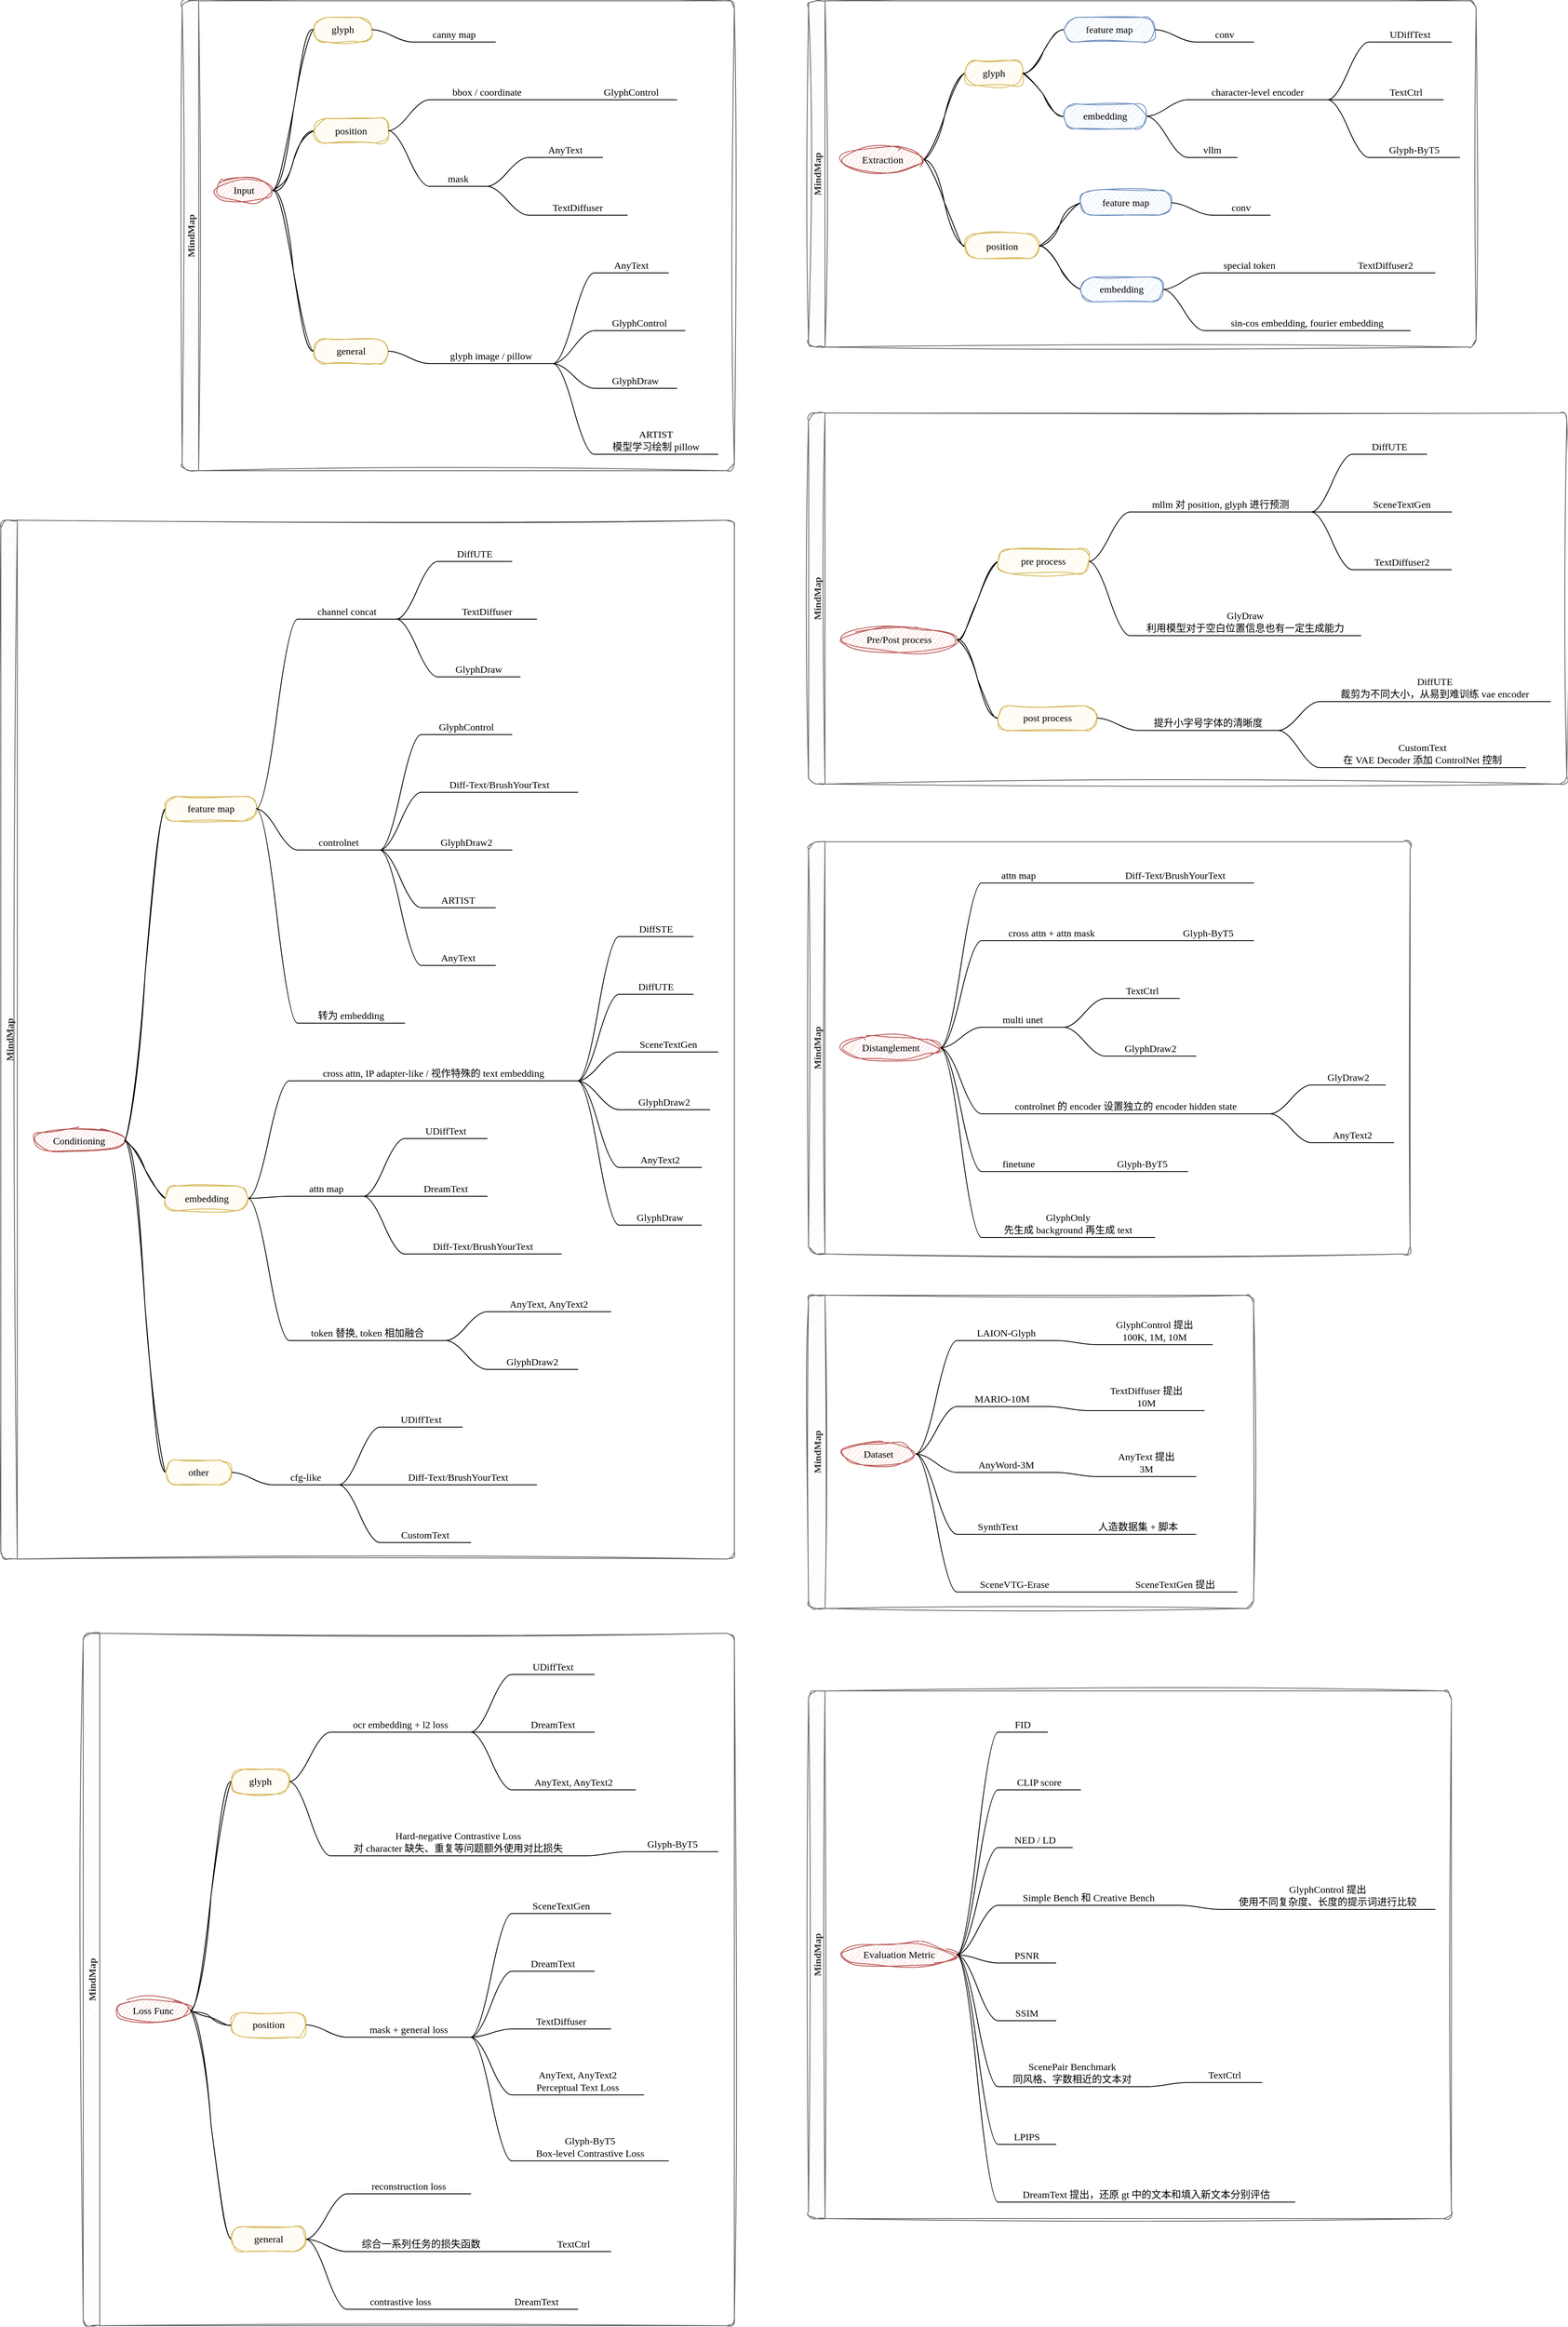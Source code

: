 <mxfile version="26.2.12">
  <diagram name="第 1 页" id="RBhj7xwTqAYF1FMJAJ6t">
    <mxGraphModel dx="1044" dy="1396" grid="1" gridSize="10" guides="1" tooltips="1" connect="1" arrows="1" fold="1" page="1" pageScale="1" pageWidth="1169" pageHeight="827" math="0" shadow="0">
      <root>
        <mxCell id="0" />
        <mxCell id="1" parent="0" />
        <mxCell id="CyRdiD1nQ4XBigkInLC6-1" value="MindMap" style="swimlane;startSize=20;horizontal=0;childLayout=treeLayout;horizontalTree=1;sortEdges=1;resizable=0;containerType=tree;fontSize=12;sketch=1;curveFitting=1;jiggle=2;fontFamily=Comic Sans MS;rounded=1;glass=0;fillStyle=auto;fillColor=#f5f5f5;fontColor=#333333;strokeColor=#666666;" parent="1" vertex="1">
          <mxGeometry x="1250" y="-190" width="810" height="420" as="geometry" />
        </mxCell>
        <mxCell id="CyRdiD1nQ4XBigkInLC6-11" value="Extraction" style="ellipse;whiteSpace=wrap;html=1;align=center;newEdgeStyle={&quot;edgeStyle&quot;:&quot;entityRelationEdgeStyle&quot;,&quot;startArrow&quot;:&quot;none&quot;,&quot;endArrow&quot;:&quot;none&quot;,&quot;segment&quot;:10,&quot;curved&quot;:1,&quot;sourcePerimeterSpacing&quot;:0,&quot;targetPerimeterSpacing&quot;:0};treeFolding=1;treeMoving=1;sketch=1;curveFitting=1;jiggle=2;fontFamily=Comic Sans MS;fillColor=#f8cecc;strokeColor=#b85450;" parent="CyRdiD1nQ4XBigkInLC6-1" vertex="1">
          <mxGeometry x="40" y="177.5" width="100" height="30" as="geometry" />
        </mxCell>
        <mxCell id="CyRdiD1nQ4XBigkInLC6-14" value="" style="edgeStyle=entityRelationEdgeStyle;startArrow=none;endArrow=none;segment=10;curved=1;sourcePerimeterSpacing=0;targetPerimeterSpacing=0;rounded=0;sketch=1;curveFitting=1;jiggle=2;fontFamily=Comic Sans MS;" parent="CyRdiD1nQ4XBigkInLC6-1" source="CyRdiD1nQ4XBigkInLC6-11" target="CyRdiD1nQ4XBigkInLC6-15" edge="1">
          <mxGeometry x="70" y="197" width="80" height="26" as="geometry">
            <mxPoint x="290" y="-651.35" as="sourcePoint" />
          </mxGeometry>
        </mxCell>
        <mxCell id="CyRdiD1nQ4XBigkInLC6-15" value="glyph" style="whiteSpace=wrap;html=1;rounded=1;arcSize=50;align=center;verticalAlign=middle;strokeWidth=1;autosize=1;spacing=4;treeFolding=1;treeMoving=1;newEdgeStyle={&quot;edgeStyle&quot;:&quot;entityRelationEdgeStyle&quot;,&quot;startArrow&quot;:&quot;none&quot;,&quot;endArrow&quot;:&quot;none&quot;,&quot;segment&quot;:10,&quot;curved&quot;:1,&quot;sourcePerimeterSpacing&quot;:0,&quot;targetPerimeterSpacing&quot;:0};sketch=1;curveFitting=1;jiggle=2;fontFamily=Comic Sans MS;fillColor=#fff2cc;strokeColor=#d6b656;" parent="CyRdiD1nQ4XBigkInLC6-1" vertex="1">
          <mxGeometry x="190" y="72.5" width="70" height="30" as="geometry" />
        </mxCell>
        <mxCell id="CyRdiD1nQ4XBigkInLC6-39" value="" style="edgeStyle=entityRelationEdgeStyle;startArrow=none;endArrow=none;segment=10;curved=1;sourcePerimeterSpacing=0;targetPerimeterSpacing=0;rounded=0;sketch=1;curveFitting=1;jiggle=2;fontFamily=Comic Sans MS;" parent="CyRdiD1nQ4XBigkInLC6-1" source="CyRdiD1nQ4XBigkInLC6-11" target="CyRdiD1nQ4XBigkInLC6-40" edge="1">
          <mxGeometry x="70" y="197" width="80" height="26" as="geometry">
            <mxPoint x="290" y="-414.35" as="sourcePoint" />
          </mxGeometry>
        </mxCell>
        <mxCell id="CyRdiD1nQ4XBigkInLC6-40" value="position" style="whiteSpace=wrap;html=1;rounded=1;arcSize=50;align=center;verticalAlign=middle;strokeWidth=1;autosize=1;spacing=4;treeFolding=1;treeMoving=1;newEdgeStyle={&quot;edgeStyle&quot;:&quot;entityRelationEdgeStyle&quot;,&quot;startArrow&quot;:&quot;none&quot;,&quot;endArrow&quot;:&quot;none&quot;,&quot;segment&quot;:10,&quot;curved&quot;:1,&quot;sourcePerimeterSpacing&quot;:0,&quot;targetPerimeterSpacing&quot;:0};sketch=1;curveFitting=1;jiggle=2;fontFamily=Comic Sans MS;fillColor=#fff2cc;strokeColor=#d6b656;" parent="CyRdiD1nQ4XBigkInLC6-1" vertex="1">
          <mxGeometry x="190" y="282.5" width="90" height="30" as="geometry" />
        </mxCell>
        <mxCell id="CyRdiD1nQ4XBigkInLC6-42" value="" style="edgeStyle=entityRelationEdgeStyle;startArrow=none;endArrow=none;segment=10;curved=1;sourcePerimeterSpacing=0;targetPerimeterSpacing=0;rounded=0;sketch=1;curveFitting=1;jiggle=2;fontFamily=Comic Sans MS;" parent="CyRdiD1nQ4XBigkInLC6-1" source="CyRdiD1nQ4XBigkInLC6-15" target="CyRdiD1nQ4XBigkInLC6-43" edge="1">
          <mxGeometry x="70" y="197" width="80" height="26" as="geometry">
            <mxPoint x="330" y="70.25" as="sourcePoint" />
          </mxGeometry>
        </mxCell>
        <mxCell id="CyRdiD1nQ4XBigkInLC6-43" value="feature map" style="whiteSpace=wrap;html=1;rounded=1;arcSize=50;align=center;verticalAlign=middle;strokeWidth=1;autosize=1;spacing=4;treeFolding=1;treeMoving=1;newEdgeStyle={&quot;edgeStyle&quot;:&quot;entityRelationEdgeStyle&quot;,&quot;startArrow&quot;:&quot;none&quot;,&quot;endArrow&quot;:&quot;none&quot;,&quot;segment&quot;:10,&quot;curved&quot;:1,&quot;sourcePerimeterSpacing&quot;:0,&quot;targetPerimeterSpacing&quot;:0};sketch=1;curveFitting=1;jiggle=2;fontFamily=Comic Sans MS;fillColor=#dae8fc;strokeColor=#6c8ebf;" parent="CyRdiD1nQ4XBigkInLC6-1" vertex="1">
          <mxGeometry x="310" y="20" width="110" height="30" as="geometry" />
        </mxCell>
        <mxCell id="CyRdiD1nQ4XBigkInLC6-44" value="" style="edgeStyle=entityRelationEdgeStyle;startArrow=none;endArrow=none;segment=10;curved=1;sourcePerimeterSpacing=0;targetPerimeterSpacing=0;rounded=0;sketch=1;curveFitting=1;jiggle=2;fontFamily=Comic Sans MS;" parent="CyRdiD1nQ4XBigkInLC6-1" source="CyRdiD1nQ4XBigkInLC6-15" target="CyRdiD1nQ4XBigkInLC6-45" edge="1">
          <mxGeometry x="70" y="197" width="80" height="26" as="geometry">
            <mxPoint x="450" y="35.25" as="sourcePoint" />
          </mxGeometry>
        </mxCell>
        <mxCell id="CyRdiD1nQ4XBigkInLC6-45" value="embedding" style="whiteSpace=wrap;html=1;rounded=1;arcSize=50;align=center;verticalAlign=middle;strokeWidth=1;autosize=1;spacing=4;treeFolding=1;treeMoving=1;newEdgeStyle={&quot;edgeStyle&quot;:&quot;entityRelationEdgeStyle&quot;,&quot;startArrow&quot;:&quot;none&quot;,&quot;endArrow&quot;:&quot;none&quot;,&quot;segment&quot;:10,&quot;curved&quot;:1,&quot;sourcePerimeterSpacing&quot;:0,&quot;targetPerimeterSpacing&quot;:0};sketch=1;curveFitting=1;jiggle=2;fontFamily=Comic Sans MS;fillColor=#dae8fc;strokeColor=#6c8ebf;" parent="CyRdiD1nQ4XBigkInLC6-1" vertex="1">
          <mxGeometry x="310" y="125" width="100" height="30" as="geometry" />
        </mxCell>
        <mxCell id="CyRdiD1nQ4XBigkInLC6-46" value="" style="edgeStyle=entityRelationEdgeStyle;startArrow=none;endArrow=none;segment=10;curved=1;sourcePerimeterSpacing=0;targetPerimeterSpacing=0;rounded=0;sketch=1;curveFitting=1;jiggle=2;fontFamily=Comic Sans MS;" parent="CyRdiD1nQ4XBigkInLC6-1" source="CyRdiD1nQ4XBigkInLC6-40" target="CyRdiD1nQ4XBigkInLC6-47" edge="1">
          <mxGeometry x="70" y="197" width="80" height="26" as="geometry">
            <mxPoint x="330" y="153.25" as="sourcePoint" />
          </mxGeometry>
        </mxCell>
        <mxCell id="CyRdiD1nQ4XBigkInLC6-47" value="feature map" style="whiteSpace=wrap;html=1;rounded=1;arcSize=50;align=center;verticalAlign=middle;strokeWidth=1;autosize=1;spacing=4;treeFolding=1;treeMoving=1;newEdgeStyle={&quot;edgeStyle&quot;:&quot;entityRelationEdgeStyle&quot;,&quot;startArrow&quot;:&quot;none&quot;,&quot;endArrow&quot;:&quot;none&quot;,&quot;segment&quot;:10,&quot;curved&quot;:1,&quot;sourcePerimeterSpacing&quot;:0,&quot;targetPerimeterSpacing&quot;:0};sketch=1;curveFitting=1;jiggle=2;fontFamily=Comic Sans MS;fillColor=#dae8fc;strokeColor=#6c8ebf;" parent="CyRdiD1nQ4XBigkInLC6-1" vertex="1">
          <mxGeometry x="330" y="230" width="110" height="30" as="geometry" />
        </mxCell>
        <mxCell id="CyRdiD1nQ4XBigkInLC6-48" value="" style="edgeStyle=entityRelationEdgeStyle;startArrow=none;endArrow=none;segment=10;curved=1;sourcePerimeterSpacing=0;targetPerimeterSpacing=0;rounded=0;sketch=1;curveFitting=1;jiggle=2;fontFamily=Comic Sans MS;" parent="CyRdiD1nQ4XBigkInLC6-1" source="CyRdiD1nQ4XBigkInLC6-40" target="CyRdiD1nQ4XBigkInLC6-49" edge="1">
          <mxGeometry x="70" y="197" width="80" height="26" as="geometry">
            <mxPoint x="470" y="205.25" as="sourcePoint" />
          </mxGeometry>
        </mxCell>
        <mxCell id="CyRdiD1nQ4XBigkInLC6-49" value="embedding" style="whiteSpace=wrap;html=1;rounded=1;arcSize=50;align=center;verticalAlign=middle;strokeWidth=1;autosize=1;spacing=4;treeFolding=1;treeMoving=1;newEdgeStyle={&quot;edgeStyle&quot;:&quot;entityRelationEdgeStyle&quot;,&quot;startArrow&quot;:&quot;none&quot;,&quot;endArrow&quot;:&quot;none&quot;,&quot;segment&quot;:10,&quot;curved&quot;:1,&quot;sourcePerimeterSpacing&quot;:0,&quot;targetPerimeterSpacing&quot;:0};sketch=1;curveFitting=1;jiggle=2;fontFamily=Comic Sans MS;fillColor=#dae8fc;strokeColor=#6c8ebf;" parent="CyRdiD1nQ4XBigkInLC6-1" vertex="1">
          <mxGeometry x="330" y="335" width="100" height="30" as="geometry" />
        </mxCell>
        <mxCell id="CyRdiD1nQ4XBigkInLC6-50" value="conv" style="whiteSpace=wrap;html=1;shape=partialRectangle;top=0;left=0;bottom=1;right=0;points=[[0,1],[1,1]];fillColor=none;align=center;verticalAlign=bottom;routingCenterY=0.5;snapToPoint=1;recursiveResize=0;autosize=1;treeFolding=1;treeMoving=1;newEdgeStyle={&quot;edgeStyle&quot;:&quot;entityRelationEdgeStyle&quot;,&quot;startArrow&quot;:&quot;none&quot;,&quot;endArrow&quot;:&quot;none&quot;,&quot;segment&quot;:10,&quot;curved&quot;:1,&quot;sourcePerimeterSpacing&quot;:0,&quot;targetPerimeterSpacing&quot;:0};fontFamily=Comic Sans MS;" parent="CyRdiD1nQ4XBigkInLC6-1" vertex="1">
          <mxGeometry x="470" y="20" width="70" height="30" as="geometry" />
        </mxCell>
        <mxCell id="CyRdiD1nQ4XBigkInLC6-51" value="" style="edgeStyle=entityRelationEdgeStyle;startArrow=none;endArrow=none;segment=10;curved=1;sourcePerimeterSpacing=0;targetPerimeterSpacing=0;rounded=0;fontFamily=Comic Sans MS;" parent="CyRdiD1nQ4XBigkInLC6-1" source="CyRdiD1nQ4XBigkInLC6-43" target="CyRdiD1nQ4XBigkInLC6-50" edge="1">
          <mxGeometry x="310" y="-79" width="80" height="20" as="geometry" />
        </mxCell>
        <mxCell id="CyRdiD1nQ4XBigkInLC6-52" value="character-level encoder" style="whiteSpace=wrap;html=1;shape=partialRectangle;top=0;left=0;bottom=1;right=0;points=[[0,1],[1,1]];fillColor=none;align=center;verticalAlign=bottom;routingCenterY=0.5;snapToPoint=1;recursiveResize=0;autosize=1;treeFolding=1;treeMoving=1;newEdgeStyle={&quot;edgeStyle&quot;:&quot;entityRelationEdgeStyle&quot;,&quot;startArrow&quot;:&quot;none&quot;,&quot;endArrow&quot;:&quot;none&quot;,&quot;segment&quot;:10,&quot;curved&quot;:1,&quot;sourcePerimeterSpacing&quot;:0,&quot;targetPerimeterSpacing&quot;:0};fontFamily=Comic Sans MS;" parent="CyRdiD1nQ4XBigkInLC6-1" vertex="1">
          <mxGeometry x="460" y="90" width="170" height="30" as="geometry" />
        </mxCell>
        <mxCell id="CyRdiD1nQ4XBigkInLC6-53" value="" style="edgeStyle=entityRelationEdgeStyle;startArrow=none;endArrow=none;segment=10;curved=1;sourcePerimeterSpacing=0;targetPerimeterSpacing=0;rounded=0;fontFamily=Comic Sans MS;" parent="CyRdiD1nQ4XBigkInLC6-1" source="CyRdiD1nQ4XBigkInLC6-45" target="CyRdiD1nQ4XBigkInLC6-52" edge="1">
          <mxGeometry x="300" y="-9" width="80" height="20" as="geometry" />
        </mxCell>
        <mxCell id="CyRdiD1nQ4XBigkInLC6-54" value="" style="edgeStyle=entityRelationEdgeStyle;startArrow=none;endArrow=none;segment=10;curved=1;sourcePerimeterSpacing=0;targetPerimeterSpacing=0;rounded=0;fontFamily=Comic Sans MS;" parent="CyRdiD1nQ4XBigkInLC6-1" source="CyRdiD1nQ4XBigkInLC6-45" target="CyRdiD1nQ4XBigkInLC6-55" edge="1">
          <mxGeometry x="300" y="-9" width="80" height="20" as="geometry">
            <mxPoint x="600" y="117.75" as="sourcePoint" />
          </mxGeometry>
        </mxCell>
        <mxCell id="CyRdiD1nQ4XBigkInLC6-55" value="vllm" style="whiteSpace=wrap;html=1;shape=partialRectangle;top=0;left=0;bottom=1;right=0;points=[[0,1],[1,1]];fillColor=none;align=center;verticalAlign=bottom;routingCenterY=0.5;snapToPoint=1;recursiveResize=0;autosize=1;treeFolding=1;treeMoving=1;newEdgeStyle={&quot;edgeStyle&quot;:&quot;entityRelationEdgeStyle&quot;,&quot;startArrow&quot;:&quot;none&quot;,&quot;endArrow&quot;:&quot;none&quot;,&quot;segment&quot;:10,&quot;curved&quot;:1,&quot;sourcePerimeterSpacing&quot;:0,&quot;targetPerimeterSpacing&quot;:0};fontFamily=Comic Sans MS;" parent="CyRdiD1nQ4XBigkInLC6-1" vertex="1">
          <mxGeometry x="460" y="160" width="60" height="30" as="geometry" />
        </mxCell>
        <mxCell id="CyRdiD1nQ4XBigkInLC6-56" value="conv" style="whiteSpace=wrap;html=1;shape=partialRectangle;top=0;left=0;bottom=1;right=0;points=[[0,1],[1,1]];fillColor=none;align=center;verticalAlign=bottom;routingCenterY=0.5;snapToPoint=1;recursiveResize=0;autosize=1;treeFolding=1;treeMoving=1;newEdgeStyle={&quot;edgeStyle&quot;:&quot;entityRelationEdgeStyle&quot;,&quot;startArrow&quot;:&quot;none&quot;,&quot;endArrow&quot;:&quot;none&quot;,&quot;segment&quot;:10,&quot;curved&quot;:1,&quot;sourcePerimeterSpacing&quot;:0,&quot;targetPerimeterSpacing&quot;:0};fontFamily=Comic Sans MS;" parent="CyRdiD1nQ4XBigkInLC6-1" vertex="1">
          <mxGeometry x="490" y="230" width="70" height="30" as="geometry" />
        </mxCell>
        <mxCell id="CyRdiD1nQ4XBigkInLC6-57" value="" style="edgeStyle=entityRelationEdgeStyle;startArrow=none;endArrow=none;segment=10;curved=1;sourcePerimeterSpacing=0;targetPerimeterSpacing=0;rounded=0;fontFamily=Comic Sans MS;" parent="CyRdiD1nQ4XBigkInLC6-1" source="CyRdiD1nQ4XBigkInLC6-47" target="CyRdiD1nQ4XBigkInLC6-56" edge="1">
          <mxGeometry x="330" y="131" width="80" height="20" as="geometry" />
        </mxCell>
        <mxCell id="CyRdiD1nQ4XBigkInLC6-58" value="special token" style="whiteSpace=wrap;html=1;shape=partialRectangle;top=0;left=0;bottom=1;right=0;points=[[0,1],[1,1]];fillColor=none;align=center;verticalAlign=bottom;routingCenterY=0.5;snapToPoint=1;recursiveResize=0;autosize=1;treeFolding=1;treeMoving=1;newEdgeStyle={&quot;edgeStyle&quot;:&quot;entityRelationEdgeStyle&quot;,&quot;startArrow&quot;:&quot;none&quot;,&quot;endArrow&quot;:&quot;none&quot;,&quot;segment&quot;:10,&quot;curved&quot;:1,&quot;sourcePerimeterSpacing&quot;:0,&quot;targetPerimeterSpacing&quot;:0};fontFamily=Comic Sans MS;" parent="CyRdiD1nQ4XBigkInLC6-1" vertex="1">
          <mxGeometry x="480" y="300" width="110" height="30" as="geometry" />
        </mxCell>
        <mxCell id="CyRdiD1nQ4XBigkInLC6-59" value="" style="edgeStyle=entityRelationEdgeStyle;startArrow=none;endArrow=none;segment=10;curved=1;sourcePerimeterSpacing=0;targetPerimeterSpacing=0;rounded=0;fontFamily=Comic Sans MS;" parent="CyRdiD1nQ4XBigkInLC6-1" source="CyRdiD1nQ4XBigkInLC6-49" target="CyRdiD1nQ4XBigkInLC6-58" edge="1">
          <mxGeometry x="320" y="201" width="80" height="20" as="geometry" />
        </mxCell>
        <mxCell id="CyRdiD1nQ4XBigkInLC6-60" value="" style="edgeStyle=entityRelationEdgeStyle;startArrow=none;endArrow=none;segment=10;curved=1;sourcePerimeterSpacing=0;targetPerimeterSpacing=0;rounded=0;fontFamily=Comic Sans MS;" parent="CyRdiD1nQ4XBigkInLC6-1" source="CyRdiD1nQ4XBigkInLC6-49" target="CyRdiD1nQ4XBigkInLC6-61" edge="1">
          <mxGeometry x="320" y="201" width="80" height="20" as="geometry">
            <mxPoint x="620" y="427.75" as="sourcePoint" />
          </mxGeometry>
        </mxCell>
        <mxCell id="CyRdiD1nQ4XBigkInLC6-61" value="sin-cos embedding,&amp;nbsp;fourier embedding" style="whiteSpace=wrap;html=1;shape=partialRectangle;top=0;left=0;bottom=1;right=0;points=[[0,1],[1,1]];fillColor=none;align=center;verticalAlign=bottom;routingCenterY=0.5;snapToPoint=1;recursiveResize=0;autosize=1;treeFolding=1;treeMoving=1;newEdgeStyle={&quot;edgeStyle&quot;:&quot;entityRelationEdgeStyle&quot;,&quot;startArrow&quot;:&quot;none&quot;,&quot;endArrow&quot;:&quot;none&quot;,&quot;segment&quot;:10,&quot;curved&quot;:1,&quot;sourcePerimeterSpacing&quot;:0,&quot;targetPerimeterSpacing&quot;:0};fontFamily=Comic Sans MS;" parent="CyRdiD1nQ4XBigkInLC6-1" vertex="1">
          <mxGeometry x="480" y="370" width="250" height="30" as="geometry" />
        </mxCell>
        <mxCell id="Cw1-wsJCBcD0xAnI4yqQ-25" value="" style="edgeStyle=entityRelationEdgeStyle;startArrow=none;endArrow=none;segment=10;curved=1;sourcePerimeterSpacing=0;targetPerimeterSpacing=0;rounded=0;fontFamily=Comic Sans MS;" parent="CyRdiD1nQ4XBigkInLC6-1" source="CyRdiD1nQ4XBigkInLC6-52" target="Cw1-wsJCBcD0xAnI4yqQ-26" edge="1">
          <mxGeometry x="300" y="-9" width="80" height="20" as="geometry">
            <mxPoint x="1390" y="27.5" as="sourcePoint" />
          </mxGeometry>
        </mxCell>
        <mxCell id="Cw1-wsJCBcD0xAnI4yqQ-26" value="UDiffText" style="whiteSpace=wrap;html=1;shape=partialRectangle;top=0;left=0;bottom=1;right=0;points=[[0,1],[1,1]];fillColor=none;align=center;verticalAlign=bottom;routingCenterY=0.5;snapToPoint=1;recursiveResize=0;autosize=1;treeFolding=1;treeMoving=1;newEdgeStyle={&quot;edgeStyle&quot;:&quot;entityRelationEdgeStyle&quot;,&quot;startArrow&quot;:&quot;none&quot;,&quot;endArrow&quot;:&quot;none&quot;,&quot;segment&quot;:10,&quot;curved&quot;:1,&quot;sourcePerimeterSpacing&quot;:0,&quot;targetPerimeterSpacing&quot;:0};fontFamily=Comic Sans MS;" parent="CyRdiD1nQ4XBigkInLC6-1" vertex="1">
          <mxGeometry x="680" y="20" width="100" height="30" as="geometry" />
        </mxCell>
        <mxCell id="Cw1-wsJCBcD0xAnI4yqQ-27" value="" style="edgeStyle=entityRelationEdgeStyle;startArrow=none;endArrow=none;segment=10;curved=1;sourcePerimeterSpacing=0;targetPerimeterSpacing=0;rounded=0;fontFamily=Comic Sans MS;" parent="CyRdiD1nQ4XBigkInLC6-1" source="CyRdiD1nQ4XBigkInLC6-52" target="Cw1-wsJCBcD0xAnI4yqQ-28" edge="1">
          <mxGeometry x="300" y="-9" width="80" height="20" as="geometry">
            <mxPoint x="1610" y="7.5" as="sourcePoint" />
          </mxGeometry>
        </mxCell>
        <mxCell id="Cw1-wsJCBcD0xAnI4yqQ-28" value="TextCtrl" style="whiteSpace=wrap;html=1;shape=partialRectangle;top=0;left=0;bottom=1;right=0;points=[[0,1],[1,1]];fillColor=none;align=center;verticalAlign=bottom;routingCenterY=0.5;snapToPoint=1;recursiveResize=0;autosize=1;treeFolding=1;treeMoving=1;newEdgeStyle={&quot;edgeStyle&quot;:&quot;entityRelationEdgeStyle&quot;,&quot;startArrow&quot;:&quot;none&quot;,&quot;endArrow&quot;:&quot;none&quot;,&quot;segment&quot;:10,&quot;curved&quot;:1,&quot;sourcePerimeterSpacing&quot;:0,&quot;targetPerimeterSpacing&quot;:0};fontFamily=Comic Sans MS;" parent="CyRdiD1nQ4XBigkInLC6-1" vertex="1">
          <mxGeometry x="680" y="90" width="90" height="30" as="geometry" />
        </mxCell>
        <mxCell id="Cw1-wsJCBcD0xAnI4yqQ-73" value="" style="edgeStyle=entityRelationEdgeStyle;startArrow=none;endArrow=none;segment=10;curved=1;sourcePerimeterSpacing=0;targetPerimeterSpacing=0;rounded=0;fontFamily=Comic Sans MS;" parent="CyRdiD1nQ4XBigkInLC6-1" source="CyRdiD1nQ4XBigkInLC6-58" target="Cw1-wsJCBcD0xAnI4yqQ-74" edge="1">
          <mxGeometry x="320" y="201" width="80" height="20" as="geometry">
            <mxPoint x="1410" y="187.5" as="sourcePoint" />
          </mxGeometry>
        </mxCell>
        <mxCell id="Cw1-wsJCBcD0xAnI4yqQ-74" value="TextDiffuser2" style="whiteSpace=wrap;html=1;shape=partialRectangle;top=0;left=0;bottom=1;right=0;points=[[0,1],[1,1]];fillColor=none;align=center;verticalAlign=bottom;routingCenterY=0.5;snapToPoint=1;recursiveResize=0;autosize=1;treeFolding=1;treeMoving=1;newEdgeStyle={&quot;edgeStyle&quot;:&quot;entityRelationEdgeStyle&quot;,&quot;startArrow&quot;:&quot;none&quot;,&quot;endArrow&quot;:&quot;none&quot;,&quot;segment&quot;:10,&quot;curved&quot;:1,&quot;sourcePerimeterSpacing&quot;:0,&quot;targetPerimeterSpacing&quot;:0};fontFamily=Comic Sans MS;" parent="CyRdiD1nQ4XBigkInLC6-1" vertex="1">
          <mxGeometry x="640" y="300" width="120" height="30" as="geometry" />
        </mxCell>
        <mxCell id="Cw1-wsJCBcD0xAnI4yqQ-113" value="" style="edgeStyle=entityRelationEdgeStyle;startArrow=none;endArrow=none;segment=10;curved=1;sourcePerimeterSpacing=0;targetPerimeterSpacing=0;rounded=0;fontFamily=Comic Sans MS;" parent="CyRdiD1nQ4XBigkInLC6-1" source="CyRdiD1nQ4XBigkInLC6-52" target="Cw1-wsJCBcD0xAnI4yqQ-114" edge="1">
          <mxGeometry x="300" y="-9" width="80" height="20" as="geometry">
            <mxPoint x="1610" y="-122.5" as="sourcePoint" />
          </mxGeometry>
        </mxCell>
        <mxCell id="Cw1-wsJCBcD0xAnI4yqQ-114" value="Glyph-ByT5" style="whiteSpace=wrap;html=1;shape=partialRectangle;top=0;left=0;bottom=1;right=0;points=[[0,1],[1,1]];fillColor=none;align=center;verticalAlign=bottom;routingCenterY=0.5;snapToPoint=1;recursiveResize=0;autosize=1;treeFolding=1;treeMoving=1;newEdgeStyle={&quot;edgeStyle&quot;:&quot;entityRelationEdgeStyle&quot;,&quot;startArrow&quot;:&quot;none&quot;,&quot;endArrow&quot;:&quot;none&quot;,&quot;segment&quot;:10,&quot;curved&quot;:1,&quot;sourcePerimeterSpacing&quot;:0,&quot;targetPerimeterSpacing&quot;:0};fontFamily=Comic Sans MS;" parent="CyRdiD1nQ4XBigkInLC6-1" vertex="1">
          <mxGeometry x="680" y="160" width="110" height="30" as="geometry" />
        </mxCell>
        <mxCell id="CyRdiD1nQ4XBigkInLC6-68" value="MindMap" style="swimlane;startSize=20;horizontal=0;childLayout=treeLayout;horizontalTree=1;sortEdges=1;resizable=0;containerType=tree;fontSize=12;sketch=1;curveFitting=1;jiggle=2;fontFamily=Comic Sans MS;rounded=1;glass=0;fillStyle=auto;fillColor=#f5f5f5;fontColor=#333333;strokeColor=#666666;" parent="1" vertex="1">
          <mxGeometry x="270" y="440" width="890" height="1260" as="geometry" />
        </mxCell>
        <mxCell id="CyRdiD1nQ4XBigkInLC6-69" value="Conditioning" style="ellipse;whiteSpace=wrap;html=1;align=center;newEdgeStyle={&quot;edgeStyle&quot;:&quot;entityRelationEdgeStyle&quot;,&quot;startArrow&quot;:&quot;none&quot;,&quot;endArrow&quot;:&quot;none&quot;,&quot;segment&quot;:10,&quot;curved&quot;:1,&quot;sourcePerimeterSpacing&quot;:0,&quot;targetPerimeterSpacing&quot;:0};treeFolding=1;treeMoving=1;sketch=1;curveFitting=1;jiggle=2;fontFamily=Comic Sans MS;fillColor=#f8cecc;strokeColor=#b85450;" parent="CyRdiD1nQ4XBigkInLC6-68" vertex="1">
          <mxGeometry x="40" y="737.5" width="110" height="30" as="geometry" />
        </mxCell>
        <mxCell id="CyRdiD1nQ4XBigkInLC6-70" value="" style="edgeStyle=entityRelationEdgeStyle;startArrow=none;endArrow=none;segment=10;curved=1;sourcePerimeterSpacing=0;targetPerimeterSpacing=0;rounded=0;sketch=1;curveFitting=1;jiggle=2;fontFamily=Comic Sans MS;" parent="CyRdiD1nQ4XBigkInLC6-68" source="CyRdiD1nQ4XBigkInLC6-69" target="CyRdiD1nQ4XBigkInLC6-71" edge="1">
          <mxGeometry x="70" y="197" width="80" height="26" as="geometry">
            <mxPoint x="295" y="-6184.85" as="sourcePoint" />
          </mxGeometry>
        </mxCell>
        <mxCell id="CyRdiD1nQ4XBigkInLC6-71" value="feature map" style="whiteSpace=wrap;html=1;rounded=1;arcSize=50;align=center;verticalAlign=middle;strokeWidth=1;autosize=1;spacing=4;treeFolding=1;treeMoving=1;newEdgeStyle={&quot;edgeStyle&quot;:&quot;entityRelationEdgeStyle&quot;,&quot;startArrow&quot;:&quot;none&quot;,&quot;endArrow&quot;:&quot;none&quot;,&quot;segment&quot;:10,&quot;curved&quot;:1,&quot;sourcePerimeterSpacing&quot;:0,&quot;targetPerimeterSpacing&quot;:0};sketch=1;curveFitting=1;jiggle=2;fontFamily=Comic Sans MS;fillColor=#fff2cc;strokeColor=#d6b656;" parent="CyRdiD1nQ4XBigkInLC6-68" vertex="1">
          <mxGeometry x="200" y="335" width="110" height="30" as="geometry" />
        </mxCell>
        <mxCell id="CyRdiD1nQ4XBigkInLC6-72" value="" style="edgeStyle=entityRelationEdgeStyle;startArrow=none;endArrow=none;segment=10;curved=1;sourcePerimeterSpacing=0;targetPerimeterSpacing=0;rounded=0;sketch=1;curveFitting=1;jiggle=2;fontFamily=Comic Sans MS;" parent="CyRdiD1nQ4XBigkInLC6-68" source="CyRdiD1nQ4XBigkInLC6-69" target="CyRdiD1nQ4XBigkInLC6-73" edge="1">
          <mxGeometry x="70" y="197" width="80" height="26" as="geometry">
            <mxPoint x="295" y="-5947.85" as="sourcePoint" />
          </mxGeometry>
        </mxCell>
        <mxCell id="CyRdiD1nQ4XBigkInLC6-73" value="embedding" style="whiteSpace=wrap;html=1;rounded=1;arcSize=50;align=center;verticalAlign=middle;strokeWidth=1;autosize=1;spacing=4;treeFolding=1;treeMoving=1;newEdgeStyle={&quot;edgeStyle&quot;:&quot;entityRelationEdgeStyle&quot;,&quot;startArrow&quot;:&quot;none&quot;,&quot;endArrow&quot;:&quot;none&quot;,&quot;segment&quot;:10,&quot;curved&quot;:1,&quot;sourcePerimeterSpacing&quot;:0,&quot;targetPerimeterSpacing&quot;:0};sketch=1;curveFitting=1;jiggle=2;fontFamily=Comic Sans MS;fillColor=#fff2cc;strokeColor=#d6b656;" parent="CyRdiD1nQ4XBigkInLC6-68" vertex="1">
          <mxGeometry x="200" y="807.5" width="100" height="30" as="geometry" />
        </mxCell>
        <mxCell id="CyRdiD1nQ4XBigkInLC6-183" value="" style="edgeStyle=entityRelationEdgeStyle;startArrow=none;endArrow=none;segment=10;curved=1;sourcePerimeterSpacing=0;targetPerimeterSpacing=0;rounded=0;sketch=1;curveFitting=1;jiggle=2;fontFamily=Comic Sans MS;" parent="CyRdiD1nQ4XBigkInLC6-68" source="CyRdiD1nQ4XBigkInLC6-69" target="CyRdiD1nQ4XBigkInLC6-184" edge="1">
          <mxGeometry x="70" y="197" width="80" height="26" as="geometry">
            <mxPoint x="420" y="-4673.5" as="sourcePoint" />
          </mxGeometry>
        </mxCell>
        <mxCell id="CyRdiD1nQ4XBigkInLC6-184" value="other" style="whiteSpace=wrap;html=1;rounded=1;arcSize=50;align=center;verticalAlign=middle;strokeWidth=1;autosize=1;spacing=4;treeFolding=1;treeMoving=1;newEdgeStyle={&quot;edgeStyle&quot;:&quot;entityRelationEdgeStyle&quot;,&quot;startArrow&quot;:&quot;none&quot;,&quot;endArrow&quot;:&quot;none&quot;,&quot;segment&quot;:10,&quot;curved&quot;:1,&quot;sourcePerimeterSpacing&quot;:0,&quot;targetPerimeterSpacing&quot;:0};sketch=1;curveFitting=1;jiggle=2;fontFamily=Comic Sans MS;fillColor=#fff2cc;strokeColor=#d6b656;" parent="CyRdiD1nQ4XBigkInLC6-68" vertex="1">
          <mxGeometry x="200" y="1140" width="80" height="30" as="geometry" />
        </mxCell>
        <mxCell id="CyRdiD1nQ4XBigkInLC6-185" value="channel concat" style="whiteSpace=wrap;html=1;shape=partialRectangle;top=0;left=0;bottom=1;right=0;points=[[0,1],[1,1]];fillColor=none;align=center;verticalAlign=bottom;routingCenterY=0.5;snapToPoint=1;recursiveResize=0;autosize=1;treeFolding=1;treeMoving=1;newEdgeStyle={&quot;edgeStyle&quot;:&quot;entityRelationEdgeStyle&quot;,&quot;startArrow&quot;:&quot;none&quot;,&quot;endArrow&quot;:&quot;none&quot;,&quot;segment&quot;:10,&quot;curved&quot;:1,&quot;sourcePerimeterSpacing&quot;:0,&quot;targetPerimeterSpacing&quot;:0};fontFamily=Comic Sans MS;" parent="CyRdiD1nQ4XBigkInLC6-68" vertex="1">
          <mxGeometry x="360" y="90" width="120" height="30" as="geometry" />
        </mxCell>
        <mxCell id="CyRdiD1nQ4XBigkInLC6-186" value="" style="edgeStyle=entityRelationEdgeStyle;startArrow=none;endArrow=none;segment=10;curved=1;sourcePerimeterSpacing=0;targetPerimeterSpacing=0;rounded=0;fontFamily=Comic Sans MS;" parent="CyRdiD1nQ4XBigkInLC6-68" source="CyRdiD1nQ4XBigkInLC6-71" target="CyRdiD1nQ4XBigkInLC6-185" edge="1">
          <mxGeometry x="120" y="-645" width="80" height="20" as="geometry" />
        </mxCell>
        <mxCell id="CyRdiD1nQ4XBigkInLC6-187" value="" style="edgeStyle=entityRelationEdgeStyle;startArrow=none;endArrow=none;segment=10;curved=1;sourcePerimeterSpacing=0;targetPerimeterSpacing=0;rounded=0;fontFamily=Comic Sans MS;" parent="CyRdiD1nQ4XBigkInLC6-68" source="CyRdiD1nQ4XBigkInLC6-71" target="CyRdiD1nQ4XBigkInLC6-188" edge="1">
          <mxGeometry x="120" y="-645" width="80" height="20" as="geometry">
            <mxPoint x="580" y="-4673.5" as="sourcePoint" />
          </mxGeometry>
        </mxCell>
        <mxCell id="CyRdiD1nQ4XBigkInLC6-188" value="controlnet" style="whiteSpace=wrap;html=1;shape=partialRectangle;top=0;left=0;bottom=1;right=0;points=[[0,1],[1,1]];fillColor=none;align=center;verticalAlign=bottom;routingCenterY=0.5;snapToPoint=1;recursiveResize=0;autosize=1;treeFolding=1;treeMoving=1;newEdgeStyle={&quot;edgeStyle&quot;:&quot;entityRelationEdgeStyle&quot;,&quot;startArrow&quot;:&quot;none&quot;,&quot;endArrow&quot;:&quot;none&quot;,&quot;segment&quot;:10,&quot;curved&quot;:1,&quot;sourcePerimeterSpacing&quot;:0,&quot;targetPerimeterSpacing&quot;:0};fontFamily=Comic Sans MS;" parent="CyRdiD1nQ4XBigkInLC6-68" vertex="1">
          <mxGeometry x="360" y="370" width="100" height="30" as="geometry" />
        </mxCell>
        <mxCell id="CyRdiD1nQ4XBigkInLC6-189" value="cross attn, IP adapter-like / 视作特殊的 text embedding" style="whiteSpace=wrap;html=1;shape=partialRectangle;top=0;left=0;bottom=1;right=0;points=[[0,1],[1,1]];fillColor=none;align=center;verticalAlign=bottom;routingCenterY=0.5;snapToPoint=1;recursiveResize=0;autosize=1;treeFolding=1;treeMoving=1;newEdgeStyle={&quot;edgeStyle&quot;:&quot;entityRelationEdgeStyle&quot;,&quot;startArrow&quot;:&quot;none&quot;,&quot;endArrow&quot;:&quot;none&quot;,&quot;segment&quot;:10,&quot;curved&quot;:1,&quot;sourcePerimeterSpacing&quot;:0,&quot;targetPerimeterSpacing&quot;:0};fontFamily=Comic Sans MS;" parent="CyRdiD1nQ4XBigkInLC6-68" vertex="1">
          <mxGeometry x="350" y="650" width="350" height="30" as="geometry" />
        </mxCell>
        <mxCell id="CyRdiD1nQ4XBigkInLC6-190" value="" style="edgeStyle=entityRelationEdgeStyle;startArrow=none;endArrow=none;segment=10;curved=1;sourcePerimeterSpacing=0;targetPerimeterSpacing=0;rounded=0;fontFamily=Comic Sans MS;" parent="CyRdiD1nQ4XBigkInLC6-68" source="CyRdiD1nQ4XBigkInLC6-73" target="CyRdiD1nQ4XBigkInLC6-189" edge="1">
          <mxGeometry x="110" y="-519" width="80" height="20" as="geometry" />
        </mxCell>
        <mxCell id="CyRdiD1nQ4XBigkInLC6-191" value="" style="edgeStyle=entityRelationEdgeStyle;startArrow=none;endArrow=none;segment=10;curved=1;sourcePerimeterSpacing=0;targetPerimeterSpacing=0;rounded=0;fontFamily=Comic Sans MS;" parent="CyRdiD1nQ4XBigkInLC6-68" source="CyRdiD1nQ4XBigkInLC6-73" target="CyRdiD1nQ4XBigkInLC6-192" edge="1">
          <mxGeometry x="110" y="-519" width="80" height="20" as="geometry">
            <mxPoint x="570" y="-4470.5" as="sourcePoint" />
          </mxGeometry>
        </mxCell>
        <mxCell id="CyRdiD1nQ4XBigkInLC6-192" value="attn map" style="whiteSpace=wrap;html=1;shape=partialRectangle;top=0;left=0;bottom=1;right=0;points=[[0,1],[1,1]];fillColor=none;align=center;verticalAlign=bottom;routingCenterY=0.5;snapToPoint=1;recursiveResize=0;autosize=1;treeFolding=1;treeMoving=1;newEdgeStyle={&quot;edgeStyle&quot;:&quot;entityRelationEdgeStyle&quot;,&quot;startArrow&quot;:&quot;none&quot;,&quot;endArrow&quot;:&quot;none&quot;,&quot;segment&quot;:10,&quot;curved&quot;:1,&quot;sourcePerimeterSpacing&quot;:0,&quot;targetPerimeterSpacing&quot;:0};fontFamily=Comic Sans MS;" parent="CyRdiD1nQ4XBigkInLC6-68" vertex="1">
          <mxGeometry x="350" y="790" width="90" height="30" as="geometry" />
        </mxCell>
        <mxCell id="CyRdiD1nQ4XBigkInLC6-193" value="" style="edgeStyle=entityRelationEdgeStyle;startArrow=none;endArrow=none;segment=10;curved=1;sourcePerimeterSpacing=0;targetPerimeterSpacing=0;rounded=0;fontFamily=Comic Sans MS;" parent="CyRdiD1nQ4XBigkInLC6-68" source="CyRdiD1nQ4XBigkInLC6-73" target="CyRdiD1nQ4XBigkInLC6-194" edge="1">
          <mxGeometry x="110" y="-519" width="80" height="20" as="geometry">
            <mxPoint x="570" y="-4313" as="sourcePoint" />
          </mxGeometry>
        </mxCell>
        <mxCell id="CyRdiD1nQ4XBigkInLC6-194" value="token 替换, token 相加融合" style="whiteSpace=wrap;html=1;shape=partialRectangle;top=0;left=0;bottom=1;right=0;points=[[0,1],[1,1]];fillColor=none;align=center;verticalAlign=bottom;routingCenterY=0.5;snapToPoint=1;recursiveResize=0;autosize=1;treeFolding=1;treeMoving=1;newEdgeStyle={&quot;edgeStyle&quot;:&quot;entityRelationEdgeStyle&quot;,&quot;startArrow&quot;:&quot;none&quot;,&quot;endArrow&quot;:&quot;none&quot;,&quot;segment&quot;:10,&quot;curved&quot;:1,&quot;sourcePerimeterSpacing&quot;:0,&quot;targetPerimeterSpacing&quot;:0};fontFamily=Comic Sans MS;" parent="CyRdiD1nQ4XBigkInLC6-68" vertex="1">
          <mxGeometry x="350" y="965" width="190" height="30" as="geometry" />
        </mxCell>
        <mxCell id="CyRdiD1nQ4XBigkInLC6-195" value="cfg-like" style="whiteSpace=wrap;html=1;shape=partialRectangle;top=0;left=0;bottom=1;right=0;points=[[0,1],[1,1]];fillColor=none;align=center;verticalAlign=bottom;routingCenterY=0.5;snapToPoint=1;recursiveResize=0;autosize=1;treeFolding=1;treeMoving=1;newEdgeStyle={&quot;edgeStyle&quot;:&quot;entityRelationEdgeStyle&quot;,&quot;startArrow&quot;:&quot;none&quot;,&quot;endArrow&quot;:&quot;none&quot;,&quot;segment&quot;:10,&quot;curved&quot;:1,&quot;sourcePerimeterSpacing&quot;:0,&quot;targetPerimeterSpacing&quot;:0};fontFamily=Comic Sans MS;" parent="CyRdiD1nQ4XBigkInLC6-68" vertex="1">
          <mxGeometry x="330" y="1140" width="80" height="30" as="geometry" />
        </mxCell>
        <mxCell id="CyRdiD1nQ4XBigkInLC6-196" value="" style="edgeStyle=entityRelationEdgeStyle;startArrow=none;endArrow=none;segment=10;curved=1;sourcePerimeterSpacing=0;targetPerimeterSpacing=0;rounded=0;fontFamily=Comic Sans MS;" parent="CyRdiD1nQ4XBigkInLC6-68" source="CyRdiD1nQ4XBigkInLC6-184" target="CyRdiD1nQ4XBigkInLC6-195" edge="1">
          <mxGeometry x="90" y="-337" width="80" height="20" as="geometry" />
        </mxCell>
        <mxCell id="CyRdiD1nQ4XBigkInLC6-197" value="" style="edgeStyle=entityRelationEdgeStyle;startArrow=none;endArrow=none;segment=10;curved=1;sourcePerimeterSpacing=0;targetPerimeterSpacing=0;rounded=0;fontFamily=Comic Sans MS;" parent="CyRdiD1nQ4XBigkInLC6-68" source="CyRdiD1nQ4XBigkInLC6-71" target="CyRdiD1nQ4XBigkInLC6-198" edge="1">
          <mxGeometry x="120" y="-645" width="80" height="20" as="geometry">
            <mxPoint x="580" y="-4327" as="sourcePoint" />
          </mxGeometry>
        </mxCell>
        <mxCell id="CyRdiD1nQ4XBigkInLC6-198" value="转为 embedding" style="whiteSpace=wrap;html=1;shape=partialRectangle;top=0;left=0;bottom=1;right=0;points=[[0,1],[1,1]];fillColor=none;align=center;verticalAlign=bottom;routingCenterY=0.5;snapToPoint=1;recursiveResize=0;autosize=1;treeFolding=1;treeMoving=1;newEdgeStyle={&quot;edgeStyle&quot;:&quot;entityRelationEdgeStyle&quot;,&quot;startArrow&quot;:&quot;none&quot;,&quot;endArrow&quot;:&quot;none&quot;,&quot;segment&quot;:10,&quot;curved&quot;:1,&quot;sourcePerimeterSpacing&quot;:0,&quot;targetPerimeterSpacing&quot;:0};fontFamily=Comic Sans MS;" parent="CyRdiD1nQ4XBigkInLC6-68" vertex="1">
          <mxGeometry x="360" y="580" width="130" height="30" as="geometry" />
        </mxCell>
        <mxCell id="Cw1-wsJCBcD0xAnI4yqQ-9" value="" style="edgeStyle=entityRelationEdgeStyle;startArrow=none;endArrow=none;segment=10;curved=1;sourcePerimeterSpacing=0;targetPerimeterSpacing=0;rounded=0;fontFamily=Comic Sans MS;" parent="CyRdiD1nQ4XBigkInLC6-68" source="CyRdiD1nQ4XBigkInLC6-192" target="Cw1-wsJCBcD0xAnI4yqQ-10" edge="1">
          <mxGeometry x="110" y="-519" width="80" height="20" as="geometry">
            <mxPoint x="690" y="-4159.5" as="sourcePoint" />
          </mxGeometry>
        </mxCell>
        <mxCell id="Cw1-wsJCBcD0xAnI4yqQ-10" value="UDiffText" style="whiteSpace=wrap;html=1;shape=partialRectangle;top=0;left=0;bottom=1;right=0;points=[[0,1],[1,1]];fillColor=none;align=center;verticalAlign=bottom;routingCenterY=0.5;snapToPoint=1;recursiveResize=0;autosize=1;treeFolding=1;treeMoving=1;newEdgeStyle={&quot;edgeStyle&quot;:&quot;entityRelationEdgeStyle&quot;,&quot;startArrow&quot;:&quot;none&quot;,&quot;endArrow&quot;:&quot;none&quot;,&quot;segment&quot;:10,&quot;curved&quot;:1,&quot;sourcePerimeterSpacing&quot;:0,&quot;targetPerimeterSpacing&quot;:0};fontFamily=Comic Sans MS;" parent="CyRdiD1nQ4XBigkInLC6-68" vertex="1">
          <mxGeometry x="490" y="720" width="100" height="30" as="geometry" />
        </mxCell>
        <mxCell id="Cw1-wsJCBcD0xAnI4yqQ-11" value="" style="edgeStyle=entityRelationEdgeStyle;startArrow=none;endArrow=none;segment=10;curved=1;sourcePerimeterSpacing=0;targetPerimeterSpacing=0;rounded=0;fontFamily=Comic Sans MS;" parent="CyRdiD1nQ4XBigkInLC6-68" source="CyRdiD1nQ4XBigkInLC6-189" target="Cw1-wsJCBcD0xAnI4yqQ-12" edge="1">
          <mxGeometry x="110" y="-519" width="80" height="20" as="geometry">
            <mxPoint x="690" y="-4159.5" as="sourcePoint" />
          </mxGeometry>
        </mxCell>
        <mxCell id="Cw1-wsJCBcD0xAnI4yqQ-12" value="DiffSTE" style="whiteSpace=wrap;html=1;shape=partialRectangle;top=0;left=0;bottom=1;right=0;points=[[0,1],[1,1]];fillColor=none;align=center;verticalAlign=bottom;routingCenterY=0.5;snapToPoint=1;recursiveResize=0;autosize=1;treeFolding=1;treeMoving=1;newEdgeStyle={&quot;edgeStyle&quot;:&quot;entityRelationEdgeStyle&quot;,&quot;startArrow&quot;:&quot;none&quot;,&quot;endArrow&quot;:&quot;none&quot;,&quot;segment&quot;:10,&quot;curved&quot;:1,&quot;sourcePerimeterSpacing&quot;:0,&quot;targetPerimeterSpacing&quot;:0};fontFamily=Comic Sans MS;" parent="CyRdiD1nQ4XBigkInLC6-68" vertex="1">
          <mxGeometry x="750" y="475" width="90" height="30" as="geometry" />
        </mxCell>
        <mxCell id="Cw1-wsJCBcD0xAnI4yqQ-13" value="" style="edgeStyle=entityRelationEdgeStyle;startArrow=none;endArrow=none;segment=10;curved=1;sourcePerimeterSpacing=0;targetPerimeterSpacing=0;rounded=0;fontFamily=Comic Sans MS;" parent="CyRdiD1nQ4XBigkInLC6-68" source="CyRdiD1nQ4XBigkInLC6-189" target="Cw1-wsJCBcD0xAnI4yqQ-14" edge="1">
          <mxGeometry x="110" y="-519" width="80" height="20" as="geometry">
            <mxPoint x="940" y="-4214.5" as="sourcePoint" />
          </mxGeometry>
        </mxCell>
        <mxCell id="Cw1-wsJCBcD0xAnI4yqQ-14" value="DiffUTE" style="whiteSpace=wrap;html=1;shape=partialRectangle;top=0;left=0;bottom=1;right=0;points=[[0,1],[1,1]];fillColor=none;align=center;verticalAlign=bottom;routingCenterY=0.5;snapToPoint=1;recursiveResize=0;autosize=1;treeFolding=1;treeMoving=1;newEdgeStyle={&quot;edgeStyle&quot;:&quot;entityRelationEdgeStyle&quot;,&quot;startArrow&quot;:&quot;none&quot;,&quot;endArrow&quot;:&quot;none&quot;,&quot;segment&quot;:10,&quot;curved&quot;:1,&quot;sourcePerimeterSpacing&quot;:0,&quot;targetPerimeterSpacing&quot;:0};fontFamily=Comic Sans MS;" parent="CyRdiD1nQ4XBigkInLC6-68" vertex="1">
          <mxGeometry x="750" y="545" width="90" height="30" as="geometry" />
        </mxCell>
        <mxCell id="Cw1-wsJCBcD0xAnI4yqQ-15" value="" style="edgeStyle=entityRelationEdgeStyle;startArrow=none;endArrow=none;segment=10;curved=1;sourcePerimeterSpacing=0;targetPerimeterSpacing=0;rounded=0;fontFamily=Comic Sans MS;" parent="CyRdiD1nQ4XBigkInLC6-68" source="CyRdiD1nQ4XBigkInLC6-189" target="Cw1-wsJCBcD0xAnI4yqQ-16" edge="1">
          <mxGeometry x="110" y="-519" width="80" height="20" as="geometry">
            <mxPoint x="940" y="-4214.5" as="sourcePoint" />
          </mxGeometry>
        </mxCell>
        <mxCell id="Cw1-wsJCBcD0xAnI4yqQ-16" value="SceneTextGen" style="whiteSpace=wrap;html=1;shape=partialRectangle;top=0;left=0;bottom=1;right=0;points=[[0,1],[1,1]];fillColor=none;align=center;verticalAlign=bottom;routingCenterY=0.5;snapToPoint=1;recursiveResize=0;autosize=1;treeFolding=1;treeMoving=1;newEdgeStyle={&quot;edgeStyle&quot;:&quot;entityRelationEdgeStyle&quot;,&quot;startArrow&quot;:&quot;none&quot;,&quot;endArrow&quot;:&quot;none&quot;,&quot;segment&quot;:10,&quot;curved&quot;:1,&quot;sourcePerimeterSpacing&quot;:0,&quot;targetPerimeterSpacing&quot;:0};fontFamily=Comic Sans MS;" parent="CyRdiD1nQ4XBigkInLC6-68" vertex="1">
          <mxGeometry x="750" y="615" width="120" height="30" as="geometry" />
        </mxCell>
        <mxCell id="Cw1-wsJCBcD0xAnI4yqQ-23" value="" style="edgeStyle=entityRelationEdgeStyle;startArrow=none;endArrow=none;segment=10;curved=1;sourcePerimeterSpacing=0;targetPerimeterSpacing=0;rounded=0;fontFamily=Comic Sans MS;" parent="CyRdiD1nQ4XBigkInLC6-68" source="CyRdiD1nQ4XBigkInLC6-185" target="Cw1-wsJCBcD0xAnI4yqQ-24" edge="1">
          <mxGeometry x="120" y="-645" width="80" height="20" as="geometry">
            <mxPoint x="550" y="-4369.5" as="sourcePoint" />
          </mxGeometry>
        </mxCell>
        <mxCell id="Cw1-wsJCBcD0xAnI4yqQ-24" value="DiffUTE" style="whiteSpace=wrap;html=1;shape=partialRectangle;top=0;left=0;bottom=1;right=0;points=[[0,1],[1,1]];fillColor=none;align=center;verticalAlign=bottom;routingCenterY=0.5;snapToPoint=1;recursiveResize=0;autosize=1;treeFolding=1;treeMoving=1;newEdgeStyle={&quot;edgeStyle&quot;:&quot;entityRelationEdgeStyle&quot;,&quot;startArrow&quot;:&quot;none&quot;,&quot;endArrow&quot;:&quot;none&quot;,&quot;segment&quot;:10,&quot;curved&quot;:1,&quot;sourcePerimeterSpacing&quot;:0,&quot;targetPerimeterSpacing&quot;:0};fontFamily=Comic Sans MS;" parent="CyRdiD1nQ4XBigkInLC6-68" vertex="1">
          <mxGeometry x="530" y="20" width="90" height="30" as="geometry" />
        </mxCell>
        <mxCell id="Cw1-wsJCBcD0xAnI4yqQ-31" value="" style="edgeStyle=entityRelationEdgeStyle;startArrow=none;endArrow=none;segment=10;curved=1;sourcePerimeterSpacing=0;targetPerimeterSpacing=0;rounded=0;fontFamily=Comic Sans MS;" parent="CyRdiD1nQ4XBigkInLC6-68" source="CyRdiD1nQ4XBigkInLC6-195" target="Cw1-wsJCBcD0xAnI4yqQ-32" edge="1">
          <mxGeometry x="90" y="-337" width="80" height="20" as="geometry">
            <mxPoint x="520" y="-4019.5" as="sourcePoint" />
          </mxGeometry>
        </mxCell>
        <mxCell id="Cw1-wsJCBcD0xAnI4yqQ-32" value="UDiffText" style="whiteSpace=wrap;html=1;shape=partialRectangle;top=0;left=0;bottom=1;right=0;points=[[0,1],[1,1]];fillColor=none;align=center;verticalAlign=bottom;routingCenterY=0.5;snapToPoint=1;recursiveResize=0;autosize=1;treeFolding=1;treeMoving=1;newEdgeStyle={&quot;edgeStyle&quot;:&quot;entityRelationEdgeStyle&quot;,&quot;startArrow&quot;:&quot;none&quot;,&quot;endArrow&quot;:&quot;none&quot;,&quot;segment&quot;:10,&quot;curved&quot;:1,&quot;sourcePerimeterSpacing&quot;:0,&quot;targetPerimeterSpacing&quot;:0};fontFamily=Comic Sans MS;" parent="CyRdiD1nQ4XBigkInLC6-68" vertex="1">
          <mxGeometry x="460" y="1070" width="100" height="30" as="geometry" />
        </mxCell>
        <mxCell id="Cw1-wsJCBcD0xAnI4yqQ-61" value="" style="edgeStyle=entityRelationEdgeStyle;startArrow=none;endArrow=none;segment=10;curved=1;sourcePerimeterSpacing=0;targetPerimeterSpacing=0;rounded=0;fontFamily=Comic Sans MS;" parent="CyRdiD1nQ4XBigkInLC6-68" source="CyRdiD1nQ4XBigkInLC6-192" target="Cw1-wsJCBcD0xAnI4yqQ-62" edge="1">
          <mxGeometry x="110" y="-519" width="80" height="20" as="geometry">
            <mxPoint x="680" y="-4144.5" as="sourcePoint" />
          </mxGeometry>
        </mxCell>
        <mxCell id="Cw1-wsJCBcD0xAnI4yqQ-62" value="DreamText" style="whiteSpace=wrap;html=1;shape=partialRectangle;top=0;left=0;bottom=1;right=0;points=[[0,1],[1,1]];fillColor=none;align=center;verticalAlign=bottom;routingCenterY=0.5;snapToPoint=1;recursiveResize=0;autosize=1;treeFolding=1;treeMoving=1;newEdgeStyle={&quot;edgeStyle&quot;:&quot;entityRelationEdgeStyle&quot;,&quot;startArrow&quot;:&quot;none&quot;,&quot;endArrow&quot;:&quot;none&quot;,&quot;segment&quot;:10,&quot;curved&quot;:1,&quot;sourcePerimeterSpacing&quot;:0,&quot;targetPerimeterSpacing&quot;:0};fontFamily=Comic Sans MS;" parent="CyRdiD1nQ4XBigkInLC6-68" vertex="1">
          <mxGeometry x="490" y="790" width="100" height="30" as="geometry" />
        </mxCell>
        <mxCell id="Cw1-wsJCBcD0xAnI4yqQ-79" value="" style="edgeStyle=entityRelationEdgeStyle;startArrow=none;endArrow=none;segment=10;curved=1;sourcePerimeterSpacing=0;targetPerimeterSpacing=0;rounded=0;fontFamily=Comic Sans MS;" parent="CyRdiD1nQ4XBigkInLC6-68" source="CyRdiD1nQ4XBigkInLC6-189" target="Cw1-wsJCBcD0xAnI4yqQ-80" edge="1">
          <mxGeometry x="110" y="-519" width="80" height="20" as="geometry">
            <mxPoint x="940" y="-4049.5" as="sourcePoint" />
          </mxGeometry>
        </mxCell>
        <mxCell id="Cw1-wsJCBcD0xAnI4yqQ-80" value="GlyphDraw2" style="whiteSpace=wrap;html=1;shape=partialRectangle;top=0;left=0;bottom=1;right=0;points=[[0,1],[1,1]];fillColor=none;align=center;verticalAlign=bottom;routingCenterY=0.5;snapToPoint=1;recursiveResize=0;autosize=1;treeFolding=1;treeMoving=1;newEdgeStyle={&quot;edgeStyle&quot;:&quot;entityRelationEdgeStyle&quot;,&quot;startArrow&quot;:&quot;none&quot;,&quot;endArrow&quot;:&quot;none&quot;,&quot;segment&quot;:10,&quot;curved&quot;:1,&quot;sourcePerimeterSpacing&quot;:0,&quot;targetPerimeterSpacing&quot;:0};fontFamily=Comic Sans MS;" parent="CyRdiD1nQ4XBigkInLC6-68" vertex="1">
          <mxGeometry x="750" y="685" width="110" height="30" as="geometry" />
        </mxCell>
        <mxCell id="Cw1-wsJCBcD0xAnI4yqQ-81" value="" style="edgeStyle=entityRelationEdgeStyle;startArrow=none;endArrow=none;segment=10;curved=1;sourcePerimeterSpacing=0;targetPerimeterSpacing=0;rounded=0;fontFamily=Comic Sans MS;" parent="CyRdiD1nQ4XBigkInLC6-68" source="CyRdiD1nQ4XBigkInLC6-189" target="Cw1-wsJCBcD0xAnI4yqQ-82" edge="1">
          <mxGeometry x="110" y="-519" width="80" height="20" as="geometry">
            <mxPoint x="940" y="-4049.5" as="sourcePoint" />
          </mxGeometry>
        </mxCell>
        <mxCell id="Cw1-wsJCBcD0xAnI4yqQ-82" value="AnyText2" style="whiteSpace=wrap;html=1;shape=partialRectangle;top=0;left=0;bottom=1;right=0;points=[[0,1],[1,1]];fillColor=none;align=center;verticalAlign=bottom;routingCenterY=0.5;snapToPoint=1;recursiveResize=0;autosize=1;treeFolding=1;treeMoving=1;newEdgeStyle={&quot;edgeStyle&quot;:&quot;entityRelationEdgeStyle&quot;,&quot;startArrow&quot;:&quot;none&quot;,&quot;endArrow&quot;:&quot;none&quot;,&quot;segment&quot;:10,&quot;curved&quot;:1,&quot;sourcePerimeterSpacing&quot;:0,&quot;targetPerimeterSpacing&quot;:0};fontFamily=Comic Sans MS;" parent="CyRdiD1nQ4XBigkInLC6-68" vertex="1">
          <mxGeometry x="750" y="755" width="100" height="30" as="geometry" />
        </mxCell>
        <mxCell id="Cw1-wsJCBcD0xAnI4yqQ-83" value="" style="edgeStyle=entityRelationEdgeStyle;startArrow=none;endArrow=none;segment=10;curved=1;sourcePerimeterSpacing=0;targetPerimeterSpacing=0;rounded=0;fontFamily=Comic Sans MS;" parent="CyRdiD1nQ4XBigkInLC6-68" source="CyRdiD1nQ4XBigkInLC6-192" target="Cw1-wsJCBcD0xAnI4yqQ-84" edge="1">
          <mxGeometry x="110" y="-519" width="80" height="20" as="geometry">
            <mxPoint x="680" y="-3944.5" as="sourcePoint" />
          </mxGeometry>
        </mxCell>
        <mxCell id="Cw1-wsJCBcD0xAnI4yqQ-84" value="Diff-Text/BrushYourText" style="whiteSpace=wrap;html=1;shape=partialRectangle;top=0;left=0;bottom=1;right=0;points=[[0,1],[1,1]];fillColor=none;align=center;verticalAlign=bottom;routingCenterY=0.5;snapToPoint=1;recursiveResize=0;autosize=1;treeFolding=1;treeMoving=1;newEdgeStyle={&quot;edgeStyle&quot;:&quot;entityRelationEdgeStyle&quot;,&quot;startArrow&quot;:&quot;none&quot;,&quot;endArrow&quot;:&quot;none&quot;,&quot;segment&quot;:10,&quot;curved&quot;:1,&quot;sourcePerimeterSpacing&quot;:0,&quot;targetPerimeterSpacing&quot;:0};fontFamily=Comic Sans MS;" parent="CyRdiD1nQ4XBigkInLC6-68" vertex="1">
          <mxGeometry x="490" y="860" width="190" height="30" as="geometry" />
        </mxCell>
        <mxCell id="Cw1-wsJCBcD0xAnI4yqQ-85" value="" style="edgeStyle=entityRelationEdgeStyle;startArrow=none;endArrow=none;segment=10;curved=1;sourcePerimeterSpacing=0;targetPerimeterSpacing=0;rounded=0;fontFamily=Comic Sans MS;" parent="CyRdiD1nQ4XBigkInLC6-68" source="CyRdiD1nQ4XBigkInLC6-188" target="Cw1-wsJCBcD0xAnI4yqQ-86" edge="1">
          <mxGeometry x="120" y="-645" width="80" height="20" as="geometry">
            <mxPoint x="550" y="-4004.5" as="sourcePoint" />
          </mxGeometry>
        </mxCell>
        <mxCell id="Cw1-wsJCBcD0xAnI4yqQ-86" value="GlyphControl" style="whiteSpace=wrap;html=1;shape=partialRectangle;top=0;left=0;bottom=1;right=0;points=[[0,1],[1,1]];fillColor=none;align=center;verticalAlign=bottom;routingCenterY=0.5;snapToPoint=1;recursiveResize=0;autosize=1;treeFolding=1;treeMoving=1;newEdgeStyle={&quot;edgeStyle&quot;:&quot;entityRelationEdgeStyle&quot;,&quot;startArrow&quot;:&quot;none&quot;,&quot;endArrow&quot;:&quot;none&quot;,&quot;segment&quot;:10,&quot;curved&quot;:1,&quot;sourcePerimeterSpacing&quot;:0,&quot;targetPerimeterSpacing&quot;:0};fontFamily=Comic Sans MS;" parent="CyRdiD1nQ4XBigkInLC6-68" vertex="1">
          <mxGeometry x="510" y="230" width="110" height="30" as="geometry" />
        </mxCell>
        <mxCell id="Cw1-wsJCBcD0xAnI4yqQ-87" value="" style="edgeStyle=entityRelationEdgeStyle;startArrow=none;endArrow=none;segment=10;curved=1;sourcePerimeterSpacing=0;targetPerimeterSpacing=0;rounded=0;fontFamily=Comic Sans MS;" parent="CyRdiD1nQ4XBigkInLC6-68" source="CyRdiD1nQ4XBigkInLC6-188" target="Cw1-wsJCBcD0xAnI4yqQ-88" edge="1">
          <mxGeometry x="120" y="-645" width="80" height="20" as="geometry">
            <mxPoint x="700" y="-3989.5" as="sourcePoint" />
          </mxGeometry>
        </mxCell>
        <mxCell id="Cw1-wsJCBcD0xAnI4yqQ-88" value="Diff-Text/BrushYourText" style="whiteSpace=wrap;html=1;shape=partialRectangle;top=0;left=0;bottom=1;right=0;points=[[0,1],[1,1]];fillColor=none;align=center;verticalAlign=bottom;routingCenterY=0.5;snapToPoint=1;recursiveResize=0;autosize=1;treeFolding=1;treeMoving=1;newEdgeStyle={&quot;edgeStyle&quot;:&quot;entityRelationEdgeStyle&quot;,&quot;startArrow&quot;:&quot;none&quot;,&quot;endArrow&quot;:&quot;none&quot;,&quot;segment&quot;:10,&quot;curved&quot;:1,&quot;sourcePerimeterSpacing&quot;:0,&quot;targetPerimeterSpacing&quot;:0};fontFamily=Comic Sans MS;" parent="CyRdiD1nQ4XBigkInLC6-68" vertex="1">
          <mxGeometry x="510" y="300" width="190" height="30" as="geometry" />
        </mxCell>
        <mxCell id="Cw1-wsJCBcD0xAnI4yqQ-89" value="" style="edgeStyle=entityRelationEdgeStyle;startArrow=none;endArrow=none;segment=10;curved=1;sourcePerimeterSpacing=0;targetPerimeterSpacing=0;rounded=0;fontFamily=Comic Sans MS;" parent="CyRdiD1nQ4XBigkInLC6-68" source="CyRdiD1nQ4XBigkInLC6-188" target="Cw1-wsJCBcD0xAnI4yqQ-90" edge="1">
          <mxGeometry x="120" y="-645" width="80" height="20" as="geometry">
            <mxPoint x="690" y="-3232" as="sourcePoint" />
          </mxGeometry>
        </mxCell>
        <mxCell id="Cw1-wsJCBcD0xAnI4yqQ-90" value="GlyphDraw2" style="whiteSpace=wrap;html=1;shape=partialRectangle;top=0;left=0;bottom=1;right=0;points=[[0,1],[1,1]];fillColor=none;align=center;verticalAlign=bottom;routingCenterY=0.5;snapToPoint=1;recursiveResize=0;autosize=1;treeFolding=1;treeMoving=1;newEdgeStyle={&quot;edgeStyle&quot;:&quot;entityRelationEdgeStyle&quot;,&quot;startArrow&quot;:&quot;none&quot;,&quot;endArrow&quot;:&quot;none&quot;,&quot;segment&quot;:10,&quot;curved&quot;:1,&quot;sourcePerimeterSpacing&quot;:0,&quot;targetPerimeterSpacing&quot;:0};fontFamily=Comic Sans MS;" parent="CyRdiD1nQ4XBigkInLC6-68" vertex="1">
          <mxGeometry x="510" y="370" width="110" height="30" as="geometry" />
        </mxCell>
        <mxCell id="Cw1-wsJCBcD0xAnI4yqQ-91" value="" style="edgeStyle=entityRelationEdgeStyle;startArrow=none;endArrow=none;segment=10;curved=1;sourcePerimeterSpacing=0;targetPerimeterSpacing=0;rounded=0;fontFamily=Comic Sans MS;" parent="CyRdiD1nQ4XBigkInLC6-68" source="CyRdiD1nQ4XBigkInLC6-188" target="Cw1-wsJCBcD0xAnI4yqQ-92" edge="1">
          <mxGeometry x="120" y="-645" width="80" height="20" as="geometry">
            <mxPoint x="690" y="-2787.5" as="sourcePoint" />
          </mxGeometry>
        </mxCell>
        <mxCell id="Cw1-wsJCBcD0xAnI4yqQ-92" value="ARTIST" style="whiteSpace=wrap;html=1;shape=partialRectangle;top=0;left=0;bottom=1;right=0;points=[[0,1],[1,1]];fillColor=none;align=center;verticalAlign=bottom;routingCenterY=0.5;snapToPoint=1;recursiveResize=0;autosize=1;treeFolding=1;treeMoving=1;newEdgeStyle={&quot;edgeStyle&quot;:&quot;entityRelationEdgeStyle&quot;,&quot;startArrow&quot;:&quot;none&quot;,&quot;endArrow&quot;:&quot;none&quot;,&quot;segment&quot;:10,&quot;curved&quot;:1,&quot;sourcePerimeterSpacing&quot;:0,&quot;targetPerimeterSpacing&quot;:0};fontFamily=Comic Sans MS;" parent="CyRdiD1nQ4XBigkInLC6-68" vertex="1">
          <mxGeometry x="510" y="440" width="90" height="30" as="geometry" />
        </mxCell>
        <mxCell id="Cw1-wsJCBcD0xAnI4yqQ-93" value="" style="edgeStyle=entityRelationEdgeStyle;startArrow=none;endArrow=none;segment=10;curved=1;sourcePerimeterSpacing=0;targetPerimeterSpacing=0;rounded=0;fontFamily=Comic Sans MS;" parent="CyRdiD1nQ4XBigkInLC6-68" source="CyRdiD1nQ4XBigkInLC6-185" target="Cw1-wsJCBcD0xAnI4yqQ-94" edge="1">
          <mxGeometry x="120" y="-645" width="80" height="20" as="geometry">
            <mxPoint x="710" y="-2507.5" as="sourcePoint" />
          </mxGeometry>
        </mxCell>
        <mxCell id="Cw1-wsJCBcD0xAnI4yqQ-94" value="TextDiffuser" style="whiteSpace=wrap;html=1;shape=partialRectangle;top=0;left=0;bottom=1;right=0;points=[[0,1],[1,1]];fillColor=none;align=center;verticalAlign=bottom;routingCenterY=0.5;snapToPoint=1;recursiveResize=0;autosize=1;treeFolding=1;treeMoving=1;newEdgeStyle={&quot;edgeStyle&quot;:&quot;entityRelationEdgeStyle&quot;,&quot;startArrow&quot;:&quot;none&quot;,&quot;endArrow&quot;:&quot;none&quot;,&quot;segment&quot;:10,&quot;curved&quot;:1,&quot;sourcePerimeterSpacing&quot;:0,&quot;targetPerimeterSpacing&quot;:0};fontFamily=Comic Sans MS;" parent="CyRdiD1nQ4XBigkInLC6-68" vertex="1">
          <mxGeometry x="530" y="90" width="120" height="30" as="geometry" />
        </mxCell>
        <mxCell id="Cw1-wsJCBcD0xAnI4yqQ-95" value="" style="edgeStyle=entityRelationEdgeStyle;startArrow=none;endArrow=none;segment=10;curved=1;sourcePerimeterSpacing=0;targetPerimeterSpacing=0;rounded=0;fontFamily=Comic Sans MS;" parent="CyRdiD1nQ4XBigkInLC6-68" source="CyRdiD1nQ4XBigkInLC6-194" target="Cw1-wsJCBcD0xAnI4yqQ-96" edge="1">
          <mxGeometry x="110" y="-519" width="80" height="20" as="geometry">
            <mxPoint x="530" y="-1420" as="sourcePoint" />
          </mxGeometry>
        </mxCell>
        <mxCell id="Cw1-wsJCBcD0xAnI4yqQ-96" value="AnyText, AnyText2" style="whiteSpace=wrap;html=1;shape=partialRectangle;top=0;left=0;bottom=1;right=0;points=[[0,1],[1,1]];fillColor=none;align=center;verticalAlign=bottom;routingCenterY=0.5;snapToPoint=1;recursiveResize=0;autosize=1;treeFolding=1;treeMoving=1;newEdgeStyle={&quot;edgeStyle&quot;:&quot;entityRelationEdgeStyle&quot;,&quot;startArrow&quot;:&quot;none&quot;,&quot;endArrow&quot;:&quot;none&quot;,&quot;segment&quot;:10,&quot;curved&quot;:1,&quot;sourcePerimeterSpacing&quot;:0,&quot;targetPerimeterSpacing&quot;:0};fontFamily=Comic Sans MS;" parent="CyRdiD1nQ4XBigkInLC6-68" vertex="1">
          <mxGeometry x="590" y="930" width="150" height="30" as="geometry" />
        </mxCell>
        <mxCell id="Cw1-wsJCBcD0xAnI4yqQ-99" value="" style="edgeStyle=entityRelationEdgeStyle;startArrow=none;endArrow=none;segment=10;curved=1;sourcePerimeterSpacing=0;targetPerimeterSpacing=0;rounded=0;fontFamily=Comic Sans MS;" parent="CyRdiD1nQ4XBigkInLC6-68" source="CyRdiD1nQ4XBigkInLC6-195" target="Cw1-wsJCBcD0xAnI4yqQ-100" edge="1">
          <mxGeometry x="90" y="-337" width="80" height="20" as="geometry">
            <mxPoint x="640" y="-626.25" as="sourcePoint" />
          </mxGeometry>
        </mxCell>
        <mxCell id="Cw1-wsJCBcD0xAnI4yqQ-100" value="Diff-Text/BrushYourText" style="whiteSpace=wrap;html=1;shape=partialRectangle;top=0;left=0;bottom=1;right=0;points=[[0,1],[1,1]];fillColor=none;align=center;verticalAlign=bottom;routingCenterY=0.5;snapToPoint=1;recursiveResize=0;autosize=1;treeFolding=1;treeMoving=1;newEdgeStyle={&quot;edgeStyle&quot;:&quot;entityRelationEdgeStyle&quot;,&quot;startArrow&quot;:&quot;none&quot;,&quot;endArrow&quot;:&quot;none&quot;,&quot;segment&quot;:10,&quot;curved&quot;:1,&quot;sourcePerimeterSpacing&quot;:0,&quot;targetPerimeterSpacing&quot;:0};fontFamily=Comic Sans MS;" parent="CyRdiD1nQ4XBigkInLC6-68" vertex="1">
          <mxGeometry x="460" y="1140" width="190" height="30" as="geometry" />
        </mxCell>
        <mxCell id="Cw1-wsJCBcD0xAnI4yqQ-101" value="" style="edgeStyle=entityRelationEdgeStyle;startArrow=none;endArrow=none;segment=10;curved=1;sourcePerimeterSpacing=0;targetPerimeterSpacing=0;rounded=0;fontFamily=Comic Sans MS;" parent="CyRdiD1nQ4XBigkInLC6-68" source="CyRdiD1nQ4XBigkInLC6-195" target="Cw1-wsJCBcD0xAnI4yqQ-102" edge="1">
          <mxGeometry x="90" y="-337" width="80" height="20" as="geometry">
            <mxPoint x="640" y="-608.75" as="sourcePoint" />
          </mxGeometry>
        </mxCell>
        <mxCell id="Cw1-wsJCBcD0xAnI4yqQ-102" value="CustomText" style="whiteSpace=wrap;html=1;shape=partialRectangle;top=0;left=0;bottom=1;right=0;points=[[0,1],[1,1]];fillColor=none;align=center;verticalAlign=bottom;routingCenterY=0.5;snapToPoint=1;recursiveResize=0;autosize=1;treeFolding=1;treeMoving=1;newEdgeStyle={&quot;edgeStyle&quot;:&quot;entityRelationEdgeStyle&quot;,&quot;startArrow&quot;:&quot;none&quot;,&quot;endArrow&quot;:&quot;none&quot;,&quot;segment&quot;:10,&quot;curved&quot;:1,&quot;sourcePerimeterSpacing&quot;:0,&quot;targetPerimeterSpacing&quot;:0};fontFamily=Comic Sans MS;" parent="CyRdiD1nQ4XBigkInLC6-68" vertex="1">
          <mxGeometry x="460" y="1210" width="110" height="30" as="geometry" />
        </mxCell>
        <mxCell id="Cw1-wsJCBcD0xAnI4yqQ-109" value="" style="edgeStyle=entityRelationEdgeStyle;startArrow=none;endArrow=none;segment=10;curved=1;sourcePerimeterSpacing=0;targetPerimeterSpacing=0;rounded=0;fontFamily=Comic Sans MS;" parent="CyRdiD1nQ4XBigkInLC6-68" source="CyRdiD1nQ4XBigkInLC6-194" target="Cw1-wsJCBcD0xAnI4yqQ-110" edge="1">
          <mxGeometry x="110" y="-519" width="80" height="20" as="geometry">
            <mxPoint x="770" y="-541.25" as="sourcePoint" />
          </mxGeometry>
        </mxCell>
        <mxCell id="Cw1-wsJCBcD0xAnI4yqQ-110" value="GlyphDraw2" style="whiteSpace=wrap;html=1;shape=partialRectangle;top=0;left=0;bottom=1;right=0;points=[[0,1],[1,1]];fillColor=none;align=center;verticalAlign=bottom;routingCenterY=0.5;snapToPoint=1;recursiveResize=0;autosize=1;treeFolding=1;treeMoving=1;newEdgeStyle={&quot;edgeStyle&quot;:&quot;entityRelationEdgeStyle&quot;,&quot;startArrow&quot;:&quot;none&quot;,&quot;endArrow&quot;:&quot;none&quot;,&quot;segment&quot;:10,&quot;curved&quot;:1,&quot;sourcePerimeterSpacing&quot;:0,&quot;targetPerimeterSpacing&quot;:0};fontFamily=Comic Sans MS;" parent="CyRdiD1nQ4XBigkInLC6-68" vertex="1">
          <mxGeometry x="590" y="1000" width="110" height="30" as="geometry" />
        </mxCell>
        <mxCell id="Cw1-wsJCBcD0xAnI4yqQ-111" value="" style="edgeStyle=entityRelationEdgeStyle;startArrow=none;endArrow=none;segment=10;curved=1;sourcePerimeterSpacing=0;targetPerimeterSpacing=0;rounded=0;fontFamily=Comic Sans MS;" parent="CyRdiD1nQ4XBigkInLC6-68" source="CyRdiD1nQ4XBigkInLC6-189" target="Cw1-wsJCBcD0xAnI4yqQ-112" edge="1">
          <mxGeometry x="110" y="-519" width="80" height="20" as="geometry">
            <mxPoint x="930" y="-322.5" as="sourcePoint" />
          </mxGeometry>
        </mxCell>
        <mxCell id="Cw1-wsJCBcD0xAnI4yqQ-112" value="GlyphDraw" style="whiteSpace=wrap;html=1;shape=partialRectangle;top=0;left=0;bottom=1;right=0;points=[[0,1],[1,1]];fillColor=none;align=center;verticalAlign=bottom;routingCenterY=0.5;snapToPoint=1;recursiveResize=0;autosize=1;treeFolding=1;treeMoving=1;newEdgeStyle={&quot;edgeStyle&quot;:&quot;entityRelationEdgeStyle&quot;,&quot;startArrow&quot;:&quot;none&quot;,&quot;endArrow&quot;:&quot;none&quot;,&quot;segment&quot;:10,&quot;curved&quot;:1,&quot;sourcePerimeterSpacing&quot;:0,&quot;targetPerimeterSpacing&quot;:0};fontFamily=Comic Sans MS;" parent="CyRdiD1nQ4XBigkInLC6-68" vertex="1">
          <mxGeometry x="750" y="825" width="100" height="30" as="geometry" />
        </mxCell>
        <mxCell id="IsHAlaI34n9Ng_uEjqPw-1" value="" style="edgeStyle=entityRelationEdgeStyle;startArrow=none;endArrow=none;segment=10;curved=1;sourcePerimeterSpacing=0;targetPerimeterSpacing=0;rounded=0;fontFamily=Comic Sans MS;" parent="CyRdiD1nQ4XBigkInLC6-68" source="CyRdiD1nQ4XBigkInLC6-188" target="IsHAlaI34n9Ng_uEjqPw-2" edge="1">
          <mxGeometry x="120" y="-645" width="80" height="20" as="geometry">
            <mxPoint x="690" y="-567.5" as="sourcePoint" />
          </mxGeometry>
        </mxCell>
        <mxCell id="IsHAlaI34n9Ng_uEjqPw-2" value="AnyText" style="whiteSpace=wrap;html=1;shape=partialRectangle;top=0;left=0;bottom=1;right=0;points=[[0,1],[1,1]];fillColor=none;align=center;verticalAlign=bottom;routingCenterY=0.5;snapToPoint=1;recursiveResize=0;autosize=1;treeFolding=1;treeMoving=1;newEdgeStyle={&quot;edgeStyle&quot;:&quot;entityRelationEdgeStyle&quot;,&quot;startArrow&quot;:&quot;none&quot;,&quot;endArrow&quot;:&quot;none&quot;,&quot;segment&quot;:10,&quot;curved&quot;:1,&quot;sourcePerimeterSpacing&quot;:0,&quot;targetPerimeterSpacing&quot;:0};fontFamily=Comic Sans MS;" parent="CyRdiD1nQ4XBigkInLC6-68" vertex="1">
          <mxGeometry x="510" y="510" width="90" height="30" as="geometry" />
        </mxCell>
        <mxCell id="IsHAlaI34n9Ng_uEjqPw-3" value="" style="edgeStyle=entityRelationEdgeStyle;startArrow=none;endArrow=none;segment=10;curved=1;sourcePerimeterSpacing=0;targetPerimeterSpacing=0;rounded=0;fontFamily=Comic Sans MS;" parent="CyRdiD1nQ4XBigkInLC6-68" source="CyRdiD1nQ4XBigkInLC6-185" target="IsHAlaI34n9Ng_uEjqPw-4" edge="1">
          <mxGeometry x="120" y="-645" width="80" height="20" as="geometry">
            <mxPoint x="710" y="-173.75" as="sourcePoint" />
          </mxGeometry>
        </mxCell>
        <mxCell id="IsHAlaI34n9Ng_uEjqPw-4" value="GlyphDraw" style="whiteSpace=wrap;html=1;shape=partialRectangle;top=0;left=0;bottom=1;right=0;points=[[0,1],[1,1]];fillColor=none;align=center;verticalAlign=bottom;routingCenterY=0.5;snapToPoint=1;recursiveResize=0;autosize=1;treeFolding=1;treeMoving=1;newEdgeStyle={&quot;edgeStyle&quot;:&quot;entityRelationEdgeStyle&quot;,&quot;startArrow&quot;:&quot;none&quot;,&quot;endArrow&quot;:&quot;none&quot;,&quot;segment&quot;:10,&quot;curved&quot;:1,&quot;sourcePerimeterSpacing&quot;:0,&quot;targetPerimeterSpacing&quot;:0};fontFamily=Comic Sans MS;" parent="CyRdiD1nQ4XBigkInLC6-68" vertex="1">
          <mxGeometry x="530" y="160" width="100" height="30" as="geometry" />
        </mxCell>
        <mxCell id="CyRdiD1nQ4XBigkInLC6-146" value="MindMap" style="swimlane;startSize=20;horizontal=0;childLayout=treeLayout;horizontalTree=1;sortEdges=1;resizable=0;containerType=tree;fontSize=12;sketch=1;curveFitting=1;jiggle=2;fontFamily=Comic Sans MS;rounded=1;glass=0;fillStyle=auto;fillColor=#f5f5f5;fontColor=#333333;strokeColor=#666666;" parent="1" vertex="1">
          <mxGeometry x="490" y="-190" width="670" height="570" as="geometry" />
        </mxCell>
        <mxCell id="CyRdiD1nQ4XBigkInLC6-147" value="Input" style="ellipse;whiteSpace=wrap;html=1;align=center;newEdgeStyle={&quot;edgeStyle&quot;:&quot;entityRelationEdgeStyle&quot;,&quot;startArrow&quot;:&quot;none&quot;,&quot;endArrow&quot;:&quot;none&quot;,&quot;segment&quot;:10,&quot;curved&quot;:1,&quot;sourcePerimeterSpacing&quot;:0,&quot;targetPerimeterSpacing&quot;:0};treeFolding=1;treeMoving=1;sketch=1;curveFitting=1;jiggle=2;fontFamily=Comic Sans MS;fillColor=#f8cecc;strokeColor=#b85450;" parent="CyRdiD1nQ4XBigkInLC6-146" vertex="1">
          <mxGeometry x="40" y="215" width="70" height="30" as="geometry" />
        </mxCell>
        <mxCell id="CyRdiD1nQ4XBigkInLC6-148" value="" style="edgeStyle=entityRelationEdgeStyle;startArrow=none;endArrow=none;segment=10;curved=1;sourcePerimeterSpacing=0;targetPerimeterSpacing=0;rounded=0;sketch=1;curveFitting=1;jiggle=2;fontFamily=Comic Sans MS;" parent="CyRdiD1nQ4XBigkInLC6-146" source="CyRdiD1nQ4XBigkInLC6-147" target="CyRdiD1nQ4XBigkInLC6-149" edge="1">
          <mxGeometry x="70" y="197" width="80" height="26" as="geometry">
            <mxPoint x="275" y="-1029.35" as="sourcePoint" />
          </mxGeometry>
        </mxCell>
        <mxCell id="CyRdiD1nQ4XBigkInLC6-149" value="glyph" style="whiteSpace=wrap;html=1;rounded=1;arcSize=50;align=center;verticalAlign=middle;strokeWidth=1;autosize=1;spacing=4;treeFolding=1;treeMoving=1;newEdgeStyle={&quot;edgeStyle&quot;:&quot;entityRelationEdgeStyle&quot;,&quot;startArrow&quot;:&quot;none&quot;,&quot;endArrow&quot;:&quot;none&quot;,&quot;segment&quot;:10,&quot;curved&quot;:1,&quot;sourcePerimeterSpacing&quot;:0,&quot;targetPerimeterSpacing&quot;:0};sketch=1;curveFitting=1;jiggle=2;fontFamily=Comic Sans MS;fillColor=#fff2cc;strokeColor=#d6b656;" parent="CyRdiD1nQ4XBigkInLC6-146" vertex="1">
          <mxGeometry x="160" y="20" width="70" height="30" as="geometry" />
        </mxCell>
        <mxCell id="CyRdiD1nQ4XBigkInLC6-150" value="" style="edgeStyle=entityRelationEdgeStyle;startArrow=none;endArrow=none;segment=10;curved=1;sourcePerimeterSpacing=0;targetPerimeterSpacing=0;rounded=0;sketch=1;curveFitting=1;jiggle=2;fontFamily=Comic Sans MS;" parent="CyRdiD1nQ4XBigkInLC6-146" source="CyRdiD1nQ4XBigkInLC6-147" target="CyRdiD1nQ4XBigkInLC6-151" edge="1">
          <mxGeometry x="70" y="197" width="80" height="26" as="geometry">
            <mxPoint x="275" y="-792.35" as="sourcePoint" />
          </mxGeometry>
        </mxCell>
        <mxCell id="CyRdiD1nQ4XBigkInLC6-151" value="position" style="whiteSpace=wrap;html=1;rounded=1;arcSize=50;align=center;verticalAlign=middle;strokeWidth=1;autosize=1;spacing=4;treeFolding=1;treeMoving=1;newEdgeStyle={&quot;edgeStyle&quot;:&quot;entityRelationEdgeStyle&quot;,&quot;startArrow&quot;:&quot;none&quot;,&quot;endArrow&quot;:&quot;none&quot;,&quot;segment&quot;:10,&quot;curved&quot;:1,&quot;sourcePerimeterSpacing&quot;:0,&quot;targetPerimeterSpacing&quot;:0};sketch=1;curveFitting=1;jiggle=2;fontFamily=Comic Sans MS;fillColor=#fff2cc;strokeColor=#d6b656;" parent="CyRdiD1nQ4XBigkInLC6-146" vertex="1">
          <mxGeometry x="160" y="142.5" width="90" height="30" as="geometry" />
        </mxCell>
        <mxCell id="CyRdiD1nQ4XBigkInLC6-172" value="canny map" style="whiteSpace=wrap;html=1;shape=partialRectangle;top=0;left=0;bottom=1;right=0;points=[[0,1],[1,1]];fillColor=none;align=center;verticalAlign=bottom;routingCenterY=0.5;snapToPoint=1;recursiveResize=0;autosize=1;treeFolding=1;treeMoving=1;newEdgeStyle={&quot;edgeStyle&quot;:&quot;entityRelationEdgeStyle&quot;,&quot;startArrow&quot;:&quot;none&quot;,&quot;endArrow&quot;:&quot;none&quot;,&quot;segment&quot;:10,&quot;curved&quot;:1,&quot;sourcePerimeterSpacing&quot;:0,&quot;targetPerimeterSpacing&quot;:0};fontFamily=Comic Sans MS;" parent="CyRdiD1nQ4XBigkInLC6-146" vertex="1">
          <mxGeometry x="280" y="20" width="100" height="30" as="geometry" />
        </mxCell>
        <mxCell id="CyRdiD1nQ4XBigkInLC6-173" value="" style="edgeStyle=entityRelationEdgeStyle;startArrow=none;endArrow=none;segment=10;curved=1;sourcePerimeterSpacing=0;targetPerimeterSpacing=0;rounded=0;fontFamily=Comic Sans MS;" parent="CyRdiD1nQ4XBigkInLC6-146" source="CyRdiD1nQ4XBigkInLC6-149" target="CyRdiD1nQ4XBigkInLC6-172" edge="1">
          <mxGeometry x="80" y="355" width="80" height="20" as="geometry" />
        </mxCell>
        <mxCell id="CyRdiD1nQ4XBigkInLC6-176" value="bbox / coordinate" style="whiteSpace=wrap;html=1;shape=partialRectangle;top=0;left=0;bottom=1;right=0;points=[[0,1],[1,1]];fillColor=none;align=center;verticalAlign=bottom;routingCenterY=0.5;snapToPoint=1;recursiveResize=0;autosize=1;treeFolding=1;treeMoving=1;newEdgeStyle={&quot;edgeStyle&quot;:&quot;entityRelationEdgeStyle&quot;,&quot;startArrow&quot;:&quot;none&quot;,&quot;endArrow&quot;:&quot;none&quot;,&quot;segment&quot;:10,&quot;curved&quot;:1,&quot;sourcePerimeterSpacing&quot;:0,&quot;targetPerimeterSpacing&quot;:0};fontFamily=Comic Sans MS;" parent="CyRdiD1nQ4XBigkInLC6-146" vertex="1">
          <mxGeometry x="300" y="90" width="140" height="30" as="geometry" />
        </mxCell>
        <mxCell id="CyRdiD1nQ4XBigkInLC6-177" value="" style="edgeStyle=entityRelationEdgeStyle;startArrow=none;endArrow=none;segment=10;curved=1;sourcePerimeterSpacing=0;targetPerimeterSpacing=0;rounded=0;fontFamily=Comic Sans MS;" parent="CyRdiD1nQ4XBigkInLC6-146" source="CyRdiD1nQ4XBigkInLC6-151" target="CyRdiD1nQ4XBigkInLC6-176" edge="1">
          <mxGeometry x="100" y="495" width="80" height="20" as="geometry" />
        </mxCell>
        <mxCell id="CyRdiD1nQ4XBigkInLC6-178" value="" style="edgeStyle=entityRelationEdgeStyle;startArrow=none;endArrow=none;segment=10;curved=1;sourcePerimeterSpacing=0;targetPerimeterSpacing=0;rounded=0;fontFamily=Comic Sans MS;" parent="CyRdiD1nQ4XBigkInLC6-146" source="CyRdiD1nQ4XBigkInLC6-151" target="CyRdiD1nQ4XBigkInLC6-179" edge="1">
          <mxGeometry x="100" y="495" width="80" height="20" as="geometry">
            <mxPoint x="480" y="-378" as="sourcePoint" />
          </mxGeometry>
        </mxCell>
        <mxCell id="CyRdiD1nQ4XBigkInLC6-179" value="mask" style="whiteSpace=wrap;html=1;shape=partialRectangle;top=0;left=0;bottom=1;right=0;points=[[0,1],[1,1]];fillColor=none;align=center;verticalAlign=bottom;routingCenterY=0.5;snapToPoint=1;recursiveResize=0;autosize=1;treeFolding=1;treeMoving=1;newEdgeStyle={&quot;edgeStyle&quot;:&quot;entityRelationEdgeStyle&quot;,&quot;startArrow&quot;:&quot;none&quot;,&quot;endArrow&quot;:&quot;none&quot;,&quot;segment&quot;:10,&quot;curved&quot;:1,&quot;sourcePerimeterSpacing&quot;:0,&quot;targetPerimeterSpacing&quot;:0};fontFamily=Comic Sans MS;" parent="CyRdiD1nQ4XBigkInLC6-146" vertex="1">
          <mxGeometry x="300" y="195" width="70" height="30" as="geometry" />
        </mxCell>
        <mxCell id="CyRdiD1nQ4XBigkInLC6-379" value="" style="edgeStyle=entityRelationEdgeStyle;startArrow=none;endArrow=none;segment=10;curved=1;sourcePerimeterSpacing=0;targetPerimeterSpacing=0;rounded=0;sketch=1;curveFitting=1;jiggle=2;fontFamily=Comic Sans MS;" parent="CyRdiD1nQ4XBigkInLC6-146" source="CyRdiD1nQ4XBigkInLC6-147" target="CyRdiD1nQ4XBigkInLC6-380" edge="1">
          <mxGeometry x="70" y="197" width="80" height="26" as="geometry">
            <mxPoint x="500" y="-210" as="sourcePoint" />
          </mxGeometry>
        </mxCell>
        <mxCell id="CyRdiD1nQ4XBigkInLC6-380" value="general" style="whiteSpace=wrap;html=1;rounded=1;arcSize=50;align=center;verticalAlign=middle;strokeWidth=1;autosize=1;spacing=4;treeFolding=1;treeMoving=1;newEdgeStyle={&quot;edgeStyle&quot;:&quot;entityRelationEdgeStyle&quot;,&quot;startArrow&quot;:&quot;none&quot;,&quot;endArrow&quot;:&quot;none&quot;,&quot;segment&quot;:10,&quot;curved&quot;:1,&quot;sourcePerimeterSpacing&quot;:0,&quot;targetPerimeterSpacing&quot;:0};sketch=1;curveFitting=1;jiggle=2;fontFamily=Comic Sans MS;fillColor=#fff2cc;strokeColor=#d6b656;" parent="CyRdiD1nQ4XBigkInLC6-146" vertex="1">
          <mxGeometry x="160" y="410" width="90" height="30" as="geometry" />
        </mxCell>
        <mxCell id="CyRdiD1nQ4XBigkInLC6-383" value="&lt;span style=&quot;&quot;&gt;glyph image / pillow&lt;/span&gt;" style="whiteSpace=wrap;html=1;shape=partialRectangle;top=0;left=0;bottom=1;right=0;points=[[0,1],[1,1]];fillColor=none;align=center;verticalAlign=bottom;routingCenterY=0.5;snapToPoint=1;recursiveResize=0;autosize=1;treeFolding=1;treeMoving=1;newEdgeStyle={&quot;edgeStyle&quot;:&quot;entityRelationEdgeStyle&quot;,&quot;startArrow&quot;:&quot;none&quot;,&quot;endArrow&quot;:&quot;none&quot;,&quot;segment&quot;:10,&quot;curved&quot;:1,&quot;sourcePerimeterSpacing&quot;:0,&quot;targetPerimeterSpacing&quot;:0};fontFamily=Comic Sans MS;" parent="CyRdiD1nQ4XBigkInLC6-146" vertex="1">
          <mxGeometry x="300" y="410" width="150" height="30" as="geometry" />
        </mxCell>
        <mxCell id="CyRdiD1nQ4XBigkInLC6-384" value="" style="edgeStyle=entityRelationEdgeStyle;startArrow=none;endArrow=none;segment=10;curved=1;sourcePerimeterSpacing=0;targetPerimeterSpacing=0;rounded=0;fontFamily=Comic Sans MS;" parent="CyRdiD1nQ4XBigkInLC6-146" source="CyRdiD1nQ4XBigkInLC6-380" target="CyRdiD1nQ4XBigkInLC6-383" edge="1">
          <mxGeometry x="-60" y="471" width="80" height="20" as="geometry" />
        </mxCell>
        <mxCell id="Cw1-wsJCBcD0xAnI4yqQ-65" value="" style="edgeStyle=entityRelationEdgeStyle;startArrow=none;endArrow=none;segment=10;curved=1;sourcePerimeterSpacing=0;targetPerimeterSpacing=0;rounded=0;fontFamily=Comic Sans MS;" parent="CyRdiD1nQ4XBigkInLC6-146" source="CyRdiD1nQ4XBigkInLC6-176" target="Cw1-wsJCBcD0xAnI4yqQ-66" edge="1">
          <mxGeometry x="100" y="495" width="80" height="20" as="geometry">
            <mxPoint x="660" y="45" as="sourcePoint" />
          </mxGeometry>
        </mxCell>
        <mxCell id="Cw1-wsJCBcD0xAnI4yqQ-66" value="GlyphControl" style="whiteSpace=wrap;html=1;shape=partialRectangle;top=0;left=0;bottom=1;right=0;points=[[0,1],[1,1]];fillColor=none;align=center;verticalAlign=bottom;routingCenterY=0.5;snapToPoint=1;recursiveResize=0;autosize=1;treeFolding=1;treeMoving=1;newEdgeStyle={&quot;edgeStyle&quot;:&quot;entityRelationEdgeStyle&quot;,&quot;startArrow&quot;:&quot;none&quot;,&quot;endArrow&quot;:&quot;none&quot;,&quot;segment&quot;:10,&quot;curved&quot;:1,&quot;sourcePerimeterSpacing&quot;:0,&quot;targetPerimeterSpacing&quot;:0};fontFamily=Comic Sans MS;" parent="CyRdiD1nQ4XBigkInLC6-146" vertex="1">
          <mxGeometry x="490" y="90" width="110" height="30" as="geometry" />
        </mxCell>
        <mxCell id="Cw1-wsJCBcD0xAnI4yqQ-67" value="" style="edgeStyle=entityRelationEdgeStyle;startArrow=none;endArrow=none;segment=10;curved=1;sourcePerimeterSpacing=0;targetPerimeterSpacing=0;rounded=0;fontFamily=Comic Sans MS;" parent="CyRdiD1nQ4XBigkInLC6-146" source="CyRdiD1nQ4XBigkInLC6-179" target="Cw1-wsJCBcD0xAnI4yqQ-68" edge="1">
          <mxGeometry x="100" y="495" width="80" height="20" as="geometry">
            <mxPoint x="490" y="-15" as="sourcePoint" />
          </mxGeometry>
        </mxCell>
        <mxCell id="Cw1-wsJCBcD0xAnI4yqQ-68" value="AnyText" style="whiteSpace=wrap;html=1;shape=partialRectangle;top=0;left=0;bottom=1;right=0;points=[[0,1],[1,1]];fillColor=none;align=center;verticalAlign=bottom;routingCenterY=0.5;snapToPoint=1;recursiveResize=0;autosize=1;treeFolding=1;treeMoving=1;newEdgeStyle={&quot;edgeStyle&quot;:&quot;entityRelationEdgeStyle&quot;,&quot;startArrow&quot;:&quot;none&quot;,&quot;endArrow&quot;:&quot;none&quot;,&quot;segment&quot;:10,&quot;curved&quot;:1,&quot;sourcePerimeterSpacing&quot;:0,&quot;targetPerimeterSpacing&quot;:0};fontFamily=Comic Sans MS;" parent="CyRdiD1nQ4XBigkInLC6-146" vertex="1">
          <mxGeometry x="420" y="160" width="90" height="30" as="geometry" />
        </mxCell>
        <mxCell id="Cw1-wsJCBcD0xAnI4yqQ-69" value="" style="edgeStyle=entityRelationEdgeStyle;startArrow=none;endArrow=none;segment=10;curved=1;sourcePerimeterSpacing=0;targetPerimeterSpacing=0;rounded=0;fontFamily=Comic Sans MS;" parent="CyRdiD1nQ4XBigkInLC6-146" source="CyRdiD1nQ4XBigkInLC6-383" target="Cw1-wsJCBcD0xAnI4yqQ-70" edge="1">
          <mxGeometry x="-60" y="471" width="80" height="20" as="geometry">
            <mxPoint x="490" y="90" as="sourcePoint" />
          </mxGeometry>
        </mxCell>
        <mxCell id="Cw1-wsJCBcD0xAnI4yqQ-70" value="&lt;span style=&quot;&quot;&gt;AnyText&lt;/span&gt;" style="whiteSpace=wrap;html=1;shape=partialRectangle;top=0;left=0;bottom=1;right=0;points=[[0,1],[1,1]];fillColor=none;align=center;verticalAlign=bottom;routingCenterY=0.5;snapToPoint=1;recursiveResize=0;autosize=1;treeFolding=1;treeMoving=1;newEdgeStyle={&quot;edgeStyle&quot;:&quot;entityRelationEdgeStyle&quot;,&quot;startArrow&quot;:&quot;none&quot;,&quot;endArrow&quot;:&quot;none&quot;,&quot;segment&quot;:10,&quot;curved&quot;:1,&quot;sourcePerimeterSpacing&quot;:0,&quot;targetPerimeterSpacing&quot;:0};fontFamily=Comic Sans MS;" parent="CyRdiD1nQ4XBigkInLC6-146" vertex="1">
          <mxGeometry x="500" y="300" width="90" height="30" as="geometry" />
        </mxCell>
        <mxCell id="Cw1-wsJCBcD0xAnI4yqQ-71" value="" style="edgeStyle=entityRelationEdgeStyle;startArrow=none;endArrow=none;segment=10;curved=1;sourcePerimeterSpacing=0;targetPerimeterSpacing=0;rounded=0;fontFamily=Comic Sans MS;" parent="CyRdiD1nQ4XBigkInLC6-146" source="CyRdiD1nQ4XBigkInLC6-179" target="Cw1-wsJCBcD0xAnI4yqQ-72" edge="1">
          <mxGeometry x="100" y="495" width="80" height="20" as="geometry">
            <mxPoint x="610" y="35" as="sourcePoint" />
          </mxGeometry>
        </mxCell>
        <mxCell id="Cw1-wsJCBcD0xAnI4yqQ-72" value="TextDiffuser" style="whiteSpace=wrap;html=1;shape=partialRectangle;top=0;left=0;bottom=1;right=0;points=[[0,1],[1,1]];fillColor=none;align=center;verticalAlign=bottom;routingCenterY=0.5;snapToPoint=1;recursiveResize=0;autosize=1;treeFolding=1;treeMoving=1;newEdgeStyle={&quot;edgeStyle&quot;:&quot;entityRelationEdgeStyle&quot;,&quot;startArrow&quot;:&quot;none&quot;,&quot;endArrow&quot;:&quot;none&quot;,&quot;segment&quot;:10,&quot;curved&quot;:1,&quot;sourcePerimeterSpacing&quot;:0,&quot;targetPerimeterSpacing&quot;:0};fontFamily=Comic Sans MS;" parent="CyRdiD1nQ4XBigkInLC6-146" vertex="1">
          <mxGeometry x="420" y="230" width="120" height="30" as="geometry" />
        </mxCell>
        <mxCell id="Cw1-wsJCBcD0xAnI4yqQ-103" value="" style="edgeStyle=entityRelationEdgeStyle;startArrow=none;endArrow=none;segment=10;curved=1;sourcePerimeterSpacing=0;targetPerimeterSpacing=0;rounded=0;fontFamily=Comic Sans MS;" parent="CyRdiD1nQ4XBigkInLC6-146" source="CyRdiD1nQ4XBigkInLC6-383" target="Cw1-wsJCBcD0xAnI4yqQ-104" edge="1">
          <mxGeometry x="-60" y="471" width="80" height="20" as="geometry">
            <mxPoint x="690" y="220" as="sourcePoint" />
          </mxGeometry>
        </mxCell>
        <mxCell id="Cw1-wsJCBcD0xAnI4yqQ-104" value="&lt;span style=&quot;&quot;&gt;GlyphControl&lt;/span&gt;" style="whiteSpace=wrap;html=1;shape=partialRectangle;top=0;left=0;bottom=1;right=0;points=[[0,1],[1,1]];fillColor=none;align=center;verticalAlign=bottom;routingCenterY=0.5;snapToPoint=1;recursiveResize=0;autosize=1;treeFolding=1;treeMoving=1;newEdgeStyle={&quot;edgeStyle&quot;:&quot;entityRelationEdgeStyle&quot;,&quot;startArrow&quot;:&quot;none&quot;,&quot;endArrow&quot;:&quot;none&quot;,&quot;segment&quot;:10,&quot;curved&quot;:1,&quot;sourcePerimeterSpacing&quot;:0,&quot;targetPerimeterSpacing&quot;:0};fontFamily=Comic Sans MS;" parent="CyRdiD1nQ4XBigkInLC6-146" vertex="1">
          <mxGeometry x="500" y="370" width="110" height="30" as="geometry" />
        </mxCell>
        <mxCell id="Cw1-wsJCBcD0xAnI4yqQ-105" value="" style="edgeStyle=entityRelationEdgeStyle;startArrow=none;endArrow=none;segment=10;curved=1;sourcePerimeterSpacing=0;targetPerimeterSpacing=0;rounded=0;fontFamily=Comic Sans MS;" parent="CyRdiD1nQ4XBigkInLC6-146" source="CyRdiD1nQ4XBigkInLC6-383" target="Cw1-wsJCBcD0xAnI4yqQ-106" edge="1">
          <mxGeometry x="-60" y="471" width="80" height="20" as="geometry">
            <mxPoint x="690" y="237.5" as="sourcePoint" />
          </mxGeometry>
        </mxCell>
        <mxCell id="Cw1-wsJCBcD0xAnI4yqQ-106" value="&lt;span style=&quot;&quot;&gt;GlyphDraw&lt;/span&gt;" style="whiteSpace=wrap;html=1;shape=partialRectangle;top=0;left=0;bottom=1;right=0;points=[[0,1],[1,1]];fillColor=none;align=center;verticalAlign=bottom;routingCenterY=0.5;snapToPoint=1;recursiveResize=0;autosize=1;treeFolding=1;treeMoving=1;newEdgeStyle={&quot;edgeStyle&quot;:&quot;entityRelationEdgeStyle&quot;,&quot;startArrow&quot;:&quot;none&quot;,&quot;endArrow&quot;:&quot;none&quot;,&quot;segment&quot;:10,&quot;curved&quot;:1,&quot;sourcePerimeterSpacing&quot;:0,&quot;targetPerimeterSpacing&quot;:0};fontFamily=Comic Sans MS;" parent="CyRdiD1nQ4XBigkInLC6-146" vertex="1">
          <mxGeometry x="500" y="440" width="100" height="30" as="geometry" />
        </mxCell>
        <mxCell id="Cw1-wsJCBcD0xAnI4yqQ-107" value="" style="edgeStyle=entityRelationEdgeStyle;startArrow=none;endArrow=none;segment=10;curved=1;sourcePerimeterSpacing=0;targetPerimeterSpacing=0;rounded=0;fontFamily=Comic Sans MS;" parent="CyRdiD1nQ4XBigkInLC6-146" source="CyRdiD1nQ4XBigkInLC6-383" target="Cw1-wsJCBcD0xAnI4yqQ-108" edge="1">
          <mxGeometry x="-60" y="471" width="80" height="20" as="geometry">
            <mxPoint x="690" y="255" as="sourcePoint" />
          </mxGeometry>
        </mxCell>
        <mxCell id="Cw1-wsJCBcD0xAnI4yqQ-108" value="ARTIST&lt;div&gt;模型学习绘制 pillow&lt;/div&gt;" style="whiteSpace=wrap;html=1;shape=partialRectangle;top=0;left=0;bottom=1;right=0;points=[[0,1],[1,1]];fillColor=none;align=center;verticalAlign=bottom;routingCenterY=0.5;snapToPoint=1;recursiveResize=0;autosize=1;treeFolding=1;treeMoving=1;newEdgeStyle={&quot;edgeStyle&quot;:&quot;entityRelationEdgeStyle&quot;,&quot;startArrow&quot;:&quot;none&quot;,&quot;endArrow&quot;:&quot;none&quot;,&quot;segment&quot;:10,&quot;curved&quot;:1,&quot;sourcePerimeterSpacing&quot;:0,&quot;targetPerimeterSpacing&quot;:0};fontFamily=Comic Sans MS;" parent="CyRdiD1nQ4XBigkInLC6-146" vertex="1">
          <mxGeometry x="500" y="510" width="150" height="40" as="geometry" />
        </mxCell>
        <mxCell id="CyRdiD1nQ4XBigkInLC6-199" value="MindMap" style="swimlane;startSize=20;horizontal=0;childLayout=treeLayout;horizontalTree=1;sortEdges=1;resizable=0;containerType=tree;fontSize=12;sketch=1;curveFitting=1;jiggle=2;fontFamily=Comic Sans MS;rounded=1;glass=0;fillStyle=auto;fillColor=#f5f5f5;fontColor=#333333;strokeColor=#666666;" parent="1" vertex="1">
          <mxGeometry x="1250" y="310" width="920" height="450" as="geometry" />
        </mxCell>
        <mxCell id="CyRdiD1nQ4XBigkInLC6-200" value="Pre/Post process" style="ellipse;whiteSpace=wrap;html=1;align=center;newEdgeStyle={&quot;edgeStyle&quot;:&quot;entityRelationEdgeStyle&quot;,&quot;startArrow&quot;:&quot;none&quot;,&quot;endArrow&quot;:&quot;none&quot;,&quot;segment&quot;:10,&quot;curved&quot;:1,&quot;sourcePerimeterSpacing&quot;:0,&quot;targetPerimeterSpacing&quot;:0};treeFolding=1;treeMoving=1;sketch=1;curveFitting=1;jiggle=2;fontFamily=Comic Sans MS;fillColor=#f8cecc;strokeColor=#b85450;" parent="CyRdiD1nQ4XBigkInLC6-199" vertex="1">
          <mxGeometry x="40" y="260" width="140" height="30" as="geometry" />
        </mxCell>
        <mxCell id="CyRdiD1nQ4XBigkInLC6-201" value="" style="edgeStyle=entityRelationEdgeStyle;startArrow=none;endArrow=none;segment=10;curved=1;sourcePerimeterSpacing=0;targetPerimeterSpacing=0;rounded=0;sketch=1;curveFitting=1;jiggle=2;fontFamily=Comic Sans MS;" parent="CyRdiD1nQ4XBigkInLC6-199" source="CyRdiD1nQ4XBigkInLC6-200" target="CyRdiD1nQ4XBigkInLC6-202" edge="1">
          <mxGeometry x="70" y="197" width="80" height="26" as="geometry">
            <mxPoint x="310" y="-1882.85" as="sourcePoint" />
          </mxGeometry>
        </mxCell>
        <mxCell id="CyRdiD1nQ4XBigkInLC6-202" value="pre process" style="whiteSpace=wrap;html=1;rounded=1;arcSize=50;align=center;verticalAlign=middle;strokeWidth=1;autosize=1;spacing=4;treeFolding=1;treeMoving=1;newEdgeStyle={&quot;edgeStyle&quot;:&quot;entityRelationEdgeStyle&quot;,&quot;startArrow&quot;:&quot;none&quot;,&quot;endArrow&quot;:&quot;none&quot;,&quot;segment&quot;:10,&quot;curved&quot;:1,&quot;sourcePerimeterSpacing&quot;:0,&quot;targetPerimeterSpacing&quot;:0};sketch=1;curveFitting=1;jiggle=2;fontFamily=Comic Sans MS;fillColor=#fff2cc;strokeColor=#d6b656;" parent="CyRdiD1nQ4XBigkInLC6-199" vertex="1">
          <mxGeometry x="230" y="165" width="110" height="30" as="geometry" />
        </mxCell>
        <mxCell id="CyRdiD1nQ4XBigkInLC6-219" value="" style="edgeStyle=entityRelationEdgeStyle;startArrow=none;endArrow=none;segment=10;curved=1;sourcePerimeterSpacing=0;targetPerimeterSpacing=0;rounded=0;fontFamily=Comic Sans MS;" parent="CyRdiD1nQ4XBigkInLC6-199" source="CyRdiD1nQ4XBigkInLC6-202" target="CyRdiD1nQ4XBigkInLC6-220" edge="1">
          <mxGeometry x="120" y="-645" width="80" height="20" as="geometry">
            <mxPoint x="595" y="-25" as="sourcePoint" />
          </mxGeometry>
        </mxCell>
        <mxCell id="CyRdiD1nQ4XBigkInLC6-220" value="mllm 对 position, glyph 进行预测" style="whiteSpace=wrap;html=1;shape=partialRectangle;top=0;left=0;bottom=1;right=0;points=[[0,1],[1,1]];fillColor=none;align=center;verticalAlign=bottom;routingCenterY=0.5;snapToPoint=1;recursiveResize=0;autosize=1;treeFolding=1;treeMoving=1;newEdgeStyle={&quot;edgeStyle&quot;:&quot;entityRelationEdgeStyle&quot;,&quot;startArrow&quot;:&quot;none&quot;,&quot;endArrow&quot;:&quot;none&quot;,&quot;segment&quot;:10,&quot;curved&quot;:1,&quot;sourcePerimeterSpacing&quot;:0,&quot;targetPerimeterSpacing&quot;:0};fontFamily=Comic Sans MS;" parent="CyRdiD1nQ4XBigkInLC6-199" vertex="1">
          <mxGeometry x="390" y="90" width="220" height="30" as="geometry" />
        </mxCell>
        <mxCell id="CyRdiD1nQ4XBigkInLC6-223" value="" style="edgeStyle=entityRelationEdgeStyle;startArrow=none;endArrow=none;segment=10;curved=1;sourcePerimeterSpacing=0;targetPerimeterSpacing=0;rounded=0;sketch=1;curveFitting=1;jiggle=2;fontFamily=Comic Sans MS;" parent="CyRdiD1nQ4XBigkInLC6-199" source="CyRdiD1nQ4XBigkInLC6-200" target="CyRdiD1nQ4XBigkInLC6-224" edge="1">
          <mxGeometry x="70" y="197" width="80" height="26" as="geometry">
            <mxPoint x="470" y="937.5" as="sourcePoint" />
          </mxGeometry>
        </mxCell>
        <mxCell id="CyRdiD1nQ4XBigkInLC6-224" value="post process" style="whiteSpace=wrap;html=1;rounded=1;arcSize=50;align=center;verticalAlign=middle;strokeWidth=1;autosize=1;spacing=4;treeFolding=1;treeMoving=1;newEdgeStyle={&quot;edgeStyle&quot;:&quot;entityRelationEdgeStyle&quot;,&quot;startArrow&quot;:&quot;none&quot;,&quot;endArrow&quot;:&quot;none&quot;,&quot;segment&quot;:10,&quot;curved&quot;:1,&quot;sourcePerimeterSpacing&quot;:0,&quot;targetPerimeterSpacing&quot;:0};sketch=1;curveFitting=1;jiggle=2;fontFamily=Comic Sans MS;fillColor=#fff2cc;strokeColor=#d6b656;" parent="CyRdiD1nQ4XBigkInLC6-199" vertex="1">
          <mxGeometry x="230" y="355" width="120" height="30" as="geometry" />
        </mxCell>
        <mxCell id="CyRdiD1nQ4XBigkInLC6-225" value="提升小字号字体的清晰度" style="whiteSpace=wrap;html=1;shape=partialRectangle;top=0;left=0;bottom=1;right=0;points=[[0,1],[1,1]];fillColor=none;align=center;verticalAlign=bottom;routingCenterY=0.5;snapToPoint=1;recursiveResize=0;autosize=1;treeFolding=1;treeMoving=1;newEdgeStyle={&quot;edgeStyle&quot;:&quot;entityRelationEdgeStyle&quot;,&quot;startArrow&quot;:&quot;none&quot;,&quot;endArrow&quot;:&quot;none&quot;,&quot;segment&quot;:10,&quot;curved&quot;:1,&quot;sourcePerimeterSpacing&quot;:0,&quot;targetPerimeterSpacing&quot;:0};fontFamily=Comic Sans MS;" parent="CyRdiD1nQ4XBigkInLC6-199" vertex="1">
          <mxGeometry x="400" y="355" width="170" height="30" as="geometry" />
        </mxCell>
        <mxCell id="CyRdiD1nQ4XBigkInLC6-226" value="" style="edgeStyle=entityRelationEdgeStyle;startArrow=none;endArrow=none;segment=10;curved=1;sourcePerimeterSpacing=0;targetPerimeterSpacing=0;rounded=0;fontFamily=Comic Sans MS;" parent="CyRdiD1nQ4XBigkInLC6-199" source="CyRdiD1nQ4XBigkInLC6-224" target="CyRdiD1nQ4XBigkInLC6-225" edge="1">
          <mxGeometry x="140" y="-1135" width="80" height="20" as="geometry" />
        </mxCell>
        <mxCell id="Cw1-wsJCBcD0xAnI4yqQ-57" value="" style="edgeStyle=entityRelationEdgeStyle;startArrow=none;endArrow=none;segment=10;curved=1;sourcePerimeterSpacing=0;targetPerimeterSpacing=0;rounded=0;fontFamily=Comic Sans MS;" parent="CyRdiD1nQ4XBigkInLC6-199" source="CyRdiD1nQ4XBigkInLC6-220" target="Cw1-wsJCBcD0xAnI4yqQ-58" edge="1">
          <mxGeometry x="120" y="-645" width="80" height="20" as="geometry">
            <mxPoint x="1549" y="205.5" as="sourcePoint" />
          </mxGeometry>
        </mxCell>
        <mxCell id="Cw1-wsJCBcD0xAnI4yqQ-58" value="DiffUTE" style="whiteSpace=wrap;html=1;shape=partialRectangle;top=0;left=0;bottom=1;right=0;points=[[0,1],[1,1]];fillColor=none;align=center;verticalAlign=bottom;routingCenterY=0.5;snapToPoint=1;recursiveResize=0;autosize=1;treeFolding=1;treeMoving=1;newEdgeStyle={&quot;edgeStyle&quot;:&quot;entityRelationEdgeStyle&quot;,&quot;startArrow&quot;:&quot;none&quot;,&quot;endArrow&quot;:&quot;none&quot;,&quot;segment&quot;:10,&quot;curved&quot;:1,&quot;sourcePerimeterSpacing&quot;:0,&quot;targetPerimeterSpacing&quot;:0};fontFamily=Comic Sans MS;" parent="CyRdiD1nQ4XBigkInLC6-199" vertex="1">
          <mxGeometry x="660" y="20" width="90" height="30" as="geometry" />
        </mxCell>
        <mxCell id="Cw1-wsJCBcD0xAnI4yqQ-59" value="" style="edgeStyle=entityRelationEdgeStyle;startArrow=none;endArrow=none;segment=10;curved=1;sourcePerimeterSpacing=0;targetPerimeterSpacing=0;rounded=0;fontFamily=Comic Sans MS;" parent="CyRdiD1nQ4XBigkInLC6-199" source="CyRdiD1nQ4XBigkInLC6-220" target="Cw1-wsJCBcD0xAnI4yqQ-60" edge="1">
          <mxGeometry x="120" y="-645" width="80" height="20" as="geometry">
            <mxPoint x="1819" y="220.5" as="sourcePoint" />
          </mxGeometry>
        </mxCell>
        <mxCell id="Cw1-wsJCBcD0xAnI4yqQ-60" value="SceneTextGen" style="whiteSpace=wrap;html=1;shape=partialRectangle;top=0;left=0;bottom=1;right=0;points=[[0,1],[1,1]];fillColor=none;align=center;verticalAlign=bottom;routingCenterY=0.5;snapToPoint=1;recursiveResize=0;autosize=1;treeFolding=1;treeMoving=1;newEdgeStyle={&quot;edgeStyle&quot;:&quot;entityRelationEdgeStyle&quot;,&quot;startArrow&quot;:&quot;none&quot;,&quot;endArrow&quot;:&quot;none&quot;,&quot;segment&quot;:10,&quot;curved&quot;:1,&quot;sourcePerimeterSpacing&quot;:0,&quot;targetPerimeterSpacing&quot;:0};fontFamily=Comic Sans MS;" parent="CyRdiD1nQ4XBigkInLC6-199" vertex="1">
          <mxGeometry x="660" y="90" width="120" height="30" as="geometry" />
        </mxCell>
        <mxCell id="Cw1-wsJCBcD0xAnI4yqQ-63" value="" style="edgeStyle=entityRelationEdgeStyle;startArrow=none;endArrow=none;segment=10;curved=1;sourcePerimeterSpacing=0;targetPerimeterSpacing=0;rounded=0;fontFamily=Comic Sans MS;" parent="CyRdiD1nQ4XBigkInLC6-199" source="CyRdiD1nQ4XBigkInLC6-225" target="Cw1-wsJCBcD0xAnI4yqQ-64" edge="1">
          <mxGeometry x="140" y="-1135" width="80" height="20" as="geometry">
            <mxPoint x="1559" y="305.5" as="sourcePoint" />
          </mxGeometry>
        </mxCell>
        <mxCell id="Cw1-wsJCBcD0xAnI4yqQ-64" value="DiffUTE&lt;div&gt;裁剪为不同大小，从易到难训练 vae encoder&lt;/div&gt;" style="whiteSpace=wrap;html=1;shape=partialRectangle;top=0;left=0;bottom=1;right=0;points=[[0,1],[1,1]];fillColor=none;align=center;verticalAlign=bottom;routingCenterY=0.5;snapToPoint=1;recursiveResize=0;autosize=1;treeFolding=1;treeMoving=1;newEdgeStyle={&quot;edgeStyle&quot;:&quot;entityRelationEdgeStyle&quot;,&quot;startArrow&quot;:&quot;none&quot;,&quot;endArrow&quot;:&quot;none&quot;,&quot;segment&quot;:10,&quot;curved&quot;:1,&quot;sourcePerimeterSpacing&quot;:0,&quot;targetPerimeterSpacing&quot;:0};fontFamily=Comic Sans MS;" parent="CyRdiD1nQ4XBigkInLC6-199" vertex="1">
          <mxGeometry x="620" y="310" width="280" height="40" as="geometry" />
        </mxCell>
        <mxCell id="Cw1-wsJCBcD0xAnI4yqQ-77" value="" style="edgeStyle=entityRelationEdgeStyle;startArrow=none;endArrow=none;segment=10;curved=1;sourcePerimeterSpacing=0;targetPerimeterSpacing=0;rounded=0;fontFamily=Comic Sans MS;" parent="CyRdiD1nQ4XBigkInLC6-199" source="CyRdiD1nQ4XBigkInLC6-220" target="Cw1-wsJCBcD0xAnI4yqQ-78" edge="1">
          <mxGeometry x="120" y="-645" width="80" height="20" as="geometry">
            <mxPoint x="1819" y="210.5" as="sourcePoint" />
          </mxGeometry>
        </mxCell>
        <mxCell id="Cw1-wsJCBcD0xAnI4yqQ-78" value="TextDiffuser2" style="whiteSpace=wrap;html=1;shape=partialRectangle;top=0;left=0;bottom=1;right=0;points=[[0,1],[1,1]];fillColor=none;align=center;verticalAlign=bottom;routingCenterY=0.5;snapToPoint=1;recursiveResize=0;autosize=1;treeFolding=1;treeMoving=1;newEdgeStyle={&quot;edgeStyle&quot;:&quot;entityRelationEdgeStyle&quot;,&quot;startArrow&quot;:&quot;none&quot;,&quot;endArrow&quot;:&quot;none&quot;,&quot;segment&quot;:10,&quot;curved&quot;:1,&quot;sourcePerimeterSpacing&quot;:0,&quot;targetPerimeterSpacing&quot;:0};fontFamily=Comic Sans MS;" parent="CyRdiD1nQ4XBigkInLC6-199" vertex="1">
          <mxGeometry x="660" y="160" width="120" height="30" as="geometry" />
        </mxCell>
        <mxCell id="IsHAlaI34n9Ng_uEjqPw-17" value="" style="edgeStyle=entityRelationEdgeStyle;startArrow=none;endArrow=none;segment=10;curved=1;sourcePerimeterSpacing=0;targetPerimeterSpacing=0;rounded=0;fontFamily=Comic Sans MS;" parent="CyRdiD1nQ4XBigkInLC6-199" source="CyRdiD1nQ4XBigkInLC6-225" target="IsHAlaI34n9Ng_uEjqPw-18" edge="1">
          <mxGeometry x="140" y="-1135" width="80" height="20" as="geometry">
            <mxPoint x="1779" y="400.5" as="sourcePoint" />
          </mxGeometry>
        </mxCell>
        <mxCell id="IsHAlaI34n9Ng_uEjqPw-18" value="CustomText&lt;div&gt;在 VAE Decoder 添加 ControlNet 控制&lt;/div&gt;" style="whiteSpace=wrap;html=1;shape=partialRectangle;top=0;left=0;bottom=1;right=0;points=[[0,1],[1,1]];fillColor=none;align=center;verticalAlign=bottom;routingCenterY=0.5;snapToPoint=1;recursiveResize=0;autosize=1;treeFolding=1;treeMoving=1;newEdgeStyle={&quot;edgeStyle&quot;:&quot;entityRelationEdgeStyle&quot;,&quot;startArrow&quot;:&quot;none&quot;,&quot;endArrow&quot;:&quot;none&quot;,&quot;segment&quot;:10,&quot;curved&quot;:1,&quot;sourcePerimeterSpacing&quot;:0,&quot;targetPerimeterSpacing&quot;:0};fontFamily=Comic Sans MS;" parent="CyRdiD1nQ4XBigkInLC6-199" vertex="1">
          <mxGeometry x="620" y="390" width="250" height="40" as="geometry" />
        </mxCell>
        <mxCell id="IsHAlaI34n9Ng_uEjqPw-32" value="" style="edgeStyle=entityRelationEdgeStyle;startArrow=none;endArrow=none;segment=10;curved=1;sourcePerimeterSpacing=0;targetPerimeterSpacing=0;rounded=0;fontFamily=Comic Sans MS;" parent="CyRdiD1nQ4XBigkInLC6-199" source="CyRdiD1nQ4XBigkInLC6-202" target="IsHAlaI34n9Ng_uEjqPw-33" edge="1">
          <mxGeometry x="120" y="-645" width="80" height="20" as="geometry">
            <mxPoint x="1549" y="200.5" as="sourcePoint" />
          </mxGeometry>
        </mxCell>
        <mxCell id="IsHAlaI34n9Ng_uEjqPw-33" value="GlyDraw&lt;div&gt;利用模型对于空白位置信息也有一定生成能力&lt;/div&gt;" style="whiteSpace=wrap;html=1;shape=partialRectangle;top=0;left=0;bottom=1;right=0;points=[[0,1],[1,1]];fillColor=none;align=center;verticalAlign=bottom;routingCenterY=0.5;snapToPoint=1;recursiveResize=0;autosize=1;treeFolding=1;treeMoving=1;newEdgeStyle={&quot;edgeStyle&quot;:&quot;entityRelationEdgeStyle&quot;,&quot;startArrow&quot;:&quot;none&quot;,&quot;endArrow&quot;:&quot;none&quot;,&quot;segment&quot;:10,&quot;curved&quot;:1,&quot;sourcePerimeterSpacing&quot;:0,&quot;targetPerimeterSpacing&quot;:0};fontFamily=Comic Sans MS;" parent="CyRdiD1nQ4XBigkInLC6-199" vertex="1">
          <mxGeometry x="390" y="230" width="280" height="40" as="geometry" />
        </mxCell>
        <mxCell id="CyRdiD1nQ4XBigkInLC6-227" value="MindMap" style="swimlane;startSize=20;horizontal=0;childLayout=treeLayout;horizontalTree=1;sortEdges=1;resizable=0;containerType=tree;fontSize=12;sketch=1;curveFitting=1;jiggle=2;fontFamily=Comic Sans MS;rounded=1;glass=0;fillStyle=auto;fillColor=#f5f5f5;fontColor=#333333;strokeColor=#666666;" parent="1" vertex="1">
          <mxGeometry x="1250" y="830" width="730" height="500" as="geometry" />
        </mxCell>
        <mxCell id="CyRdiD1nQ4XBigkInLC6-228" value="Distanglement" style="ellipse;whiteSpace=wrap;html=1;align=center;newEdgeStyle={&quot;edgeStyle&quot;:&quot;entityRelationEdgeStyle&quot;,&quot;startArrow&quot;:&quot;none&quot;,&quot;endArrow&quot;:&quot;none&quot;,&quot;segment&quot;:10,&quot;curved&quot;:1,&quot;sourcePerimeterSpacing&quot;:0,&quot;targetPerimeterSpacing&quot;:0};treeFolding=1;treeMoving=1;sketch=1;curveFitting=1;jiggle=2;fontFamily=Comic Sans MS;fillColor=#f8cecc;strokeColor=#b85450;" parent="CyRdiD1nQ4XBigkInLC6-227" vertex="1">
          <mxGeometry x="40" y="235" width="120" height="30" as="geometry" />
        </mxCell>
        <mxCell id="CyRdiD1nQ4XBigkInLC6-237" value="attn map" style="whiteSpace=wrap;html=1;shape=partialRectangle;top=0;left=0;bottom=1;right=0;points=[[0,1],[1,1]];fillColor=none;align=center;verticalAlign=bottom;routingCenterY=0.5;snapToPoint=1;recursiveResize=0;autosize=1;treeFolding=1;treeMoving=1;newEdgeStyle={&quot;edgeStyle&quot;:&quot;entityRelationEdgeStyle&quot;,&quot;startArrow&quot;:&quot;none&quot;,&quot;endArrow&quot;:&quot;none&quot;,&quot;segment&quot;:10,&quot;curved&quot;:1,&quot;sourcePerimeterSpacing&quot;:0,&quot;targetPerimeterSpacing&quot;:0};fontFamily=Comic Sans MS;" parent="CyRdiD1nQ4XBigkInLC6-227" vertex="1">
          <mxGeometry x="210" y="20" width="90" height="30" as="geometry" />
        </mxCell>
        <mxCell id="CyRdiD1nQ4XBigkInLC6-238" value="" style="edgeStyle=entityRelationEdgeStyle;startArrow=none;endArrow=none;segment=10;curved=1;sourcePerimeterSpacing=0;targetPerimeterSpacing=0;rounded=0;fontFamily=Comic Sans MS;" parent="CyRdiD1nQ4XBigkInLC6-227" source="CyRdiD1nQ4XBigkInLC6-228" target="CyRdiD1nQ4XBigkInLC6-237" edge="1">
          <mxGeometry x="-70" y="-1415" width="80" height="20" as="geometry" />
        </mxCell>
        <mxCell id="CyRdiD1nQ4XBigkInLC6-239" value="" style="edgeStyle=entityRelationEdgeStyle;startArrow=none;endArrow=none;segment=10;curved=1;sourcePerimeterSpacing=0;targetPerimeterSpacing=0;rounded=0;fontFamily=Comic Sans MS;" parent="CyRdiD1nQ4XBigkInLC6-227" source="CyRdiD1nQ4XBigkInLC6-228" target="CyRdiD1nQ4XBigkInLC6-240" edge="1">
          <mxGeometry x="-70" y="-1415" width="80" height="20" as="geometry">
            <mxPoint x="470" y="950" as="sourcePoint" />
          </mxGeometry>
        </mxCell>
        <mxCell id="CyRdiD1nQ4XBigkInLC6-240" value="cross attn + attn mask" style="whiteSpace=wrap;html=1;shape=partialRectangle;top=0;left=0;bottom=1;right=0;points=[[0,1],[1,1]];fillColor=none;align=center;verticalAlign=bottom;routingCenterY=0.5;snapToPoint=1;recursiveResize=0;autosize=1;treeFolding=1;treeMoving=1;newEdgeStyle={&quot;edgeStyle&quot;:&quot;entityRelationEdgeStyle&quot;,&quot;startArrow&quot;:&quot;none&quot;,&quot;endArrow&quot;:&quot;none&quot;,&quot;segment&quot;:10,&quot;curved&quot;:1,&quot;sourcePerimeterSpacing&quot;:0,&quot;targetPerimeterSpacing&quot;:0};fontFamily=Comic Sans MS;" parent="CyRdiD1nQ4XBigkInLC6-227" vertex="1">
          <mxGeometry x="210" y="90" width="170" height="30" as="geometry" />
        </mxCell>
        <mxCell id="CyRdiD1nQ4XBigkInLC6-241" value="" style="edgeStyle=entityRelationEdgeStyle;startArrow=none;endArrow=none;segment=10;curved=1;sourcePerimeterSpacing=0;targetPerimeterSpacing=0;rounded=0;fontFamily=Comic Sans MS;" parent="CyRdiD1nQ4XBigkInLC6-227" source="CyRdiD1nQ4XBigkInLC6-228" target="CyRdiD1nQ4XBigkInLC6-242" edge="1">
          <mxGeometry x="-70" y="-1415" width="80" height="20" as="geometry">
            <mxPoint x="470" y="985" as="sourcePoint" />
          </mxGeometry>
        </mxCell>
        <mxCell id="CyRdiD1nQ4XBigkInLC6-242" value="multi unet" style="whiteSpace=wrap;html=1;shape=partialRectangle;top=0;left=0;bottom=1;right=0;points=[[0,1],[1,1]];fillColor=none;align=center;verticalAlign=bottom;routingCenterY=0.5;snapToPoint=1;recursiveResize=0;autosize=1;treeFolding=1;treeMoving=1;newEdgeStyle={&quot;edgeStyle&quot;:&quot;entityRelationEdgeStyle&quot;,&quot;startArrow&quot;:&quot;none&quot;,&quot;endArrow&quot;:&quot;none&quot;,&quot;segment&quot;:10,&quot;curved&quot;:1,&quot;sourcePerimeterSpacing&quot;:0,&quot;targetPerimeterSpacing&quot;:0};fontFamily=Comic Sans MS;" parent="CyRdiD1nQ4XBigkInLC6-227" vertex="1">
          <mxGeometry x="210" y="195" width="100" height="30" as="geometry" />
        </mxCell>
        <mxCell id="CyRdiD1nQ4XBigkInLC6-243" value="" style="edgeStyle=entityRelationEdgeStyle;startArrow=none;endArrow=none;segment=10;curved=1;sourcePerimeterSpacing=0;targetPerimeterSpacing=0;rounded=0;fontFamily=Comic Sans MS;" parent="CyRdiD1nQ4XBigkInLC6-227" source="CyRdiD1nQ4XBigkInLC6-228" target="CyRdiD1nQ4XBigkInLC6-244" edge="1">
          <mxGeometry x="-70" y="-1415" width="80" height="20" as="geometry">
            <mxPoint x="470" y="1055" as="sourcePoint" />
          </mxGeometry>
        </mxCell>
        <mxCell id="CyRdiD1nQ4XBigkInLC6-244" value="controlnet 的 encoder 设置独立的 encoder hidden state" style="whiteSpace=wrap;html=1;shape=partialRectangle;top=0;left=0;bottom=1;right=0;points=[[0,1],[1,1]];fillColor=none;align=center;verticalAlign=bottom;routingCenterY=0.5;snapToPoint=1;recursiveResize=0;autosize=1;treeFolding=1;treeMoving=1;newEdgeStyle={&quot;edgeStyle&quot;:&quot;entityRelationEdgeStyle&quot;,&quot;startArrow&quot;:&quot;none&quot;,&quot;endArrow&quot;:&quot;none&quot;,&quot;segment&quot;:10,&quot;curved&quot;:1,&quot;sourcePerimeterSpacing&quot;:0,&quot;targetPerimeterSpacing&quot;:0};fontFamily=Comic Sans MS;" parent="CyRdiD1nQ4XBigkInLC6-227" vertex="1">
          <mxGeometry x="210" y="300" width="350" height="30" as="geometry" />
        </mxCell>
        <mxCell id="CyRdiD1nQ4XBigkInLC6-245" value="" style="edgeStyle=entityRelationEdgeStyle;startArrow=none;endArrow=none;segment=10;curved=1;sourcePerimeterSpacing=0;targetPerimeterSpacing=0;rounded=0;fontFamily=Comic Sans MS;" parent="CyRdiD1nQ4XBigkInLC6-227" source="CyRdiD1nQ4XBigkInLC6-228" target="CyRdiD1nQ4XBigkInLC6-246" edge="1">
          <mxGeometry x="-70" y="-1415" width="80" height="20" as="geometry">
            <mxPoint x="470" y="1160" as="sourcePoint" />
          </mxGeometry>
        </mxCell>
        <mxCell id="CyRdiD1nQ4XBigkInLC6-246" value="finetune" style="whiteSpace=wrap;html=1;shape=partialRectangle;top=0;left=0;bottom=1;right=0;points=[[0,1],[1,1]];fillColor=none;align=center;verticalAlign=bottom;routingCenterY=0.5;snapToPoint=1;recursiveResize=0;autosize=1;treeFolding=1;treeMoving=1;newEdgeStyle={&quot;edgeStyle&quot;:&quot;entityRelationEdgeStyle&quot;,&quot;startArrow&quot;:&quot;none&quot;,&quot;endArrow&quot;:&quot;none&quot;,&quot;segment&quot;:10,&quot;curved&quot;:1,&quot;sourcePerimeterSpacing&quot;:0,&quot;targetPerimeterSpacing&quot;:0};fontFamily=Comic Sans MS;" parent="CyRdiD1nQ4XBigkInLC6-227" vertex="1">
          <mxGeometry x="210" y="370" width="90" height="30" as="geometry" />
        </mxCell>
        <mxCell id="Cw1-wsJCBcD0xAnI4yqQ-33" value="" style="edgeStyle=entityRelationEdgeStyle;startArrow=none;endArrow=none;segment=10;curved=1;sourcePerimeterSpacing=0;targetPerimeterSpacing=0;rounded=0;fontFamily=Comic Sans MS;" parent="CyRdiD1nQ4XBigkInLC6-227" source="CyRdiD1nQ4XBigkInLC6-242" target="Cw1-wsJCBcD0xAnI4yqQ-34" edge="1">
          <mxGeometry x="-70" y="-1415" width="80" height="20" as="geometry">
            <mxPoint x="1369" y="480" as="sourcePoint" />
          </mxGeometry>
        </mxCell>
        <mxCell id="Cw1-wsJCBcD0xAnI4yqQ-34" value="TextCtrl" style="whiteSpace=wrap;html=1;shape=partialRectangle;top=0;left=0;bottom=1;right=0;points=[[0,1],[1,1]];fillColor=none;align=center;verticalAlign=bottom;routingCenterY=0.5;snapToPoint=1;recursiveResize=0;autosize=1;treeFolding=1;treeMoving=1;newEdgeStyle={&quot;edgeStyle&quot;:&quot;entityRelationEdgeStyle&quot;,&quot;startArrow&quot;:&quot;none&quot;,&quot;endArrow&quot;:&quot;none&quot;,&quot;segment&quot;:10,&quot;curved&quot;:1,&quot;sourcePerimeterSpacing&quot;:0,&quot;targetPerimeterSpacing&quot;:0};fontFamily=Comic Sans MS;" parent="CyRdiD1nQ4XBigkInLC6-227" vertex="1">
          <mxGeometry x="360" y="160" width="90" height="30" as="geometry" />
        </mxCell>
        <mxCell id="IsHAlaI34n9Ng_uEjqPw-19" value="" style="edgeStyle=entityRelationEdgeStyle;startArrow=none;endArrow=none;segment=10;curved=1;sourcePerimeterSpacing=0;targetPerimeterSpacing=0;rounded=0;fontFamily=Comic Sans MS;" parent="CyRdiD1nQ4XBigkInLC6-227" source="CyRdiD1nQ4XBigkInLC6-244" target="IsHAlaI34n9Ng_uEjqPw-20" edge="1">
          <mxGeometry x="-70" y="-1415" width="80" height="20" as="geometry">
            <mxPoint x="1369" y="530" as="sourcePoint" />
          </mxGeometry>
        </mxCell>
        <mxCell id="IsHAlaI34n9Ng_uEjqPw-20" value="GlyDraw2" style="whiteSpace=wrap;html=1;shape=partialRectangle;top=0;left=0;bottom=1;right=0;points=[[0,1],[1,1]];fillColor=none;align=center;verticalAlign=bottom;routingCenterY=0.5;snapToPoint=1;recursiveResize=0;autosize=1;treeFolding=1;treeMoving=1;newEdgeStyle={&quot;edgeStyle&quot;:&quot;entityRelationEdgeStyle&quot;,&quot;startArrow&quot;:&quot;none&quot;,&quot;endArrow&quot;:&quot;none&quot;,&quot;segment&quot;:10,&quot;curved&quot;:1,&quot;sourcePerimeterSpacing&quot;:0,&quot;targetPerimeterSpacing&quot;:0};fontFamily=Comic Sans MS;" parent="CyRdiD1nQ4XBigkInLC6-227" vertex="1">
          <mxGeometry x="610" y="265" width="90" height="30" as="geometry" />
        </mxCell>
        <mxCell id="IsHAlaI34n9Ng_uEjqPw-21" value="" style="edgeStyle=entityRelationEdgeStyle;startArrow=none;endArrow=none;segment=10;curved=1;sourcePerimeterSpacing=0;targetPerimeterSpacing=0;rounded=0;fontFamily=Comic Sans MS;" parent="CyRdiD1nQ4XBigkInLC6-227" source="CyRdiD1nQ4XBigkInLC6-242" target="IsHAlaI34n9Ng_uEjqPw-22" edge="1">
          <mxGeometry x="-70" y="-1415" width="80" height="20" as="geometry">
            <mxPoint x="1519" y="545" as="sourcePoint" />
          </mxGeometry>
        </mxCell>
        <mxCell id="IsHAlaI34n9Ng_uEjqPw-22" value="GlyphDraw2" style="whiteSpace=wrap;html=1;shape=partialRectangle;top=0;left=0;bottom=1;right=0;points=[[0,1],[1,1]];fillColor=none;align=center;verticalAlign=bottom;routingCenterY=0.5;snapToPoint=1;recursiveResize=0;autosize=1;treeFolding=1;treeMoving=1;newEdgeStyle={&quot;edgeStyle&quot;:&quot;entityRelationEdgeStyle&quot;,&quot;startArrow&quot;:&quot;none&quot;,&quot;endArrow&quot;:&quot;none&quot;,&quot;segment&quot;:10,&quot;curved&quot;:1,&quot;sourcePerimeterSpacing&quot;:0,&quot;targetPerimeterSpacing&quot;:0};fontFamily=Comic Sans MS;" parent="CyRdiD1nQ4XBigkInLC6-227" vertex="1">
          <mxGeometry x="360" y="230" width="110" height="30" as="geometry" />
        </mxCell>
        <mxCell id="IsHAlaI34n9Ng_uEjqPw-23" value="" style="edgeStyle=entityRelationEdgeStyle;startArrow=none;endArrow=none;segment=10;curved=1;sourcePerimeterSpacing=0;targetPerimeterSpacing=0;rounded=0;fontFamily=Comic Sans MS;" parent="CyRdiD1nQ4XBigkInLC6-227" source="CyRdiD1nQ4XBigkInLC6-240" target="IsHAlaI34n9Ng_uEjqPw-24" edge="1">
          <mxGeometry x="-70" y="-1415" width="80" height="20" as="geometry">
            <mxPoint x="1369" y="705" as="sourcePoint" />
          </mxGeometry>
        </mxCell>
        <mxCell id="IsHAlaI34n9Ng_uEjqPw-24" value="Glyph-ByT5" style="whiteSpace=wrap;html=1;shape=partialRectangle;top=0;left=0;bottom=1;right=0;points=[[0,1],[1,1]];fillColor=none;align=center;verticalAlign=bottom;routingCenterY=0.5;snapToPoint=1;recursiveResize=0;autosize=1;treeFolding=1;treeMoving=1;newEdgeStyle={&quot;edgeStyle&quot;:&quot;entityRelationEdgeStyle&quot;,&quot;startArrow&quot;:&quot;none&quot;,&quot;endArrow&quot;:&quot;none&quot;,&quot;segment&quot;:10,&quot;curved&quot;:1,&quot;sourcePerimeterSpacing&quot;:0,&quot;targetPerimeterSpacing&quot;:0};fontFamily=Comic Sans MS;" parent="CyRdiD1nQ4XBigkInLC6-227" vertex="1">
          <mxGeometry x="430" y="90" width="110" height="30" as="geometry" />
        </mxCell>
        <mxCell id="IsHAlaI34n9Ng_uEjqPw-25" value="" style="edgeStyle=entityRelationEdgeStyle;startArrow=none;endArrow=none;segment=10;curved=1;sourcePerimeterSpacing=0;targetPerimeterSpacing=0;rounded=0;fontFamily=Comic Sans MS;" parent="CyRdiD1nQ4XBigkInLC6-227" source="CyRdiD1nQ4XBigkInLC6-237" target="IsHAlaI34n9Ng_uEjqPw-26" edge="1">
          <mxGeometry x="-70" y="-1415" width="80" height="20" as="geometry">
            <mxPoint x="1369" y="705" as="sourcePoint" />
          </mxGeometry>
        </mxCell>
        <mxCell id="IsHAlaI34n9Ng_uEjqPw-26" value="Diff-Text/BrushYourText" style="whiteSpace=wrap;html=1;shape=partialRectangle;top=0;left=0;bottom=1;right=0;points=[[0,1],[1,1]];fillColor=none;align=center;verticalAlign=bottom;routingCenterY=0.5;snapToPoint=1;recursiveResize=0;autosize=1;treeFolding=1;treeMoving=1;newEdgeStyle={&quot;edgeStyle&quot;:&quot;entityRelationEdgeStyle&quot;,&quot;startArrow&quot;:&quot;none&quot;,&quot;endArrow&quot;:&quot;none&quot;,&quot;segment&quot;:10,&quot;curved&quot;:1,&quot;sourcePerimeterSpacing&quot;:0,&quot;targetPerimeterSpacing&quot;:0};fontFamily=Comic Sans MS;" parent="CyRdiD1nQ4XBigkInLC6-227" vertex="1">
          <mxGeometry x="350" y="20" width="190" height="30" as="geometry" />
        </mxCell>
        <mxCell id="CxUG_U-eDZQwHqnsN-gj-1" value="" style="edgeStyle=entityRelationEdgeStyle;startArrow=none;endArrow=none;segment=10;curved=1;sourcePerimeterSpacing=0;targetPerimeterSpacing=0;rounded=0;fontFamily=Comic Sans MS;" edge="1" target="CxUG_U-eDZQwHqnsN-gj-2" source="CyRdiD1nQ4XBigkInLC6-228" parent="CyRdiD1nQ4XBigkInLC6-227">
          <mxGeometry x="-70" y="-1415" width="80" height="20" as="geometry">
            <mxPoint x="1410" y="870" as="sourcePoint" />
          </mxGeometry>
        </mxCell>
        <mxCell id="CxUG_U-eDZQwHqnsN-gj-2" value="&lt;div&gt;GlyphOnly&lt;/div&gt;先生成 background 再生成 text" style="whiteSpace=wrap;html=1;shape=partialRectangle;top=0;left=0;bottom=1;right=0;points=[[0,1],[1,1]];fillColor=none;align=center;verticalAlign=bottom;routingCenterY=0.5;snapToPoint=1;recursiveResize=0;autosize=1;treeFolding=1;treeMoving=1;newEdgeStyle={&quot;edgeStyle&quot;:&quot;entityRelationEdgeStyle&quot;,&quot;startArrow&quot;:&quot;none&quot;,&quot;endArrow&quot;:&quot;none&quot;,&quot;segment&quot;:10,&quot;curved&quot;:1,&quot;sourcePerimeterSpacing&quot;:0,&quot;targetPerimeterSpacing&quot;:0};fontFamily=Comic Sans MS;" vertex="1" parent="CyRdiD1nQ4XBigkInLC6-227">
          <mxGeometry x="210" y="440" width="210" height="40" as="geometry" />
        </mxCell>
        <mxCell id="CxUG_U-eDZQwHqnsN-gj-3" value="" style="edgeStyle=entityRelationEdgeStyle;startArrow=none;endArrow=none;segment=10;curved=1;sourcePerimeterSpacing=0;targetPerimeterSpacing=0;rounded=0;fontFamily=Comic Sans MS;" edge="1" target="CxUG_U-eDZQwHqnsN-gj-4" source="CyRdiD1nQ4XBigkInLC6-246" parent="CyRdiD1nQ4XBigkInLC6-227">
          <mxGeometry x="-70" y="-1415" width="80" height="20" as="geometry">
            <mxPoint x="1410" y="1080" as="sourcePoint" />
          </mxGeometry>
        </mxCell>
        <mxCell id="CxUG_U-eDZQwHqnsN-gj-4" value="Glyph-ByT5" style="whiteSpace=wrap;html=1;shape=partialRectangle;top=0;left=0;bottom=1;right=0;points=[[0,1],[1,1]];fillColor=none;align=center;verticalAlign=bottom;routingCenterY=0.5;snapToPoint=1;recursiveResize=0;autosize=1;treeFolding=1;treeMoving=1;newEdgeStyle={&quot;edgeStyle&quot;:&quot;entityRelationEdgeStyle&quot;,&quot;startArrow&quot;:&quot;none&quot;,&quot;endArrow&quot;:&quot;none&quot;,&quot;segment&quot;:10,&quot;curved&quot;:1,&quot;sourcePerimeterSpacing&quot;:0,&quot;targetPerimeterSpacing&quot;:0};fontFamily=Comic Sans MS;" vertex="1" parent="CyRdiD1nQ4XBigkInLC6-227">
          <mxGeometry x="350" y="370" width="110" height="30" as="geometry" />
        </mxCell>
        <mxCell id="CxUG_U-eDZQwHqnsN-gj-5" value="" style="edgeStyle=entityRelationEdgeStyle;startArrow=none;endArrow=none;segment=10;curved=1;sourcePerimeterSpacing=0;targetPerimeterSpacing=0;rounded=0;fontFamily=Comic Sans MS;" edge="1" target="CxUG_U-eDZQwHqnsN-gj-6" source="CyRdiD1nQ4XBigkInLC6-244" parent="CyRdiD1nQ4XBigkInLC6-227">
          <mxGeometry x="-70" y="-1415" width="80" height="20" as="geometry">
            <mxPoint x="1810" y="1165" as="sourcePoint" />
          </mxGeometry>
        </mxCell>
        <mxCell id="CxUG_U-eDZQwHqnsN-gj-6" value="AnyText2" style="whiteSpace=wrap;html=1;shape=partialRectangle;top=0;left=0;bottom=1;right=0;points=[[0,1],[1,1]];fillColor=none;align=center;verticalAlign=bottom;routingCenterY=0.5;snapToPoint=1;recursiveResize=0;autosize=1;treeFolding=1;treeMoving=1;newEdgeStyle={&quot;edgeStyle&quot;:&quot;entityRelationEdgeStyle&quot;,&quot;startArrow&quot;:&quot;none&quot;,&quot;endArrow&quot;:&quot;none&quot;,&quot;segment&quot;:10,&quot;curved&quot;:1,&quot;sourcePerimeterSpacing&quot;:0,&quot;targetPerimeterSpacing&quot;:0};fontFamily=Comic Sans MS;" vertex="1" parent="CyRdiD1nQ4XBigkInLC6-227">
          <mxGeometry x="610" y="335" width="100" height="30" as="geometry" />
        </mxCell>
        <mxCell id="CyRdiD1nQ4XBigkInLC6-277" value="MindMap" style="swimlane;startSize=20;horizontal=0;childLayout=treeLayout;horizontalTree=1;sortEdges=1;resizable=0;containerType=tree;fontSize=12;sketch=1;curveFitting=1;jiggle=2;fontFamily=Comic Sans MS;rounded=1;glass=0;fillStyle=auto;fillColor=#f5f5f5;fontColor=#333333;strokeColor=#666666;" parent="1" vertex="1">
          <mxGeometry x="370" y="1790" width="790" height="840" as="geometry" />
        </mxCell>
        <mxCell id="CyRdiD1nQ4XBigkInLC6-278" value="Loss Func" style="ellipse;whiteSpace=wrap;html=1;align=center;newEdgeStyle={&quot;edgeStyle&quot;:&quot;entityRelationEdgeStyle&quot;,&quot;startArrow&quot;:&quot;none&quot;,&quot;endArrow&quot;:&quot;none&quot;,&quot;segment&quot;:10,&quot;curved&quot;:1,&quot;sourcePerimeterSpacing&quot;:0,&quot;targetPerimeterSpacing&quot;:0};treeFolding=1;treeMoving=1;sketch=1;curveFitting=1;jiggle=2;fontFamily=Comic Sans MS;fillColor=#f8cecc;strokeColor=#b85450;" parent="CyRdiD1nQ4XBigkInLC6-277" vertex="1">
          <mxGeometry x="40" y="442.5" width="90" height="30" as="geometry" />
        </mxCell>
        <mxCell id="CyRdiD1nQ4XBigkInLC6-279" value="" style="edgeStyle=entityRelationEdgeStyle;startArrow=none;endArrow=none;segment=10;curved=1;sourcePerimeterSpacing=0;targetPerimeterSpacing=0;rounded=0;sketch=1;curveFitting=1;jiggle=2;fontFamily=Comic Sans MS;" parent="CyRdiD1nQ4XBigkInLC6-277" source="CyRdiD1nQ4XBigkInLC6-278" target="CyRdiD1nQ4XBigkInLC6-280" edge="1">
          <mxGeometry x="70" y="197" width="80" height="26" as="geometry">
            <mxPoint x="285" y="-3321.6" as="sourcePoint" />
          </mxGeometry>
        </mxCell>
        <mxCell id="CyRdiD1nQ4XBigkInLC6-280" value="glyph" style="whiteSpace=wrap;html=1;rounded=1;arcSize=50;align=center;verticalAlign=middle;strokeWidth=1;autosize=1;spacing=4;treeFolding=1;treeMoving=1;newEdgeStyle={&quot;edgeStyle&quot;:&quot;entityRelationEdgeStyle&quot;,&quot;startArrow&quot;:&quot;none&quot;,&quot;endArrow&quot;:&quot;none&quot;,&quot;segment&quot;:10,&quot;curved&quot;:1,&quot;sourcePerimeterSpacing&quot;:0,&quot;targetPerimeterSpacing&quot;:0};sketch=1;curveFitting=1;jiggle=2;fontFamily=Comic Sans MS;fillColor=#fff2cc;strokeColor=#d6b656;" parent="CyRdiD1nQ4XBigkInLC6-277" vertex="1">
          <mxGeometry x="180" y="165" width="70" height="30" as="geometry" />
        </mxCell>
        <mxCell id="CyRdiD1nQ4XBigkInLC6-281" value="" style="edgeStyle=entityRelationEdgeStyle;startArrow=none;endArrow=none;segment=10;curved=1;sourcePerimeterSpacing=0;targetPerimeterSpacing=0;rounded=0;fontFamily=Comic Sans MS;" parent="CyRdiD1nQ4XBigkInLC6-277" source="CyRdiD1nQ4XBigkInLC6-280" target="CyRdiD1nQ4XBigkInLC6-282" edge="1">
          <mxGeometry x="120" y="-645" width="80" height="20" as="geometry">
            <mxPoint x="570" y="-1463.75" as="sourcePoint" />
          </mxGeometry>
        </mxCell>
        <mxCell id="CyRdiD1nQ4XBigkInLC6-282" value="ocr embedding + l2 loss" style="whiteSpace=wrap;html=1;shape=partialRectangle;top=0;left=0;bottom=1;right=0;points=[[0,1],[1,1]];fillColor=none;align=center;verticalAlign=bottom;routingCenterY=0.5;snapToPoint=1;recursiveResize=0;autosize=1;treeFolding=1;treeMoving=1;newEdgeStyle={&quot;edgeStyle&quot;:&quot;entityRelationEdgeStyle&quot;,&quot;startArrow&quot;:&quot;none&quot;,&quot;endArrow&quot;:&quot;none&quot;,&quot;segment&quot;:10,&quot;curved&quot;:1,&quot;sourcePerimeterSpacing&quot;:0,&quot;targetPerimeterSpacing&quot;:0};fontFamily=Comic Sans MS;" parent="CyRdiD1nQ4XBigkInLC6-277" vertex="1">
          <mxGeometry x="300" y="90" width="170" height="30" as="geometry" />
        </mxCell>
        <mxCell id="CyRdiD1nQ4XBigkInLC6-283" value="" style="edgeStyle=entityRelationEdgeStyle;startArrow=none;endArrow=none;segment=10;curved=1;sourcePerimeterSpacing=0;targetPerimeterSpacing=0;rounded=0;sketch=1;curveFitting=1;jiggle=2;fontFamily=Comic Sans MS;" parent="CyRdiD1nQ4XBigkInLC6-277" source="CyRdiD1nQ4XBigkInLC6-278" target="CyRdiD1nQ4XBigkInLC6-284" edge="1">
          <mxGeometry x="70" y="197" width="80" height="26" as="geometry">
            <mxPoint x="445" y="-501.25" as="sourcePoint" />
          </mxGeometry>
        </mxCell>
        <mxCell id="CyRdiD1nQ4XBigkInLC6-284" value="position" style="whiteSpace=wrap;html=1;rounded=1;arcSize=50;align=center;verticalAlign=middle;strokeWidth=1;autosize=1;spacing=4;treeFolding=1;treeMoving=1;newEdgeStyle={&quot;edgeStyle&quot;:&quot;entityRelationEdgeStyle&quot;,&quot;startArrow&quot;:&quot;none&quot;,&quot;endArrow&quot;:&quot;none&quot;,&quot;segment&quot;:10,&quot;curved&quot;:1,&quot;sourcePerimeterSpacing&quot;:0,&quot;targetPerimeterSpacing&quot;:0};sketch=1;curveFitting=1;jiggle=2;fontFamily=Comic Sans MS;fillColor=#fff2cc;strokeColor=#d6b656;" parent="CyRdiD1nQ4XBigkInLC6-277" vertex="1">
          <mxGeometry x="180" y="460" width="90" height="30" as="geometry" />
        </mxCell>
        <mxCell id="CyRdiD1nQ4XBigkInLC6-285" value="mask + general loss" style="whiteSpace=wrap;html=1;shape=partialRectangle;top=0;left=0;bottom=1;right=0;points=[[0,1],[1,1]];fillColor=none;align=center;verticalAlign=bottom;routingCenterY=0.5;snapToPoint=1;recursiveResize=0;autosize=1;treeFolding=1;treeMoving=1;newEdgeStyle={&quot;edgeStyle&quot;:&quot;entityRelationEdgeStyle&quot;,&quot;startArrow&quot;:&quot;none&quot;,&quot;endArrow&quot;:&quot;none&quot;,&quot;segment&quot;:10,&quot;curved&quot;:1,&quot;sourcePerimeterSpacing&quot;:0,&quot;targetPerimeterSpacing&quot;:0};fontFamily=Comic Sans MS;" parent="CyRdiD1nQ4XBigkInLC6-277" vertex="1">
          <mxGeometry x="320" y="460" width="150" height="30" as="geometry" />
        </mxCell>
        <mxCell id="CyRdiD1nQ4XBigkInLC6-286" value="" style="edgeStyle=entityRelationEdgeStyle;startArrow=none;endArrow=none;segment=10;curved=1;sourcePerimeterSpacing=0;targetPerimeterSpacing=0;rounded=0;fontFamily=Comic Sans MS;" parent="CyRdiD1nQ4XBigkInLC6-277" source="CyRdiD1nQ4XBigkInLC6-284" target="CyRdiD1nQ4XBigkInLC6-285" edge="1">
          <mxGeometry x="140" y="-1135" width="80" height="20" as="geometry" />
        </mxCell>
        <mxCell id="CyRdiD1nQ4XBigkInLC6-287" value="" style="edgeStyle=entityRelationEdgeStyle;startArrow=none;endArrow=none;segment=10;curved=1;sourcePerimeterSpacing=0;targetPerimeterSpacing=0;rounded=0;sketch=1;curveFitting=1;jiggle=2;fontFamily=Comic Sans MS;" parent="CyRdiD1nQ4XBigkInLC6-277" source="CyRdiD1nQ4XBigkInLC6-278" target="CyRdiD1nQ4XBigkInLC6-288" edge="1">
          <mxGeometry x="70" y="197" width="80" height="26" as="geometry">
            <mxPoint x="465" y="241.75" as="sourcePoint" />
          </mxGeometry>
        </mxCell>
        <mxCell id="CyRdiD1nQ4XBigkInLC6-288" value="general" style="whiteSpace=wrap;html=1;rounded=1;arcSize=50;align=center;verticalAlign=middle;strokeWidth=1;autosize=1;spacing=4;treeFolding=1;treeMoving=1;newEdgeStyle={&quot;edgeStyle&quot;:&quot;entityRelationEdgeStyle&quot;,&quot;startArrow&quot;:&quot;none&quot;,&quot;endArrow&quot;:&quot;none&quot;,&quot;segment&quot;:10,&quot;curved&quot;:1,&quot;sourcePerimeterSpacing&quot;:0,&quot;targetPerimeterSpacing&quot;:0};sketch=1;curveFitting=1;jiggle=2;fontFamily=Comic Sans MS;fillColor=#fff2cc;strokeColor=#d6b656;" parent="CyRdiD1nQ4XBigkInLC6-277" vertex="1">
          <mxGeometry x="180" y="720" width="90" height="30" as="geometry" />
        </mxCell>
        <mxCell id="CyRdiD1nQ4XBigkInLC6-291" value="reconstruction loss" style="whiteSpace=wrap;html=1;shape=partialRectangle;top=0;left=0;bottom=1;right=0;points=[[0,1],[1,1]];fillColor=none;align=center;verticalAlign=bottom;routingCenterY=0.5;snapToPoint=1;recursiveResize=0;autosize=1;treeFolding=1;treeMoving=1;newEdgeStyle={&quot;edgeStyle&quot;:&quot;entityRelationEdgeStyle&quot;,&quot;startArrow&quot;:&quot;none&quot;,&quot;endArrow&quot;:&quot;none&quot;,&quot;segment&quot;:10,&quot;curved&quot;:1,&quot;sourcePerimeterSpacing&quot;:0,&quot;targetPerimeterSpacing&quot;:0};fontFamily=Comic Sans MS;" parent="CyRdiD1nQ4XBigkInLC6-277" vertex="1">
          <mxGeometry x="320" y="650" width="150" height="30" as="geometry" />
        </mxCell>
        <mxCell id="CyRdiD1nQ4XBigkInLC6-292" value="" style="edgeStyle=entityRelationEdgeStyle;startArrow=none;endArrow=none;segment=10;curved=1;sourcePerimeterSpacing=0;targetPerimeterSpacing=0;rounded=0;fontFamily=Comic Sans MS;" parent="CyRdiD1nQ4XBigkInLC6-277" source="CyRdiD1nQ4XBigkInLC6-288" target="CyRdiD1nQ4XBigkInLC6-291" edge="1">
          <mxGeometry x="90" y="-1675" width="80" height="20" as="geometry" />
        </mxCell>
        <mxCell id="Cw1-wsJCBcD0xAnI4yqQ-29" value="" style="edgeStyle=entityRelationEdgeStyle;startArrow=none;endArrow=none;segment=10;curved=1;sourcePerimeterSpacing=0;targetPerimeterSpacing=0;rounded=0;fontFamily=Comic Sans MS;" parent="CyRdiD1nQ4XBigkInLC6-277" source="CyRdiD1nQ4XBigkInLC6-288" target="Cw1-wsJCBcD0xAnI4yqQ-30" edge="1">
          <mxGeometry x="90" y="-1675" width="80" height="20" as="geometry">
            <mxPoint x="660" y="-518.25" as="sourcePoint" />
          </mxGeometry>
        </mxCell>
        <mxCell id="Cw1-wsJCBcD0xAnI4yqQ-30" value="综合一系列任务的损失函数" style="whiteSpace=wrap;html=1;shape=partialRectangle;top=0;left=0;bottom=1;right=0;points=[[0,1],[1,1]];fillColor=none;align=center;verticalAlign=bottom;routingCenterY=0.5;snapToPoint=1;recursiveResize=0;autosize=1;treeFolding=1;treeMoving=1;newEdgeStyle={&quot;edgeStyle&quot;:&quot;entityRelationEdgeStyle&quot;,&quot;startArrow&quot;:&quot;none&quot;,&quot;endArrow&quot;:&quot;none&quot;,&quot;segment&quot;:10,&quot;curved&quot;:1,&quot;sourcePerimeterSpacing&quot;:0,&quot;targetPerimeterSpacing&quot;:0};fontFamily=Comic Sans MS;" parent="CyRdiD1nQ4XBigkInLC6-277" vertex="1">
          <mxGeometry x="320" y="720" width="180" height="30" as="geometry" />
        </mxCell>
        <mxCell id="Cw1-wsJCBcD0xAnI4yqQ-35" value="" style="edgeStyle=entityRelationEdgeStyle;startArrow=none;endArrow=none;segment=10;curved=1;sourcePerimeterSpacing=0;targetPerimeterSpacing=0;rounded=0;fontFamily=Comic Sans MS;" parent="CyRdiD1nQ4XBigkInLC6-277" source="Cw1-wsJCBcD0xAnI4yqQ-30" target="Cw1-wsJCBcD0xAnI4yqQ-36" edge="1">
          <mxGeometry x="90" y="-1675" width="80" height="20" as="geometry">
            <mxPoint x="660" y="-500.75" as="sourcePoint" />
          </mxGeometry>
        </mxCell>
        <mxCell id="Cw1-wsJCBcD0xAnI4yqQ-36" value="TextCtrl" style="whiteSpace=wrap;html=1;shape=partialRectangle;top=0;left=0;bottom=1;right=0;points=[[0,1],[1,1]];fillColor=none;align=center;verticalAlign=bottom;routingCenterY=0.5;snapToPoint=1;recursiveResize=0;autosize=1;treeFolding=1;treeMoving=1;newEdgeStyle={&quot;edgeStyle&quot;:&quot;entityRelationEdgeStyle&quot;,&quot;startArrow&quot;:&quot;none&quot;,&quot;endArrow&quot;:&quot;none&quot;,&quot;segment&quot;:10,&quot;curved&quot;:1,&quot;sourcePerimeterSpacing&quot;:0,&quot;targetPerimeterSpacing&quot;:0};fontFamily=Comic Sans MS;" parent="CyRdiD1nQ4XBigkInLC6-277" vertex="1">
          <mxGeometry x="550" y="720" width="90" height="30" as="geometry" />
        </mxCell>
        <mxCell id="Cw1-wsJCBcD0xAnI4yqQ-37" value="" style="edgeStyle=entityRelationEdgeStyle;startArrow=none;endArrow=none;segment=10;curved=1;sourcePerimeterSpacing=0;targetPerimeterSpacing=0;rounded=0;fontFamily=Comic Sans MS;" parent="CyRdiD1nQ4XBigkInLC6-277" source="CyRdiD1nQ4XBigkInLC6-285" target="Cw1-wsJCBcD0xAnI4yqQ-38" edge="1">
          <mxGeometry x="140" y="-1135" width="80" height="20" as="geometry">
            <mxPoint x="660" y="-605.75" as="sourcePoint" />
          </mxGeometry>
        </mxCell>
        <mxCell id="Cw1-wsJCBcD0xAnI4yqQ-38" value="SceneTextGen" style="whiteSpace=wrap;html=1;shape=partialRectangle;top=0;left=0;bottom=1;right=0;points=[[0,1],[1,1]];fillColor=none;align=center;verticalAlign=bottom;routingCenterY=0.5;snapToPoint=1;recursiveResize=0;autosize=1;treeFolding=1;treeMoving=1;newEdgeStyle={&quot;edgeStyle&quot;:&quot;entityRelationEdgeStyle&quot;,&quot;startArrow&quot;:&quot;none&quot;,&quot;endArrow&quot;:&quot;none&quot;,&quot;segment&quot;:10,&quot;curved&quot;:1,&quot;sourcePerimeterSpacing&quot;:0,&quot;targetPerimeterSpacing&quot;:0};fontFamily=Comic Sans MS;" parent="CyRdiD1nQ4XBigkInLC6-277" vertex="1">
          <mxGeometry x="520" y="310" width="120" height="30" as="geometry" />
        </mxCell>
        <mxCell id="Cw1-wsJCBcD0xAnI4yqQ-39" value="" style="edgeStyle=entityRelationEdgeStyle;startArrow=none;endArrow=none;segment=10;curved=1;sourcePerimeterSpacing=0;targetPerimeterSpacing=0;rounded=0;fontFamily=Comic Sans MS;" parent="CyRdiD1nQ4XBigkInLC6-277" source="CyRdiD1nQ4XBigkInLC6-282" target="Cw1-wsJCBcD0xAnI4yqQ-40" edge="1">
          <mxGeometry x="120" y="-645" width="80" height="20" as="geometry">
            <mxPoint x="640" y="-675.75" as="sourcePoint" />
          </mxGeometry>
        </mxCell>
        <mxCell id="Cw1-wsJCBcD0xAnI4yqQ-40" value="UDiffText" style="whiteSpace=wrap;html=1;shape=partialRectangle;top=0;left=0;bottom=1;right=0;points=[[0,1],[1,1]];fillColor=none;align=center;verticalAlign=bottom;routingCenterY=0.5;snapToPoint=1;recursiveResize=0;autosize=1;treeFolding=1;treeMoving=1;newEdgeStyle={&quot;edgeStyle&quot;:&quot;entityRelationEdgeStyle&quot;,&quot;startArrow&quot;:&quot;none&quot;,&quot;endArrow&quot;:&quot;none&quot;,&quot;segment&quot;:10,&quot;curved&quot;:1,&quot;sourcePerimeterSpacing&quot;:0,&quot;targetPerimeterSpacing&quot;:0};fontFamily=Comic Sans MS;" parent="CyRdiD1nQ4XBigkInLC6-277" vertex="1">
          <mxGeometry x="520" y="20" width="100" height="30" as="geometry" />
        </mxCell>
        <mxCell id="Cw1-wsJCBcD0xAnI4yqQ-41" value="" style="edgeStyle=entityRelationEdgeStyle;startArrow=none;endArrow=none;segment=10;curved=1;sourcePerimeterSpacing=0;targetPerimeterSpacing=0;rounded=0;fontFamily=Comic Sans MS;" parent="CyRdiD1nQ4XBigkInLC6-277" source="CyRdiD1nQ4XBigkInLC6-282" target="Cw1-wsJCBcD0xAnI4yqQ-42" edge="1">
          <mxGeometry x="120" y="-645" width="80" height="20" as="geometry">
            <mxPoint x="860" y="-660.75" as="sourcePoint" />
          </mxGeometry>
        </mxCell>
        <mxCell id="Cw1-wsJCBcD0xAnI4yqQ-42" value="DreamText" style="whiteSpace=wrap;html=1;shape=partialRectangle;top=0;left=0;bottom=1;right=0;points=[[0,1],[1,1]];fillColor=none;align=center;verticalAlign=bottom;routingCenterY=0.5;snapToPoint=1;recursiveResize=0;autosize=1;treeFolding=1;treeMoving=1;newEdgeStyle={&quot;edgeStyle&quot;:&quot;entityRelationEdgeStyle&quot;,&quot;startArrow&quot;:&quot;none&quot;,&quot;endArrow&quot;:&quot;none&quot;,&quot;segment&quot;:10,&quot;curved&quot;:1,&quot;sourcePerimeterSpacing&quot;:0,&quot;targetPerimeterSpacing&quot;:0};fontFamily=Comic Sans MS;" parent="CyRdiD1nQ4XBigkInLC6-277" vertex="1">
          <mxGeometry x="520" y="90" width="100" height="30" as="geometry" />
        </mxCell>
        <mxCell id="Cw1-wsJCBcD0xAnI4yqQ-43" value="" style="edgeStyle=entityRelationEdgeStyle;startArrow=none;endArrow=none;segment=10;curved=1;sourcePerimeterSpacing=0;targetPerimeterSpacing=0;rounded=0;fontFamily=Comic Sans MS;" parent="CyRdiD1nQ4XBigkInLC6-277" source="CyRdiD1nQ4XBigkInLC6-285" target="Cw1-wsJCBcD0xAnI4yqQ-44" edge="1">
          <mxGeometry x="140" y="-1135" width="80" height="20" as="geometry">
            <mxPoint x="860" y="-433.25" as="sourcePoint" />
          </mxGeometry>
        </mxCell>
        <mxCell id="Cw1-wsJCBcD0xAnI4yqQ-44" value="DreamText" style="whiteSpace=wrap;html=1;shape=partialRectangle;top=0;left=0;bottom=1;right=0;points=[[0,1],[1,1]];fillColor=none;align=center;verticalAlign=bottom;routingCenterY=0.5;snapToPoint=1;recursiveResize=0;autosize=1;treeFolding=1;treeMoving=1;newEdgeStyle={&quot;edgeStyle&quot;:&quot;entityRelationEdgeStyle&quot;,&quot;startArrow&quot;:&quot;none&quot;,&quot;endArrow&quot;:&quot;none&quot;,&quot;segment&quot;:10,&quot;curved&quot;:1,&quot;sourcePerimeterSpacing&quot;:0,&quot;targetPerimeterSpacing&quot;:0};fontFamily=Comic Sans MS;" parent="CyRdiD1nQ4XBigkInLC6-277" vertex="1">
          <mxGeometry x="520" y="380" width="100" height="30" as="geometry" />
        </mxCell>
        <mxCell id="Cw1-wsJCBcD0xAnI4yqQ-45" value="" style="edgeStyle=entityRelationEdgeStyle;startArrow=none;endArrow=none;segment=10;curved=1;sourcePerimeterSpacing=0;targetPerimeterSpacing=0;rounded=0;fontFamily=Comic Sans MS;" parent="CyRdiD1nQ4XBigkInLC6-277" source="CyRdiD1nQ4XBigkInLC6-288" target="Cw1-wsJCBcD0xAnI4yqQ-46" edge="1">
          <mxGeometry x="90" y="-1675" width="80" height="20" as="geometry">
            <mxPoint x="660" y="-100.25" as="sourcePoint" />
          </mxGeometry>
        </mxCell>
        <mxCell id="Cw1-wsJCBcD0xAnI4yqQ-46" value="contrastive loss" style="whiteSpace=wrap;html=1;shape=partialRectangle;top=0;left=0;bottom=1;right=0;points=[[0,1],[1,1]];fillColor=none;align=center;verticalAlign=bottom;routingCenterY=0.5;snapToPoint=1;recursiveResize=0;autosize=1;treeFolding=1;treeMoving=1;newEdgeStyle={&quot;edgeStyle&quot;:&quot;entityRelationEdgeStyle&quot;,&quot;startArrow&quot;:&quot;none&quot;,&quot;endArrow&quot;:&quot;none&quot;,&quot;segment&quot;:10,&quot;curved&quot;:1,&quot;sourcePerimeterSpacing&quot;:0,&quot;targetPerimeterSpacing&quot;:0};fontFamily=Comic Sans MS;" parent="CyRdiD1nQ4XBigkInLC6-277" vertex="1">
          <mxGeometry x="320" y="790" width="130" height="30" as="geometry" />
        </mxCell>
        <mxCell id="Cw1-wsJCBcD0xAnI4yqQ-47" value="" style="edgeStyle=entityRelationEdgeStyle;startArrow=none;endArrow=none;segment=10;curved=1;sourcePerimeterSpacing=0;targetPerimeterSpacing=0;rounded=0;fontFamily=Comic Sans MS;" parent="CyRdiD1nQ4XBigkInLC6-277" source="Cw1-wsJCBcD0xAnI4yqQ-46" target="Cw1-wsJCBcD0xAnI4yqQ-48" edge="1">
          <mxGeometry x="90" y="-1675" width="80" height="20" as="geometry">
            <mxPoint x="660" y="-122.75" as="sourcePoint" />
          </mxGeometry>
        </mxCell>
        <mxCell id="Cw1-wsJCBcD0xAnI4yqQ-48" value="DreamText" style="whiteSpace=wrap;html=1;shape=partialRectangle;top=0;left=0;bottom=1;right=0;points=[[0,1],[1,1]];fillColor=none;align=center;verticalAlign=bottom;routingCenterY=0.5;snapToPoint=1;recursiveResize=0;autosize=1;treeFolding=1;treeMoving=1;newEdgeStyle={&quot;edgeStyle&quot;:&quot;entityRelationEdgeStyle&quot;,&quot;startArrow&quot;:&quot;none&quot;,&quot;endArrow&quot;:&quot;none&quot;,&quot;segment&quot;:10,&quot;curved&quot;:1,&quot;sourcePerimeterSpacing&quot;:0,&quot;targetPerimeterSpacing&quot;:0};fontFamily=Comic Sans MS;" parent="CyRdiD1nQ4XBigkInLC6-277" vertex="1">
          <mxGeometry x="500" y="790" width="100" height="30" as="geometry" />
        </mxCell>
        <mxCell id="IsHAlaI34n9Ng_uEjqPw-5" value="" style="edgeStyle=entityRelationEdgeStyle;startArrow=none;endArrow=none;segment=10;curved=1;sourcePerimeterSpacing=0;targetPerimeterSpacing=0;rounded=0;fontFamily=Comic Sans MS;" parent="CyRdiD1nQ4XBigkInLC6-277" source="CyRdiD1nQ4XBigkInLC6-280" target="IsHAlaI34n9Ng_uEjqPw-6" edge="1">
          <mxGeometry x="120" y="-645" width="80" height="20" as="geometry">
            <mxPoint x="650" y="376.25" as="sourcePoint" />
          </mxGeometry>
        </mxCell>
        <mxCell id="IsHAlaI34n9Ng_uEjqPw-6" value="Hard-negative Contrastive Loss&lt;div&gt;对 character 缺失、重复等问题额外使用对比损失&lt;/div&gt;" style="whiteSpace=wrap;html=1;shape=partialRectangle;top=0;left=0;bottom=1;right=0;points=[[0,1],[1,1]];fillColor=none;align=center;verticalAlign=bottom;routingCenterY=0.5;snapToPoint=1;recursiveResize=0;autosize=1;treeFolding=1;treeMoving=1;newEdgeStyle={&quot;edgeStyle&quot;:&quot;entityRelationEdgeStyle&quot;,&quot;startArrow&quot;:&quot;none&quot;,&quot;endArrow&quot;:&quot;none&quot;,&quot;segment&quot;:10,&quot;curved&quot;:1,&quot;sourcePerimeterSpacing&quot;:0,&quot;targetPerimeterSpacing&quot;:0};fontFamily=Comic Sans MS;" parent="CyRdiD1nQ4XBigkInLC6-277" vertex="1">
          <mxGeometry x="300" y="230" width="310" height="40" as="geometry" />
        </mxCell>
        <mxCell id="IsHAlaI34n9Ng_uEjqPw-7" value="" style="edgeStyle=entityRelationEdgeStyle;startArrow=none;endArrow=none;segment=10;curved=1;sourcePerimeterSpacing=0;targetPerimeterSpacing=0;rounded=0;fontFamily=Comic Sans MS;" parent="CyRdiD1nQ4XBigkInLC6-277" source="IsHAlaI34n9Ng_uEjqPw-6" target="IsHAlaI34n9Ng_uEjqPw-8" edge="1">
          <mxGeometry x="120" y="-645" width="80" height="20" as="geometry">
            <mxPoint x="650" y="609.5" as="sourcePoint" />
          </mxGeometry>
        </mxCell>
        <mxCell id="IsHAlaI34n9Ng_uEjqPw-8" value="&lt;div&gt;Glyph-ByT5&lt;/div&gt;" style="whiteSpace=wrap;html=1;shape=partialRectangle;top=0;left=0;bottom=1;right=0;points=[[0,1],[1,1]];fillColor=none;align=center;verticalAlign=bottom;routingCenterY=0.5;snapToPoint=1;recursiveResize=0;autosize=1;treeFolding=1;treeMoving=1;newEdgeStyle={&quot;edgeStyle&quot;:&quot;entityRelationEdgeStyle&quot;,&quot;startArrow&quot;:&quot;none&quot;,&quot;endArrow&quot;:&quot;none&quot;,&quot;segment&quot;:10,&quot;curved&quot;:1,&quot;sourcePerimeterSpacing&quot;:0,&quot;targetPerimeterSpacing&quot;:0};fontFamily=Comic Sans MS;" parent="CyRdiD1nQ4XBigkInLC6-277" vertex="1">
          <mxGeometry x="660" y="235" width="110" height="30" as="geometry" />
        </mxCell>
        <mxCell id="IsHAlaI34n9Ng_uEjqPw-9" value="" style="edgeStyle=entityRelationEdgeStyle;startArrow=none;endArrow=none;segment=10;curved=1;sourcePerimeterSpacing=0;targetPerimeterSpacing=0;rounded=0;fontFamily=Comic Sans MS;" parent="CyRdiD1nQ4XBigkInLC6-277" source="CyRdiD1nQ4XBigkInLC6-285" target="IsHAlaI34n9Ng_uEjqPw-10" edge="1">
          <mxGeometry x="140" y="-1135" width="80" height="20" as="geometry">
            <mxPoint x="800" y="784" as="sourcePoint" />
          </mxGeometry>
        </mxCell>
        <mxCell id="IsHAlaI34n9Ng_uEjqPw-10" value="TextDiffuser" style="whiteSpace=wrap;html=1;shape=partialRectangle;top=0;left=0;bottom=1;right=0;points=[[0,1],[1,1]];fillColor=none;align=center;verticalAlign=bottom;routingCenterY=0.5;snapToPoint=1;recursiveResize=0;autosize=1;treeFolding=1;treeMoving=1;newEdgeStyle={&quot;edgeStyle&quot;:&quot;entityRelationEdgeStyle&quot;,&quot;startArrow&quot;:&quot;none&quot;,&quot;endArrow&quot;:&quot;none&quot;,&quot;segment&quot;:10,&quot;curved&quot;:1,&quot;sourcePerimeterSpacing&quot;:0,&quot;targetPerimeterSpacing&quot;:0};fontFamily=Comic Sans MS;" parent="CyRdiD1nQ4XBigkInLC6-277" vertex="1">
          <mxGeometry x="520" y="450" width="120" height="30" as="geometry" />
        </mxCell>
        <mxCell id="IsHAlaI34n9Ng_uEjqPw-11" value="" style="edgeStyle=entityRelationEdgeStyle;startArrow=none;endArrow=none;segment=10;curved=1;sourcePerimeterSpacing=0;targetPerimeterSpacing=0;rounded=0;fontFamily=Comic Sans MS;" parent="CyRdiD1nQ4XBigkInLC6-277" source="CyRdiD1nQ4XBigkInLC6-282" target="IsHAlaI34n9Ng_uEjqPw-12" edge="1">
          <mxGeometry x="120" y="-645" width="80" height="20" as="geometry">
            <mxPoint x="800" y="821.75" as="sourcePoint" />
          </mxGeometry>
        </mxCell>
        <mxCell id="IsHAlaI34n9Ng_uEjqPw-12" value="AnyText, AnyText2" style="whiteSpace=wrap;html=1;shape=partialRectangle;top=0;left=0;bottom=1;right=0;points=[[0,1],[1,1]];fillColor=none;align=center;verticalAlign=bottom;routingCenterY=0.5;snapToPoint=1;recursiveResize=0;autosize=1;treeFolding=1;treeMoving=1;newEdgeStyle={&quot;edgeStyle&quot;:&quot;entityRelationEdgeStyle&quot;,&quot;startArrow&quot;:&quot;none&quot;,&quot;endArrow&quot;:&quot;none&quot;,&quot;segment&quot;:10,&quot;curved&quot;:1,&quot;sourcePerimeterSpacing&quot;:0,&quot;targetPerimeterSpacing&quot;:0};fontFamily=Comic Sans MS;" parent="CyRdiD1nQ4XBigkInLC6-277" vertex="1">
          <mxGeometry x="520" y="160" width="150" height="30" as="geometry" />
        </mxCell>
        <mxCell id="IsHAlaI34n9Ng_uEjqPw-13" value="" style="edgeStyle=entityRelationEdgeStyle;startArrow=none;endArrow=none;segment=10;curved=1;sourcePerimeterSpacing=0;targetPerimeterSpacing=0;rounded=0;fontFamily=Comic Sans MS;" parent="CyRdiD1nQ4XBigkInLC6-277" source="CyRdiD1nQ4XBigkInLC6-285" target="IsHAlaI34n9Ng_uEjqPw-14" edge="1">
          <mxGeometry x="140" y="-1135" width="80" height="20" as="geometry">
            <mxPoint x="800" y="1436" as="sourcePoint" />
          </mxGeometry>
        </mxCell>
        <mxCell id="IsHAlaI34n9Ng_uEjqPw-14" value="AnyText, AnyText2&lt;div&gt;Perceptual Text Loss&lt;/div&gt;" style="whiteSpace=wrap;html=1;shape=partialRectangle;top=0;left=0;bottom=1;right=0;points=[[0,1],[1,1]];fillColor=none;align=center;verticalAlign=bottom;routingCenterY=0.5;snapToPoint=1;recursiveResize=0;autosize=1;treeFolding=1;treeMoving=1;newEdgeStyle={&quot;edgeStyle&quot;:&quot;entityRelationEdgeStyle&quot;,&quot;startArrow&quot;:&quot;none&quot;,&quot;endArrow&quot;:&quot;none&quot;,&quot;segment&quot;:10,&quot;curved&quot;:1,&quot;sourcePerimeterSpacing&quot;:0,&quot;targetPerimeterSpacing&quot;:0};fontFamily=Comic Sans MS;" parent="CyRdiD1nQ4XBigkInLC6-277" vertex="1">
          <mxGeometry x="520" y="520" width="160" height="40" as="geometry" />
        </mxCell>
        <mxCell id="IsHAlaI34n9Ng_uEjqPw-15" value="" style="edgeStyle=entityRelationEdgeStyle;startArrow=none;endArrow=none;segment=10;curved=1;sourcePerimeterSpacing=0;targetPerimeterSpacing=0;rounded=0;fontFamily=Comic Sans MS;" parent="CyRdiD1nQ4XBigkInLC6-277" source="CyRdiD1nQ4XBigkInLC6-285" target="IsHAlaI34n9Ng_uEjqPw-16" edge="1">
          <mxGeometry x="140" y="-1135" width="80" height="20" as="geometry">
            <mxPoint x="800" y="1821.5" as="sourcePoint" />
          </mxGeometry>
        </mxCell>
        <mxCell id="IsHAlaI34n9Ng_uEjqPw-16" value="Glyph-ByT5&lt;div&gt;Box-level Contrastive Loss&lt;/div&gt;" style="whiteSpace=wrap;html=1;shape=partialRectangle;top=0;left=0;bottom=1;right=0;points=[[0,1],[1,1]];fillColor=none;align=center;verticalAlign=bottom;routingCenterY=0.5;snapToPoint=1;recursiveResize=0;autosize=1;treeFolding=1;treeMoving=1;newEdgeStyle={&quot;edgeStyle&quot;:&quot;entityRelationEdgeStyle&quot;,&quot;startArrow&quot;:&quot;none&quot;,&quot;endArrow&quot;:&quot;none&quot;,&quot;segment&quot;:10,&quot;curved&quot;:1,&quot;sourcePerimeterSpacing&quot;:0,&quot;targetPerimeterSpacing&quot;:0};fontFamily=Comic Sans MS;" parent="CyRdiD1nQ4XBigkInLC6-277" vertex="1">
          <mxGeometry x="520" y="600" width="190" height="40" as="geometry" />
        </mxCell>
        <mxCell id="CyRdiD1nQ4XBigkInLC6-296" value="LAION-Glyph" style="whiteSpace=wrap;html=1;shape=partialRectangle;top=0;left=0;bottom=1;right=0;points=[[0,1],[1,1]];fillColor=none;align=center;verticalAlign=bottom;routingCenterY=0.5;snapToPoint=1;recursiveResize=0;autosize=1;treeFolding=1;treeMoving=1;newEdgeStyle={&quot;edgeStyle&quot;:&quot;entityRelationEdgeStyle&quot;,&quot;startArrow&quot;:&quot;none&quot;,&quot;endArrow&quot;:&quot;none&quot;,&quot;segment&quot;:10,&quot;curved&quot;:1,&quot;sourcePerimeterSpacing&quot;:0,&quot;targetPerimeterSpacing&quot;:0};textShadow=1;fontFamily=Comic Sans MS;" parent="1" vertex="1" visible="0">
          <mxGeometry x="800" y="2350" width="120" height="30" as="geometry" />
        </mxCell>
        <mxCell id="CyRdiD1nQ4XBigkInLC6-297" value="GlyphControl 提出&lt;div&gt;100K, 1M, 10M&lt;/div&gt;" style="whiteSpace=wrap;html=1;shape=partialRectangle;top=0;left=0;bottom=1;right=0;points=[[0,1],[1,1]];fillColor=none;align=center;verticalAlign=bottom;routingCenterY=0.5;snapToPoint=1;recursiveResize=0;autosize=1;treeFolding=1;treeMoving=1;newEdgeStyle={&quot;edgeStyle&quot;:&quot;entityRelationEdgeStyle&quot;,&quot;startArrow&quot;:&quot;none&quot;,&quot;endArrow&quot;:&quot;none&quot;,&quot;segment&quot;:10,&quot;curved&quot;:1,&quot;sourcePerimeterSpacing&quot;:0,&quot;targetPerimeterSpacing&quot;:0};textShadow=1;fontFamily=Comic Sans MS;" parent="1" vertex="1" visible="0">
          <mxGeometry x="610" y="2360" width="140" height="40" as="geometry" />
        </mxCell>
        <mxCell id="CyRdiD1nQ4XBigkInLC6-298" value="" style="edgeStyle=entityRelationEdgeStyle;startArrow=none;endArrow=none;segment=10;curved=1;sourcePerimeterSpacing=0;targetPerimeterSpacing=0;rounded=0;textShadow=1;fontFamily=Comic Sans MS;" parent="1" source="CyRdiD1nQ4XBigkInLC6-296" target="CyRdiD1nQ4XBigkInLC6-297" edge="1" visible="0">
          <mxGeometry x="-328" y="731" width="80" height="20" as="geometry" />
        </mxCell>
        <mxCell id="CyRdiD1nQ4XBigkInLC6-299" style="edgeStyle=entityRelationEdgeStyle;rounded=0;orthogonalLoop=1;jettySize=auto;html=1;startArrow=none;endArrow=none;segment=10;curved=1;sourcePerimeterSpacing=0;targetPerimeterSpacing=0;entryX=1;entryY=1;entryDx=0;entryDy=0;fontFamily=Comic Sans MS;" parent="1" source="CyRdiD1nQ4XBigkInLC6-300" target="CyRdiD1nQ4XBigkInLC6-301" edge="1" visible="0">
          <mxGeometry relative="1" as="geometry" />
        </mxCell>
        <mxCell id="CyRdiD1nQ4XBigkInLC6-300" value="MARIO-10M" style="whiteSpace=wrap;html=1;shape=partialRectangle;top=0;left=0;bottom=1;right=0;points=[[0,1],[1,1]];fillColor=none;align=center;verticalAlign=bottom;routingCenterY=0.5;snapToPoint=1;recursiveResize=0;autosize=1;treeFolding=1;treeMoving=1;newEdgeStyle={&quot;edgeStyle&quot;:&quot;entityRelationEdgeStyle&quot;,&quot;startArrow&quot;:&quot;none&quot;,&quot;endArrow&quot;:&quot;none&quot;,&quot;segment&quot;:10,&quot;curved&quot;:1,&quot;sourcePerimeterSpacing&quot;:0,&quot;targetPerimeterSpacing&quot;:0};textShadow=1;fontFamily=Comic Sans MS;" parent="1" vertex="1" visible="0">
          <mxGeometry x="815" y="2390" width="110" height="30" as="geometry" />
        </mxCell>
        <mxCell id="CyRdiD1nQ4XBigkInLC6-301" value="TextDiffuser 提出&lt;div&gt;10M&lt;/div&gt;" style="whiteSpace=wrap;html=1;shape=partialRectangle;top=0;left=0;bottom=1;right=0;points=[[0,1],[1,1]];fillColor=none;align=center;verticalAlign=bottom;routingCenterY=0.5;snapToPoint=1;recursiveResize=0;autosize=1;treeFolding=1;treeMoving=1;newEdgeStyle={&quot;edgeStyle&quot;:&quot;entityRelationEdgeStyle&quot;,&quot;startArrow&quot;:&quot;none&quot;,&quot;endArrow&quot;:&quot;none&quot;,&quot;segment&quot;:10,&quot;curved&quot;:1,&quot;sourcePerimeterSpacing&quot;:0,&quot;targetPerimeterSpacing&quot;:0};textShadow=1;fontFamily=Comic Sans MS;" parent="1" vertex="1" visible="0">
          <mxGeometry x="605" y="2410" width="140" height="40" as="geometry" />
        </mxCell>
        <mxCell id="CyRdiD1nQ4XBigkInLC6-302" value="AnyWord-3M" style="whiteSpace=wrap;html=1;shape=partialRectangle;top=0;left=0;bottom=1;right=0;points=[[0,1],[1,1]];fillColor=none;align=center;verticalAlign=bottom;routingCenterY=0.5;snapToPoint=1;recursiveResize=0;autosize=1;treeFolding=1;treeMoving=1;newEdgeStyle={&quot;edgeStyle&quot;:&quot;entityRelationEdgeStyle&quot;,&quot;startArrow&quot;:&quot;none&quot;,&quot;endArrow&quot;:&quot;none&quot;,&quot;segment&quot;:10,&quot;curved&quot;:1,&quot;sourcePerimeterSpacing&quot;:0,&quot;targetPerimeterSpacing&quot;:0};fontFamily=Comic Sans MS;" parent="1" vertex="1" visible="0">
          <mxGeometry x="810" y="2440" width="120" height="30" as="geometry" />
        </mxCell>
        <mxCell id="CyRdiD1nQ4XBigkInLC6-304" value="AnyText 提出&lt;div&gt;3M&lt;/div&gt;" style="whiteSpace=wrap;html=1;shape=partialRectangle;top=0;left=0;bottom=1;right=0;points=[[0,1],[1,1]];fillColor=none;align=center;verticalAlign=bottom;routingCenterY=0.5;snapToPoint=1;recursiveResize=0;autosize=1;treeFolding=1;treeMoving=1;newEdgeStyle={&quot;edgeStyle&quot;:&quot;entityRelationEdgeStyle&quot;,&quot;startArrow&quot;:&quot;none&quot;,&quot;endArrow&quot;:&quot;none&quot;,&quot;segment&quot;:10,&quot;curved&quot;:1,&quot;sourcePerimeterSpacing&quot;:0,&quot;targetPerimeterSpacing&quot;:0};fontFamily=Comic Sans MS;" parent="1" vertex="1" visible="0">
          <mxGeometry x="640" y="2460" width="120" height="40" as="geometry" />
        </mxCell>
        <mxCell id="CyRdiD1nQ4XBigkInLC6-305" value="" style="edgeStyle=entityRelationEdgeStyle;startArrow=none;endArrow=none;segment=10;curved=1;sourcePerimeterSpacing=0;targetPerimeterSpacing=0;rounded=0;fontFamily=Comic Sans MS;" parent="1" source="CyRdiD1nQ4XBigkInLC6-302" target="CyRdiD1nQ4XBigkInLC6-304" edge="1" visible="0">
          <mxGeometry x="-347" y="879" width="80" height="20" as="geometry" />
        </mxCell>
        <mxCell id="CyRdiD1nQ4XBigkInLC6-306" value="MindMap" style="swimlane;startSize=20;horizontal=0;childLayout=treeLayout;horizontalTree=1;sortEdges=1;resizable=0;containerType=tree;fontSize=12;sketch=1;curveFitting=1;jiggle=2;fontFamily=Comic Sans MS;rounded=1;glass=0;fillStyle=auto;fillColor=#f5f5f5;fontColor=#333333;strokeColor=#666666;" parent="1" vertex="1">
          <mxGeometry x="1250" y="1380" width="540" height="380" as="geometry" />
        </mxCell>
        <mxCell id="CyRdiD1nQ4XBigkInLC6-307" value="Dataset" style="ellipse;whiteSpace=wrap;html=1;align=center;newEdgeStyle={&quot;edgeStyle&quot;:&quot;entityRelationEdgeStyle&quot;,&quot;startArrow&quot;:&quot;none&quot;,&quot;endArrow&quot;:&quot;none&quot;,&quot;segment&quot;:10,&quot;curved&quot;:1,&quot;sourcePerimeterSpacing&quot;:0,&quot;targetPerimeterSpacing&quot;:0};treeFolding=1;treeMoving=1;sketch=1;curveFitting=1;jiggle=2;fontFamily=Comic Sans MS;fillColor=#f8cecc;strokeColor=#b85450;" parent="CyRdiD1nQ4XBigkInLC6-306" vertex="1">
          <mxGeometry x="40" y="177.5" width="90" height="30" as="geometry" />
        </mxCell>
        <mxCell id="CyRdiD1nQ4XBigkInLC6-320" value="&lt;span style=&quot;&quot;&gt;LAION-Glyph&lt;/span&gt;" style="whiteSpace=wrap;html=1;shape=partialRectangle;top=0;left=0;bottom=1;right=0;points=[[0,1],[1,1]];fillColor=none;align=center;verticalAlign=bottom;routingCenterY=0.5;snapToPoint=1;recursiveResize=0;autosize=1;treeFolding=1;treeMoving=1;newEdgeStyle={&quot;edgeStyle&quot;:&quot;entityRelationEdgeStyle&quot;,&quot;startArrow&quot;:&quot;none&quot;,&quot;endArrow&quot;:&quot;none&quot;,&quot;segment&quot;:10,&quot;curved&quot;:1,&quot;sourcePerimeterSpacing&quot;:0,&quot;targetPerimeterSpacing&quot;:0};fontFamily=Comic Sans MS;" parent="CyRdiD1nQ4XBigkInLC6-306" vertex="1">
          <mxGeometry x="180" y="25" width="120" height="30" as="geometry" />
        </mxCell>
        <mxCell id="CyRdiD1nQ4XBigkInLC6-321" value="" style="edgeStyle=entityRelationEdgeStyle;startArrow=none;endArrow=none;segment=10;curved=1;sourcePerimeterSpacing=0;targetPerimeterSpacing=0;rounded=0;fontFamily=Comic Sans MS;" parent="CyRdiD1nQ4XBigkInLC6-306" source="CyRdiD1nQ4XBigkInLC6-307" target="CyRdiD1nQ4XBigkInLC6-320" edge="1">
          <mxGeometry x="-120" y="-2105" width="80" height="20" as="geometry" />
        </mxCell>
        <mxCell id="CyRdiD1nQ4XBigkInLC6-322" value="" style="edgeStyle=entityRelationEdgeStyle;startArrow=none;endArrow=none;segment=10;curved=1;sourcePerimeterSpacing=0;targetPerimeterSpacing=0;rounded=0;fontFamily=Comic Sans MS;" parent="CyRdiD1nQ4XBigkInLC6-306" source="CyRdiD1nQ4XBigkInLC6-307" target="CyRdiD1nQ4XBigkInLC6-323" edge="1">
          <mxGeometry x="-120" y="-2105" width="80" height="20" as="geometry">
            <mxPoint x="460" y="1935.5" as="sourcePoint" />
          </mxGeometry>
        </mxCell>
        <mxCell id="CyRdiD1nQ4XBigkInLC6-323" value="&lt;span style=&quot;&quot;&gt;MARIO-10M&lt;/span&gt;" style="whiteSpace=wrap;html=1;shape=partialRectangle;top=0;left=0;bottom=1;right=0;points=[[0,1],[1,1]];fillColor=none;align=center;verticalAlign=bottom;routingCenterY=0.5;snapToPoint=1;recursiveResize=0;autosize=1;treeFolding=1;treeMoving=1;newEdgeStyle={&quot;edgeStyle&quot;:&quot;entityRelationEdgeStyle&quot;,&quot;startArrow&quot;:&quot;none&quot;,&quot;endArrow&quot;:&quot;none&quot;,&quot;segment&quot;:10,&quot;curved&quot;:1,&quot;sourcePerimeterSpacing&quot;:0,&quot;targetPerimeterSpacing&quot;:0};fontFamily=Comic Sans MS;" parent="CyRdiD1nQ4XBigkInLC6-306" vertex="1">
          <mxGeometry x="180" y="105" width="110" height="30" as="geometry" />
        </mxCell>
        <mxCell id="CyRdiD1nQ4XBigkInLC6-324" value="" style="edgeStyle=entityRelationEdgeStyle;startArrow=none;endArrow=none;segment=10;curved=1;sourcePerimeterSpacing=0;targetPerimeterSpacing=0;rounded=0;fontFamily=Comic Sans MS;" parent="CyRdiD1nQ4XBigkInLC6-306" source="CyRdiD1nQ4XBigkInLC6-307" target="CyRdiD1nQ4XBigkInLC6-325" edge="1">
          <mxGeometry x="-120" y="-2105" width="80" height="20" as="geometry">
            <mxPoint x="460" y="1970.5" as="sourcePoint" />
          </mxGeometry>
        </mxCell>
        <mxCell id="CyRdiD1nQ4XBigkInLC6-325" value="&lt;span style=&quot;&quot;&gt;AnyWord-3M&lt;/span&gt;" style="whiteSpace=wrap;html=1;shape=partialRectangle;top=0;left=0;bottom=1;right=0;points=[[0,1],[1,1]];fillColor=none;align=center;verticalAlign=bottom;routingCenterY=0.5;snapToPoint=1;recursiveResize=0;autosize=1;treeFolding=1;treeMoving=1;newEdgeStyle={&quot;edgeStyle&quot;:&quot;entityRelationEdgeStyle&quot;,&quot;startArrow&quot;:&quot;none&quot;,&quot;endArrow&quot;:&quot;none&quot;,&quot;segment&quot;:10,&quot;curved&quot;:1,&quot;sourcePerimeterSpacing&quot;:0,&quot;targetPerimeterSpacing&quot;:0};fontFamily=Comic Sans MS;" parent="CyRdiD1nQ4XBigkInLC6-306" vertex="1">
          <mxGeometry x="180" y="185" width="120" height="30" as="geometry" />
        </mxCell>
        <mxCell id="CyRdiD1nQ4XBigkInLC6-326" value="" style="edgeStyle=entityRelationEdgeStyle;startArrow=none;endArrow=none;segment=10;curved=1;sourcePerimeterSpacing=0;targetPerimeterSpacing=0;rounded=0;fontFamily=Comic Sans MS;" parent="CyRdiD1nQ4XBigkInLC6-306" source="CyRdiD1nQ4XBigkInLC6-320" target="CyRdiD1nQ4XBigkInLC6-327" edge="1">
          <mxGeometry x="-120" y="-2105" width="80" height="20" as="geometry">
            <mxPoint x="460" y="2040.5" as="sourcePoint" />
          </mxGeometry>
        </mxCell>
        <mxCell id="CyRdiD1nQ4XBigkInLC6-327" value="&lt;span style=&quot;&quot;&gt;GlyphControl 提出&lt;/span&gt;&lt;div style=&quot;&quot;&gt;100K, 1M, 10M&lt;/div&gt;" style="whiteSpace=wrap;html=1;shape=partialRectangle;top=0;left=0;bottom=1;right=0;points=[[0,1],[1,1]];fillColor=none;align=center;verticalAlign=bottom;routingCenterY=0.5;snapToPoint=1;recursiveResize=0;autosize=1;treeFolding=1;treeMoving=1;newEdgeStyle={&quot;edgeStyle&quot;:&quot;entityRelationEdgeStyle&quot;,&quot;startArrow&quot;:&quot;none&quot;,&quot;endArrow&quot;:&quot;none&quot;,&quot;segment&quot;:10,&quot;curved&quot;:1,&quot;sourcePerimeterSpacing&quot;:0,&quot;targetPerimeterSpacing&quot;:0};fontFamily=Comic Sans MS;" parent="CyRdiD1nQ4XBigkInLC6-306" vertex="1">
          <mxGeometry x="350" y="20" width="140" height="40" as="geometry" />
        </mxCell>
        <mxCell id="CyRdiD1nQ4XBigkInLC6-328" value="" style="edgeStyle=entityRelationEdgeStyle;startArrow=none;endArrow=none;segment=10;curved=1;sourcePerimeterSpacing=0;targetPerimeterSpacing=0;rounded=0;fontFamily=Comic Sans MS;" parent="CyRdiD1nQ4XBigkInLC6-306" source="CyRdiD1nQ4XBigkInLC6-323" target="CyRdiD1nQ4XBigkInLC6-329" edge="1">
          <mxGeometry x="-120" y="-2105" width="80" height="20" as="geometry">
            <mxPoint x="460" y="2041" as="sourcePoint" />
          </mxGeometry>
        </mxCell>
        <mxCell id="CyRdiD1nQ4XBigkInLC6-329" value="&lt;span style=&quot;&quot;&gt;TextDiffuser 提出&lt;/span&gt;&lt;div style=&quot;&quot;&gt;10M&lt;/div&gt;" style="whiteSpace=wrap;html=1;shape=partialRectangle;top=0;left=0;bottom=1;right=0;points=[[0,1],[1,1]];fillColor=none;align=center;verticalAlign=bottom;routingCenterY=0.5;snapToPoint=1;recursiveResize=0;autosize=1;treeFolding=1;treeMoving=1;newEdgeStyle={&quot;edgeStyle&quot;:&quot;entityRelationEdgeStyle&quot;,&quot;startArrow&quot;:&quot;none&quot;,&quot;endArrow&quot;:&quot;none&quot;,&quot;segment&quot;:10,&quot;curved&quot;:1,&quot;sourcePerimeterSpacing&quot;:0,&quot;targetPerimeterSpacing&quot;:0};fontFamily=Comic Sans MS;" parent="CyRdiD1nQ4XBigkInLC6-306" vertex="1">
          <mxGeometry x="340" y="100" width="140" height="40" as="geometry" />
        </mxCell>
        <mxCell id="CyRdiD1nQ4XBigkInLC6-330" value="" style="edgeStyle=entityRelationEdgeStyle;startArrow=none;endArrow=none;segment=10;curved=1;sourcePerimeterSpacing=0;targetPerimeterSpacing=0;rounded=0;fontFamily=Comic Sans MS;" parent="CyRdiD1nQ4XBigkInLC6-306" source="CyRdiD1nQ4XBigkInLC6-325" target="CyRdiD1nQ4XBigkInLC6-331" edge="1">
          <mxGeometry x="-120" y="-2105" width="80" height="20" as="geometry">
            <mxPoint x="460" y="2041" as="sourcePoint" />
          </mxGeometry>
        </mxCell>
        <mxCell id="CyRdiD1nQ4XBigkInLC6-331" value="&lt;span style=&quot;&quot;&gt;AnyText 提出&lt;/span&gt;&lt;div style=&quot;&quot;&gt;3M&lt;/div&gt;" style="whiteSpace=wrap;html=1;shape=partialRectangle;top=0;left=0;bottom=1;right=0;points=[[0,1],[1,1]];fillColor=none;align=center;verticalAlign=bottom;routingCenterY=0.5;snapToPoint=1;recursiveResize=0;autosize=1;treeFolding=1;treeMoving=1;newEdgeStyle={&quot;edgeStyle&quot;:&quot;entityRelationEdgeStyle&quot;,&quot;startArrow&quot;:&quot;none&quot;,&quot;endArrow&quot;:&quot;none&quot;,&quot;segment&quot;:10,&quot;curved&quot;:1,&quot;sourcePerimeterSpacing&quot;:0,&quot;targetPerimeterSpacing&quot;:0};fontFamily=Comic Sans MS;" parent="CyRdiD1nQ4XBigkInLC6-306" vertex="1">
          <mxGeometry x="350" y="180" width="120" height="40" as="geometry" />
        </mxCell>
        <mxCell id="Cw1-wsJCBcD0xAnI4yqQ-1" value="" style="edgeStyle=entityRelationEdgeStyle;startArrow=none;endArrow=none;segment=10;curved=1;sourcePerimeterSpacing=0;targetPerimeterSpacing=0;rounded=0;fontFamily=Comic Sans MS;" parent="CyRdiD1nQ4XBigkInLC6-306" source="CyRdiD1nQ4XBigkInLC6-307" target="Cw1-wsJCBcD0xAnI4yqQ-2" edge="1">
          <mxGeometry x="-120" y="-2105" width="80" height="20" as="geometry">
            <mxPoint x="1339" y="951.5" as="sourcePoint" />
          </mxGeometry>
        </mxCell>
        <mxCell id="Cw1-wsJCBcD0xAnI4yqQ-2" value="SynthText" style="whiteSpace=wrap;html=1;shape=partialRectangle;top=0;left=0;bottom=1;right=0;points=[[0,1],[1,1]];fillColor=none;align=center;verticalAlign=bottom;routingCenterY=0.5;snapToPoint=1;recursiveResize=0;autosize=1;treeFolding=1;treeMoving=1;newEdgeStyle={&quot;edgeStyle&quot;:&quot;entityRelationEdgeStyle&quot;,&quot;startArrow&quot;:&quot;none&quot;,&quot;endArrow&quot;:&quot;none&quot;,&quot;segment&quot;:10,&quot;curved&quot;:1,&quot;sourcePerimeterSpacing&quot;:0,&quot;targetPerimeterSpacing&quot;:0};fontFamily=Comic Sans MS;" parent="CyRdiD1nQ4XBigkInLC6-306" vertex="1">
          <mxGeometry x="180" y="260" width="100" height="30" as="geometry" />
        </mxCell>
        <mxCell id="Cw1-wsJCBcD0xAnI4yqQ-3" value="" style="edgeStyle=entityRelationEdgeStyle;startArrow=none;endArrow=none;segment=10;curved=1;sourcePerimeterSpacing=0;targetPerimeterSpacing=0;rounded=0;fontFamily=Comic Sans MS;" parent="CyRdiD1nQ4XBigkInLC6-306" source="Cw1-wsJCBcD0xAnI4yqQ-2" target="Cw1-wsJCBcD0xAnI4yqQ-4" edge="1">
          <mxGeometry x="-120" y="-2105" width="80" height="20" as="geometry">
            <mxPoint x="1339" y="1073.5" as="sourcePoint" />
          </mxGeometry>
        </mxCell>
        <mxCell id="Cw1-wsJCBcD0xAnI4yqQ-4" value="人造数据集 + 脚本" style="whiteSpace=wrap;html=1;shape=partialRectangle;top=0;left=0;bottom=1;right=0;points=[[0,1],[1,1]];fillColor=none;align=center;verticalAlign=bottom;routingCenterY=0.5;snapToPoint=1;recursiveResize=0;autosize=1;treeFolding=1;treeMoving=1;newEdgeStyle={&quot;edgeStyle&quot;:&quot;entityRelationEdgeStyle&quot;,&quot;startArrow&quot;:&quot;none&quot;,&quot;endArrow&quot;:&quot;none&quot;,&quot;segment&quot;:10,&quot;curved&quot;:1,&quot;sourcePerimeterSpacing&quot;:0,&quot;targetPerimeterSpacing&quot;:0};fontFamily=Comic Sans MS;" parent="CyRdiD1nQ4XBigkInLC6-306" vertex="1">
          <mxGeometry x="330" y="260" width="140" height="30" as="geometry" />
        </mxCell>
        <mxCell id="Cw1-wsJCBcD0xAnI4yqQ-5" value="" style="edgeStyle=entityRelationEdgeStyle;startArrow=none;endArrow=none;segment=10;curved=1;sourcePerimeterSpacing=0;targetPerimeterSpacing=0;rounded=0;fontFamily=Comic Sans MS;" parent="CyRdiD1nQ4XBigkInLC6-306" source="CyRdiD1nQ4XBigkInLC6-307" target="Cw1-wsJCBcD0xAnI4yqQ-6" edge="1">
          <mxGeometry x="-120" y="-2105" width="80" height="20" as="geometry">
            <mxPoint x="1339" y="1074" as="sourcePoint" />
          </mxGeometry>
        </mxCell>
        <mxCell id="Cw1-wsJCBcD0xAnI4yqQ-6" value="SceneVTG-Erase" style="whiteSpace=wrap;html=1;shape=partialRectangle;top=0;left=0;bottom=1;right=0;points=[[0,1],[1,1]];fillColor=none;align=center;verticalAlign=bottom;routingCenterY=0.5;snapToPoint=1;recursiveResize=0;autosize=1;treeFolding=1;treeMoving=1;newEdgeStyle={&quot;edgeStyle&quot;:&quot;entityRelationEdgeStyle&quot;,&quot;startArrow&quot;:&quot;none&quot;,&quot;endArrow&quot;:&quot;none&quot;,&quot;segment&quot;:10,&quot;curved&quot;:1,&quot;sourcePerimeterSpacing&quot;:0,&quot;targetPerimeterSpacing&quot;:0};fontFamily=Comic Sans MS;" parent="CyRdiD1nQ4XBigkInLC6-306" vertex="1">
          <mxGeometry x="180" y="330" width="140" height="30" as="geometry" />
        </mxCell>
        <mxCell id="Cw1-wsJCBcD0xAnI4yqQ-7" value="" style="edgeStyle=entityRelationEdgeStyle;startArrow=none;endArrow=none;segment=10;curved=1;sourcePerimeterSpacing=0;targetPerimeterSpacing=0;rounded=0;fontFamily=Comic Sans MS;" parent="CyRdiD1nQ4XBigkInLC6-306" source="Cw1-wsJCBcD0xAnI4yqQ-6" target="Cw1-wsJCBcD0xAnI4yqQ-8" edge="1">
          <mxGeometry x="-120" y="-2105" width="80" height="20" as="geometry">
            <mxPoint x="1339" y="1231.5" as="sourcePoint" />
          </mxGeometry>
        </mxCell>
        <mxCell id="Cw1-wsJCBcD0xAnI4yqQ-8" value="SceneTextGen 提出" style="whiteSpace=wrap;html=1;shape=partialRectangle;top=0;left=0;bottom=1;right=0;points=[[0,1],[1,1]];fillColor=none;align=center;verticalAlign=bottom;routingCenterY=0.5;snapToPoint=1;recursiveResize=0;autosize=1;treeFolding=1;treeMoving=1;newEdgeStyle={&quot;edgeStyle&quot;:&quot;entityRelationEdgeStyle&quot;,&quot;startArrow&quot;:&quot;none&quot;,&quot;endArrow&quot;:&quot;none&quot;,&quot;segment&quot;:10,&quot;curved&quot;:1,&quot;sourcePerimeterSpacing&quot;:0,&quot;targetPerimeterSpacing&quot;:0};fontFamily=Comic Sans MS;" parent="CyRdiD1nQ4XBigkInLC6-306" vertex="1">
          <mxGeometry x="370" y="330" width="150" height="30" as="geometry" />
        </mxCell>
        <mxCell id="CyRdiD1nQ4XBigkInLC6-333" value="NED / LD" style="whiteSpace=wrap;html=1;shape=partialRectangle;top=0;left=0;bottom=1;right=0;points=[[0,1],[1,1]];fillColor=none;align=center;verticalAlign=bottom;routingCenterY=0.5;snapToPoint=1;recursiveResize=0;autosize=1;treeFolding=1;treeMoving=1;newEdgeStyle={&quot;edgeStyle&quot;:&quot;entityRelationEdgeStyle&quot;,&quot;startArrow&quot;:&quot;none&quot;,&quot;endArrow&quot;:&quot;none&quot;,&quot;segment&quot;:10,&quot;curved&quot;:1,&quot;sourcePerimeterSpacing&quot;:0,&quot;targetPerimeterSpacing&quot;:0};fontFamily=Comic Sans MS;" parent="1" vertex="1" visible="0">
          <mxGeometry x="610" y="1674" width="90" height="30" as="geometry" />
        </mxCell>
        <mxCell id="CyRdiD1nQ4XBigkInLC6-335" value="CLIP Score" style="whiteSpace=wrap;html=1;shape=partialRectangle;top=0;left=0;bottom=1;right=0;points=[[0,1],[1,1]];fillColor=none;align=center;verticalAlign=bottom;routingCenterY=0.5;snapToPoint=1;recursiveResize=0;autosize=1;treeFolding=1;treeMoving=1;newEdgeStyle={&quot;edgeStyle&quot;:&quot;entityRelationEdgeStyle&quot;,&quot;startArrow&quot;:&quot;none&quot;,&quot;endArrow&quot;:&quot;none&quot;,&quot;segment&quot;:10,&quot;curved&quot;:1,&quot;sourcePerimeterSpacing&quot;:0,&quot;targetPerimeterSpacing&quot;:0};fontFamily=Comic Sans MS;" parent="1" vertex="1" visible="0">
          <mxGeometry x="610" y="1634" width="100" height="30" as="geometry" />
        </mxCell>
        <mxCell id="CyRdiD1nQ4XBigkInLC6-337" value="FID" style="whiteSpace=wrap;html=1;shape=partialRectangle;top=0;left=0;bottom=1;right=0;points=[[0,1],[1,1]];fillColor=none;align=center;verticalAlign=bottom;routingCenterY=0.5;snapToPoint=1;recursiveResize=0;autosize=1;treeFolding=1;treeMoving=1;newEdgeStyle={&quot;edgeStyle&quot;:&quot;entityRelationEdgeStyle&quot;,&quot;startArrow&quot;:&quot;none&quot;,&quot;endArrow&quot;:&quot;none&quot;,&quot;segment&quot;:10,&quot;curved&quot;:1,&quot;sourcePerimeterSpacing&quot;:0,&quot;targetPerimeterSpacing&quot;:0};fontFamily=Comic Sans MS;" parent="1" vertex="1" visible="0">
          <mxGeometry x="630" y="1594" width="60" height="30" as="geometry" />
        </mxCell>
        <mxCell id="CyRdiD1nQ4XBigkInLC6-339" value="&lt;span style=&quot;color: rgb(51, 51, 51); orphans: 4; text-align: left; white-space-collapse: preserve;&quot;&gt;&lt;font&gt;Simple Bench 和 Creative Bench&lt;/font&gt;&lt;/span&gt;" style="whiteSpace=wrap;html=1;shape=partialRectangle;top=0;left=0;bottom=1;right=0;points=[[0,1],[1,1]];fillColor=none;align=center;verticalAlign=bottom;routingCenterY=0.5;snapToPoint=1;recursiveResize=0;autosize=1;treeFolding=1;treeMoving=1;newEdgeStyle={&quot;edgeStyle&quot;:&quot;entityRelationEdgeStyle&quot;,&quot;startArrow&quot;:&quot;none&quot;,&quot;endArrow&quot;:&quot;none&quot;,&quot;segment&quot;:10,&quot;curved&quot;:1,&quot;sourcePerimeterSpacing&quot;:0,&quot;targetPerimeterSpacing&quot;:0};fontFamily=Comic Sans MS;" parent="1" vertex="1" visible="0">
          <mxGeometry x="495" y="1704" width="220" height="30" as="geometry" />
        </mxCell>
        <mxCell id="CyRdiD1nQ4XBigkInLC6-341" value="GlyphControl 提出&lt;div&gt;使用不同复杂度、长度的提示词进行比较&lt;/div&gt;" style="whiteSpace=wrap;html=1;shape=partialRectangle;top=0;left=0;bottom=1;right=0;points=[[0,1],[1,1]];fillColor=none;align=center;verticalAlign=bottom;routingCenterY=0.5;snapToPoint=1;recursiveResize=0;autosize=1;treeFolding=1;treeMoving=1;newEdgeStyle={&quot;edgeStyle&quot;:&quot;entityRelationEdgeStyle&quot;,&quot;startArrow&quot;:&quot;none&quot;,&quot;endArrow&quot;:&quot;none&quot;,&quot;segment&quot;:10,&quot;curved&quot;:1,&quot;sourcePerimeterSpacing&quot;:0,&quot;targetPerimeterSpacing&quot;:0};fontFamily=Comic Sans MS;" parent="1" vertex="1" visible="0">
          <mxGeometry x="205" y="1674" width="260" height="40" as="geometry" />
        </mxCell>
        <mxCell id="CyRdiD1nQ4XBigkInLC6-342" value="" style="edgeStyle=entityRelationEdgeStyle;startArrow=none;endArrow=none;segment=10;curved=1;sourcePerimeterSpacing=0;targetPerimeterSpacing=0;rounded=0;fontFamily=Comic Sans MS;" parent="1" source="CyRdiD1nQ4XBigkInLC6-339" target="CyRdiD1nQ4XBigkInLC6-341" edge="1" visible="0">
          <mxGeometry x="-609" y="652" width="80" height="20" as="geometry" />
        </mxCell>
        <mxCell id="CyRdiD1nQ4XBigkInLC6-343" value="PSNR&lt;div&gt;可以看做加强版的 MSE，衡量图像质量&lt;/div&gt;" style="whiteSpace=wrap;html=1;shape=partialRectangle;top=0;left=0;bottom=1;right=0;points=[[0,1],[1,1]];fillColor=none;align=center;verticalAlign=bottom;routingCenterY=0.5;snapToPoint=1;recursiveResize=0;autosize=1;treeFolding=1;treeMoving=1;newEdgeStyle={&quot;edgeStyle&quot;:&quot;entityRelationEdgeStyle&quot;,&quot;startArrow&quot;:&quot;none&quot;,&quot;endArrow&quot;:&quot;none&quot;,&quot;segment&quot;:10,&quot;curved&quot;:1,&quot;sourcePerimeterSpacing&quot;:0,&quot;targetPerimeterSpacing&quot;:0};fontFamily=Comic Sans MS;" parent="1" vertex="1" visible="0">
          <mxGeometry x="490" y="1724" width="250" height="40" as="geometry" />
        </mxCell>
        <mxCell id="CyRdiD1nQ4XBigkInLC6-345" value="SSIM&lt;div&gt;评价图像相似度&lt;/div&gt;" style="whiteSpace=wrap;html=1;shape=partialRectangle;top=0;left=0;bottom=1;right=0;points=[[0,1],[1,1]];fillColor=none;align=center;verticalAlign=bottom;routingCenterY=0.5;snapToPoint=1;recursiveResize=0;autosize=1;treeFolding=1;treeMoving=1;newEdgeStyle={&quot;edgeStyle&quot;:&quot;entityRelationEdgeStyle&quot;,&quot;startArrow&quot;:&quot;none&quot;,&quot;endArrow&quot;:&quot;none&quot;,&quot;segment&quot;:10,&quot;curved&quot;:1,&quot;sourcePerimeterSpacing&quot;:0,&quot;targetPerimeterSpacing&quot;:0};fontFamily=Comic Sans MS;" parent="1" vertex="1" visible="0">
          <mxGeometry x="630" y="1774" width="120" height="40" as="geometry" />
        </mxCell>
        <mxCell id="CyRdiD1nQ4XBigkInLC6-347" value="HPSv2&lt;div&gt;使用模型模仿人类进行美学打分&lt;/div&gt;" style="whiteSpace=wrap;html=1;shape=partialRectangle;top=0;left=0;bottom=1;right=0;points=[[0,1],[1,1]];fillColor=none;align=center;verticalAlign=bottom;routingCenterY=0.5;snapToPoint=1;recursiveResize=0;autosize=1;treeFolding=1;treeMoving=1;newEdgeStyle={&quot;edgeStyle&quot;:&quot;entityRelationEdgeStyle&quot;,&quot;startArrow&quot;:&quot;none&quot;,&quot;endArrow&quot;:&quot;none&quot;,&quot;segment&quot;:10,&quot;curved&quot;:1,&quot;sourcePerimeterSpacing&quot;:0,&quot;targetPerimeterSpacing&quot;:0};fontFamily=Comic Sans MS;" parent="1" vertex="1" visible="0">
          <mxGeometry x="515" y="1544" width="210" height="40" as="geometry" />
        </mxCell>
        <mxCell id="CyRdiD1nQ4XBigkInLC6-349" value="MindMap" style="swimlane;startSize=20;horizontal=0;childLayout=treeLayout;horizontalTree=1;sortEdges=1;resizable=0;containerType=tree;fontSize=12;sketch=1;curveFitting=1;jiggle=2;fontFamily=Comic Sans MS;rounded=1;glass=0;fillStyle=auto;fillColor=#f5f5f5;fontColor=#333333;strokeColor=#666666;" parent="1" vertex="1">
          <mxGeometry x="1250" y="1860" width="780" height="640" as="geometry" />
        </mxCell>
        <mxCell id="CyRdiD1nQ4XBigkInLC6-350" value="Evaluation Metric" style="ellipse;whiteSpace=wrap;html=1;align=center;newEdgeStyle={&quot;edgeStyle&quot;:&quot;entityRelationEdgeStyle&quot;,&quot;startArrow&quot;:&quot;none&quot;,&quot;endArrow&quot;:&quot;none&quot;,&quot;segment&quot;:10,&quot;curved&quot;:1,&quot;sourcePerimeterSpacing&quot;:0,&quot;targetPerimeterSpacing&quot;:0};treeFolding=1;treeMoving=1;sketch=1;curveFitting=1;jiggle=2;fontFamily=Comic Sans MS;fillColor=#f8cecc;strokeColor=#b85450;" parent="CyRdiD1nQ4XBigkInLC6-349" vertex="1">
          <mxGeometry x="40" y="305" width="140" height="30" as="geometry" />
        </mxCell>
        <mxCell id="CyRdiD1nQ4XBigkInLC6-363" value="FID" style="whiteSpace=wrap;html=1;shape=partialRectangle;top=0;left=0;bottom=1;right=0;points=[[0,1],[1,1]];fillColor=none;align=center;verticalAlign=bottom;routingCenterY=0.5;snapToPoint=1;recursiveResize=0;autosize=1;treeFolding=1;treeMoving=1;newEdgeStyle={&quot;edgeStyle&quot;:&quot;entityRelationEdgeStyle&quot;,&quot;startArrow&quot;:&quot;none&quot;,&quot;endArrow&quot;:&quot;none&quot;,&quot;segment&quot;:10,&quot;curved&quot;:1,&quot;sourcePerimeterSpacing&quot;:0,&quot;targetPerimeterSpacing&quot;:0};fontFamily=Comic Sans MS;" parent="CyRdiD1nQ4XBigkInLC6-349" vertex="1">
          <mxGeometry x="230" y="20" width="60" height="30" as="geometry" />
        </mxCell>
        <mxCell id="CyRdiD1nQ4XBigkInLC6-364" value="" style="edgeStyle=entityRelationEdgeStyle;startArrow=none;endArrow=none;segment=10;curved=1;sourcePerimeterSpacing=0;targetPerimeterSpacing=0;rounded=0;fontFamily=Comic Sans MS;" parent="CyRdiD1nQ4XBigkInLC6-349" source="CyRdiD1nQ4XBigkInLC6-350" target="CyRdiD1nQ4XBigkInLC6-363" edge="1">
          <mxGeometry x="-160" y="-1165" width="80" height="20" as="geometry" />
        </mxCell>
        <mxCell id="CyRdiD1nQ4XBigkInLC6-365" value="" style="edgeStyle=entityRelationEdgeStyle;startArrow=none;endArrow=none;segment=10;curved=1;sourcePerimeterSpacing=0;targetPerimeterSpacing=0;rounded=0;fontFamily=Comic Sans MS;" parent="CyRdiD1nQ4XBigkInLC6-349" source="CyRdiD1nQ4XBigkInLC6-350" target="CyRdiD1nQ4XBigkInLC6-366" edge="1">
          <mxGeometry x="-160" y="-1165" width="80" height="20" as="geometry">
            <mxPoint x="525" y="228" as="sourcePoint" />
          </mxGeometry>
        </mxCell>
        <mxCell id="CyRdiD1nQ4XBigkInLC6-366" value="CLIP score" style="whiteSpace=wrap;html=1;shape=partialRectangle;top=0;left=0;bottom=1;right=0;points=[[0,1],[1,1]];fillColor=none;align=center;verticalAlign=bottom;routingCenterY=0.5;snapToPoint=1;recursiveResize=0;autosize=1;treeFolding=1;treeMoving=1;newEdgeStyle={&quot;edgeStyle&quot;:&quot;entityRelationEdgeStyle&quot;,&quot;startArrow&quot;:&quot;none&quot;,&quot;endArrow&quot;:&quot;none&quot;,&quot;segment&quot;:10,&quot;curved&quot;:1,&quot;sourcePerimeterSpacing&quot;:0,&quot;targetPerimeterSpacing&quot;:0};fontFamily=Comic Sans MS;" parent="CyRdiD1nQ4XBigkInLC6-349" vertex="1">
          <mxGeometry x="230" y="90" width="100" height="30" as="geometry" />
        </mxCell>
        <mxCell id="CyRdiD1nQ4XBigkInLC6-367" value="" style="edgeStyle=entityRelationEdgeStyle;startArrow=none;endArrow=none;segment=10;curved=1;sourcePerimeterSpacing=0;targetPerimeterSpacing=0;rounded=0;fontFamily=Comic Sans MS;" parent="CyRdiD1nQ4XBigkInLC6-349" source="CyRdiD1nQ4XBigkInLC6-350" target="CyRdiD1nQ4XBigkInLC6-368" edge="1">
          <mxGeometry x="-160" y="-1165" width="80" height="20" as="geometry">
            <mxPoint x="525" y="263" as="sourcePoint" />
          </mxGeometry>
        </mxCell>
        <mxCell id="CyRdiD1nQ4XBigkInLC6-368" value="NED / LD" style="whiteSpace=wrap;html=1;shape=partialRectangle;top=0;left=0;bottom=1;right=0;points=[[0,1],[1,1]];fillColor=none;align=center;verticalAlign=bottom;routingCenterY=0.5;snapToPoint=1;recursiveResize=0;autosize=1;treeFolding=1;treeMoving=1;newEdgeStyle={&quot;edgeStyle&quot;:&quot;entityRelationEdgeStyle&quot;,&quot;startArrow&quot;:&quot;none&quot;,&quot;endArrow&quot;:&quot;none&quot;,&quot;segment&quot;:10,&quot;curved&quot;:1,&quot;sourcePerimeterSpacing&quot;:0,&quot;targetPerimeterSpacing&quot;:0};fontFamily=Comic Sans MS;" parent="CyRdiD1nQ4XBigkInLC6-349" vertex="1">
          <mxGeometry x="230" y="160" width="90" height="30" as="geometry" />
        </mxCell>
        <mxCell id="CyRdiD1nQ4XBigkInLC6-369" value="" style="edgeStyle=entityRelationEdgeStyle;startArrow=none;endArrow=none;segment=10;curved=1;sourcePerimeterSpacing=0;targetPerimeterSpacing=0;rounded=0;fontFamily=Comic Sans MS;" parent="CyRdiD1nQ4XBigkInLC6-349" source="CyRdiD1nQ4XBigkInLC6-350" target="CyRdiD1nQ4XBigkInLC6-370" edge="1">
          <mxGeometry x="-160" y="-1165" width="80" height="20" as="geometry">
            <mxPoint x="525" y="333" as="sourcePoint" />
          </mxGeometry>
        </mxCell>
        <mxCell id="CyRdiD1nQ4XBigkInLC6-370" value="Simple Bench 和 Creative Bench" style="whiteSpace=wrap;html=1;shape=partialRectangle;top=0;left=0;bottom=1;right=0;points=[[0,1],[1,1]];fillColor=none;align=center;verticalAlign=bottom;routingCenterY=0.5;snapToPoint=1;recursiveResize=0;autosize=1;treeFolding=1;treeMoving=1;newEdgeStyle={&quot;edgeStyle&quot;:&quot;entityRelationEdgeStyle&quot;,&quot;startArrow&quot;:&quot;none&quot;,&quot;endArrow&quot;:&quot;none&quot;,&quot;segment&quot;:10,&quot;curved&quot;:1,&quot;sourcePerimeterSpacing&quot;:0,&quot;targetPerimeterSpacing&quot;:0};fontFamily=Comic Sans MS;" parent="CyRdiD1nQ4XBigkInLC6-349" vertex="1">
          <mxGeometry x="230" y="230" width="220" height="30" as="geometry" />
        </mxCell>
        <mxCell id="CyRdiD1nQ4XBigkInLC6-371" value="&lt;span style=&quot;&quot;&gt;GlyphControl 提出&lt;/span&gt;&lt;div style=&quot;&quot;&gt;使用不同复杂度、长度的提示词进行比较&lt;/div&gt;" style="whiteSpace=wrap;html=1;shape=partialRectangle;top=0;left=0;bottom=1;right=0;points=[[0,1],[1,1]];fillColor=none;align=center;verticalAlign=bottom;routingCenterY=0.5;snapToPoint=1;recursiveResize=0;autosize=1;treeFolding=1;treeMoving=1;newEdgeStyle={&quot;edgeStyle&quot;:&quot;entityRelationEdgeStyle&quot;,&quot;startArrow&quot;:&quot;none&quot;,&quot;endArrow&quot;:&quot;none&quot;,&quot;segment&quot;:10,&quot;curved&quot;:1,&quot;sourcePerimeterSpacing&quot;:0,&quot;targetPerimeterSpacing&quot;:0};fontFamily=Comic Sans MS;" parent="CyRdiD1nQ4XBigkInLC6-349" vertex="1">
          <mxGeometry x="500" y="225" width="260" height="40" as="geometry" />
        </mxCell>
        <mxCell id="CyRdiD1nQ4XBigkInLC6-372" value="" style="edgeStyle=entityRelationEdgeStyle;startArrow=none;endArrow=none;segment=10;curved=1;sourcePerimeterSpacing=0;targetPerimeterSpacing=0;rounded=0;fontFamily=Comic Sans MS;" parent="CyRdiD1nQ4XBigkInLC6-349" source="CyRdiD1nQ4XBigkInLC6-370" target="CyRdiD1nQ4XBigkInLC6-371" edge="1">
          <mxGeometry x="110" y="-955" width="80" height="20" as="geometry" />
        </mxCell>
        <mxCell id="CyRdiD1nQ4XBigkInLC6-373" value="" style="edgeStyle=entityRelationEdgeStyle;startArrow=none;endArrow=none;segment=10;curved=1;sourcePerimeterSpacing=0;targetPerimeterSpacing=0;rounded=0;fontFamily=Comic Sans MS;" parent="CyRdiD1nQ4XBigkInLC6-349" source="CyRdiD1nQ4XBigkInLC6-350" target="CyRdiD1nQ4XBigkInLC6-374" edge="1">
          <mxGeometry x="-160" y="-1165" width="80" height="20" as="geometry">
            <mxPoint x="525" y="438" as="sourcePoint" />
          </mxGeometry>
        </mxCell>
        <mxCell id="CyRdiD1nQ4XBigkInLC6-374" value="PSNR" style="whiteSpace=wrap;html=1;shape=partialRectangle;top=0;left=0;bottom=1;right=0;points=[[0,1],[1,1]];fillColor=none;align=center;verticalAlign=bottom;routingCenterY=0.5;snapToPoint=1;recursiveResize=0;autosize=1;treeFolding=1;treeMoving=1;newEdgeStyle={&quot;edgeStyle&quot;:&quot;entityRelationEdgeStyle&quot;,&quot;startArrow&quot;:&quot;none&quot;,&quot;endArrow&quot;:&quot;none&quot;,&quot;segment&quot;:10,&quot;curved&quot;:1,&quot;sourcePerimeterSpacing&quot;:0,&quot;targetPerimeterSpacing&quot;:0};fontFamily=Comic Sans MS;" parent="CyRdiD1nQ4XBigkInLC6-349" vertex="1">
          <mxGeometry x="230" y="300" width="70" height="30" as="geometry" />
        </mxCell>
        <mxCell id="CyRdiD1nQ4XBigkInLC6-375" value="" style="edgeStyle=entityRelationEdgeStyle;startArrow=none;endArrow=none;segment=10;curved=1;sourcePerimeterSpacing=0;targetPerimeterSpacing=0;rounded=0;fontFamily=Comic Sans MS;" parent="CyRdiD1nQ4XBigkInLC6-349" source="CyRdiD1nQ4XBigkInLC6-350" target="CyRdiD1nQ4XBigkInLC6-376" edge="1">
          <mxGeometry x="-160" y="-1165" width="80" height="20" as="geometry">
            <mxPoint x="525" y="580" as="sourcePoint" />
          </mxGeometry>
        </mxCell>
        <mxCell id="CyRdiD1nQ4XBigkInLC6-376" value="SSIM" style="whiteSpace=wrap;html=1;shape=partialRectangle;top=0;left=0;bottom=1;right=0;points=[[0,1],[1,1]];fillColor=none;align=center;verticalAlign=bottom;routingCenterY=0.5;snapToPoint=1;recursiveResize=0;autosize=1;treeFolding=1;treeMoving=1;newEdgeStyle={&quot;edgeStyle&quot;:&quot;entityRelationEdgeStyle&quot;,&quot;startArrow&quot;:&quot;none&quot;,&quot;endArrow&quot;:&quot;none&quot;,&quot;segment&quot;:10,&quot;curved&quot;:1,&quot;sourcePerimeterSpacing&quot;:0,&quot;targetPerimeterSpacing&quot;:0};fontFamily=Comic Sans MS;" parent="CyRdiD1nQ4XBigkInLC6-349" vertex="1">
          <mxGeometry x="230" y="370" width="70" height="30" as="geometry" />
        </mxCell>
        <mxCell id="Cw1-wsJCBcD0xAnI4yqQ-49" value="" style="edgeStyle=entityRelationEdgeStyle;startArrow=none;endArrow=none;segment=10;curved=1;sourcePerimeterSpacing=0;targetPerimeterSpacing=0;rounded=0;fontFamily=Comic Sans MS;" parent="CyRdiD1nQ4XBigkInLC6-349" source="CyRdiD1nQ4XBigkInLC6-350" target="Cw1-wsJCBcD0xAnI4yqQ-50" edge="1">
          <mxGeometry x="-160" y="-1165" width="80" height="20" as="geometry">
            <mxPoint x="480" y="1045" as="sourcePoint" />
          </mxGeometry>
        </mxCell>
        <mxCell id="Cw1-wsJCBcD0xAnI4yqQ-50" value="ScenePair Benchmark&lt;div&gt;同风格、字数相近的文本对&lt;/div&gt;" style="whiteSpace=wrap;html=1;shape=partialRectangle;top=0;left=0;bottom=1;right=0;points=[[0,1],[1,1]];fillColor=none;align=center;verticalAlign=bottom;routingCenterY=0.5;snapToPoint=1;recursiveResize=0;autosize=1;treeFolding=1;treeMoving=1;newEdgeStyle={&quot;edgeStyle&quot;:&quot;entityRelationEdgeStyle&quot;,&quot;startArrow&quot;:&quot;none&quot;,&quot;endArrow&quot;:&quot;none&quot;,&quot;segment&quot;:10,&quot;curved&quot;:1,&quot;sourcePerimeterSpacing&quot;:0,&quot;targetPerimeterSpacing&quot;:0};fontFamily=Comic Sans MS;" parent="CyRdiD1nQ4XBigkInLC6-349" vertex="1">
          <mxGeometry x="230" y="440" width="180" height="40" as="geometry" />
        </mxCell>
        <mxCell id="Cw1-wsJCBcD0xAnI4yqQ-51" value="" style="edgeStyle=entityRelationEdgeStyle;startArrow=none;endArrow=none;segment=10;curved=1;sourcePerimeterSpacing=0;targetPerimeterSpacing=0;rounded=0;fontFamily=Comic Sans MS;" parent="CyRdiD1nQ4XBigkInLC6-349" source="Cw1-wsJCBcD0xAnI4yqQ-50" target="Cw1-wsJCBcD0xAnI4yqQ-52" edge="1">
          <mxGeometry x="-160" y="-1165" width="80" height="20" as="geometry">
            <mxPoint x="480" y="1255" as="sourcePoint" />
          </mxGeometry>
        </mxCell>
        <mxCell id="Cw1-wsJCBcD0xAnI4yqQ-52" value="TextCtrl" style="whiteSpace=wrap;html=1;shape=partialRectangle;top=0;left=0;bottom=1;right=0;points=[[0,1],[1,1]];fillColor=none;align=center;verticalAlign=bottom;routingCenterY=0.5;snapToPoint=1;recursiveResize=0;autosize=1;treeFolding=1;treeMoving=1;newEdgeStyle={&quot;edgeStyle&quot;:&quot;entityRelationEdgeStyle&quot;,&quot;startArrow&quot;:&quot;none&quot;,&quot;endArrow&quot;:&quot;none&quot;,&quot;segment&quot;:10,&quot;curved&quot;:1,&quot;sourcePerimeterSpacing&quot;:0,&quot;targetPerimeterSpacing&quot;:0};fontFamily=Comic Sans MS;" parent="CyRdiD1nQ4XBigkInLC6-349" vertex="1">
          <mxGeometry x="460" y="445" width="90" height="30" as="geometry" />
        </mxCell>
        <mxCell id="Cw1-wsJCBcD0xAnI4yqQ-53" value="" style="edgeStyle=entityRelationEdgeStyle;startArrow=none;endArrow=none;segment=10;curved=1;sourcePerimeterSpacing=0;targetPerimeterSpacing=0;rounded=0;fontFamily=Comic Sans MS;" parent="CyRdiD1nQ4XBigkInLC6-349" source="CyRdiD1nQ4XBigkInLC6-350" target="Cw1-wsJCBcD0xAnI4yqQ-54" edge="1">
          <mxGeometry x="-160" y="-1165" width="80" height="20" as="geometry">
            <mxPoint x="520" y="1255" as="sourcePoint" />
          </mxGeometry>
        </mxCell>
        <mxCell id="Cw1-wsJCBcD0xAnI4yqQ-54" value="LPIPS" style="whiteSpace=wrap;html=1;shape=partialRectangle;top=0;left=0;bottom=1;right=0;points=[[0,1],[1,1]];fillColor=none;align=center;verticalAlign=bottom;routingCenterY=0.5;snapToPoint=1;recursiveResize=0;autosize=1;treeFolding=1;treeMoving=1;newEdgeStyle={&quot;edgeStyle&quot;:&quot;entityRelationEdgeStyle&quot;,&quot;startArrow&quot;:&quot;none&quot;,&quot;endArrow&quot;:&quot;none&quot;,&quot;segment&quot;:10,&quot;curved&quot;:1,&quot;sourcePerimeterSpacing&quot;:0,&quot;targetPerimeterSpacing&quot;:0};fontFamily=Comic Sans MS;" parent="CyRdiD1nQ4XBigkInLC6-349" vertex="1">
          <mxGeometry x="230" y="520" width="70" height="30" as="geometry" />
        </mxCell>
        <mxCell id="Cw1-wsJCBcD0xAnI4yqQ-55" value="" style="edgeStyle=entityRelationEdgeStyle;startArrow=none;endArrow=none;segment=10;curved=1;sourcePerimeterSpacing=0;targetPerimeterSpacing=0;rounded=0;fontFamily=Comic Sans MS;" parent="CyRdiD1nQ4XBigkInLC6-349" source="CyRdiD1nQ4XBigkInLC6-350" target="Cw1-wsJCBcD0xAnI4yqQ-56" edge="1">
          <mxGeometry x="-160" y="-1165" width="80" height="20" as="geometry">
            <mxPoint x="520" y="1510" as="sourcePoint" />
          </mxGeometry>
        </mxCell>
        <mxCell id="Cw1-wsJCBcD0xAnI4yqQ-56" value="DreamText 提出，还原 gt 中的文本和填入新文本分别评估" style="whiteSpace=wrap;html=1;shape=partialRectangle;top=0;left=0;bottom=1;right=0;points=[[0,1],[1,1]];fillColor=none;align=center;verticalAlign=bottom;routingCenterY=0.5;snapToPoint=1;recursiveResize=0;autosize=1;treeFolding=1;treeMoving=1;newEdgeStyle={&quot;edgeStyle&quot;:&quot;entityRelationEdgeStyle&quot;,&quot;startArrow&quot;:&quot;none&quot;,&quot;endArrow&quot;:&quot;none&quot;,&quot;segment&quot;:10,&quot;curved&quot;:1,&quot;sourcePerimeterSpacing&quot;:0,&quot;targetPerimeterSpacing&quot;:0};fontFamily=Comic Sans MS;" parent="CyRdiD1nQ4XBigkInLC6-349" vertex="1">
          <mxGeometry x="230" y="590" width="360" height="30" as="geometry" />
        </mxCell>
      </root>
    </mxGraphModel>
  </diagram>
</mxfile>
